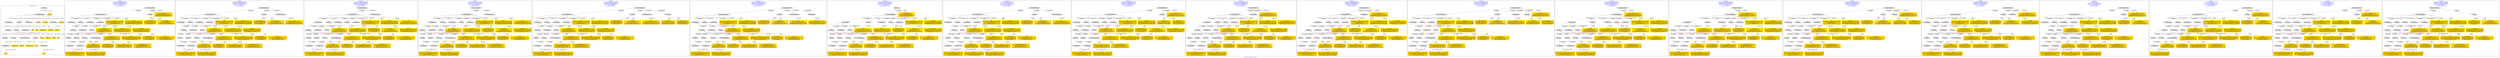 digraph n0 {
fontcolor="blue"
remincross="true"
label="s15-s-detroit-institute-of-art.json"
subgraph cluster_0 {
label="1-correct model"
n2[style="filled",color="white",fillcolor="lightgray",label="E12_Production1"];
n3[style="filled",color="white",fillcolor="lightgray",label="E21_Person1"];
n4[style="filled",color="white",fillcolor="lightgray",label="E55_Type1"];
n5[style="filled",color="white",fillcolor="lightgray",label="E52_Time-Span3"];
n6[style="filled",color="white",fillcolor="lightgray",label="E69_Death1"];
n7[style="filled",color="white",fillcolor="lightgray",label="E74_Group1"];
n8[style="filled",color="white",fillcolor="lightgray",label="E82_Actor_Appellation1"];
n9[style="filled",color="white",fillcolor="lightgray",label="E67_Birth1"];
n10[shape="plaintext",style="filled",fillcolor="gold",label="artist_uri"];
n11[style="filled",color="white",fillcolor="lightgray",label="E22_Man-Made_Object1"];
n12[style="filled",color="white",fillcolor="lightgray",label="E35_Title1"];
n13[style="filled",color="white",fillcolor="lightgray",label="E8_Acquisition1"];
n14[style="filled",color="white",fillcolor="lightgray",label="E55_Type2"];
n15[shape="plaintext",style="filled",fillcolor="gold",label="provenance"];
n16[style="filled",color="white",fillcolor="lightgray",label="E54_Dimension1"];
n17[shape="plaintext",style="filled",fillcolor="gold",label="object_uri"];
n18[shape="plaintext",style="filled",fillcolor="gold",label="title"];
n19[style="filled",color="white",fillcolor="lightgray",label="E38_Image1"];
n20[shape="plaintext",style="filled",fillcolor="gold",label="imageURL"];
n21[style="filled",color="white",fillcolor="lightgray",label="E52_Time-Span1"];
n22[shape="plaintext",style="filled",fillcolor="gold",label="birth"];
n23[style="filled",color="white",fillcolor="lightgray",label="E52_Time-Span2"];
n24[shape="plaintext",style="filled",fillcolor="gold",label="death"];
n25[shape="plaintext",style="filled",fillcolor="gold",label="date"];
n26[shape="plaintext",style="filled",fillcolor="gold",label="dimensions"];
n27[shape="plaintext",style="filled",fillcolor="gold",label="medium_URI"];
n28[shape="plaintext",style="filled",fillcolor="gold",label="medium"];
n29[shape="plaintext",style="filled",fillcolor="gold",label="classification_URI"];
n30[shape="plaintext",style="filled",fillcolor="gold",label="classification"];
n31[shape="plaintext",style="filled",fillcolor="gold",label="nationality_URI"];
n32[shape="plaintext",style="filled",fillcolor="gold",label="nationality"];
n33[shape="plaintext",style="filled",fillcolor="gold",label="artist_appellation_uri"];
n34[shape="plaintext",style="filled",fillcolor="gold",label="name"];
n35[shape="plaintext",style="filled",fillcolor="gold",label="credit"];
}
subgraph cluster_1 {
label="candidate 0\nlink coherence:0.9090909090909091\nnode coherence:0.9354838709677419\nconfidence:0.49264380106850747\nmapping score:0.5223388536417127\ncost:32.99935\n-precision:0.76-recall:0.76"
n37[style="filled",color="white",fillcolor="lightgray",label="E12_Production1"];
n38[style="filled",color="white",fillcolor="lightgray",label="E21_Person1"];
n39[style="filled",color="white",fillcolor="lightgray",label="E52_Time-Span2"];
n40[style="filled",color="white",fillcolor="lightgray",label="E55_Type1"];
n41[style="filled",color="white",fillcolor="lightgray",label="E67_Birth1"];
n42[style="filled",color="white",fillcolor="lightgray",label="E69_Death1"];
n43[style="filled",color="white",fillcolor="lightgray",label="E74_Group1"];
n44[style="filled",color="white",fillcolor="lightgray",label="E82_Actor_Appellation1"];
n45[style="filled",color="white",fillcolor="lightgray",label="E22_Man-Made_Object1"];
n46[style="filled",color="white",fillcolor="lightgray",label="E38_Image1"];
n47[style="filled",color="white",fillcolor="lightgray",label="E54_Dimension1"];
n48[style="filled",color="white",fillcolor="lightgray",label="E8_Acquisition1"];
n49[style="filled",color="white",fillcolor="lightgray",label="E33_Linguistic_Object2"];
n50[style="filled",color="white",fillcolor="lightgray",label="E55_Type2"];
n51[style="filled",color="white",fillcolor="lightgray",label="E52_Time-Span1"];
n52[style="filled",color="white",fillcolor="lightgray",label="E52_Time-Span3"];
n53[shape="plaintext",style="filled",fillcolor="gold",label="nationality\n[E74_Group,label,0.566]\n[E74_Group,classLink,0.323]\n[E8_Acquisition,P3_has_note,0.065]\n[E30_Right,P3_has_note,0.046]"];
n54[shape="plaintext",style="filled",fillcolor="gold",label="name\n[E82_Actor_Appellation,label,0.526]\n[E22_Man-Made_Object,classLink,0.189]\n[E30_Right,P3_has_note,0.143]\n[E33_Linguistic_Object,P3_has_note,0.141]"];
n55[shape="plaintext",style="filled",fillcolor="gold",label="dimensions\n[E54_Dimension,P3_has_note,0.609]\n[E73_Information_Object,P3_has_note,0.149]\n[E22_Man-Made_Object,P3_has_note,0.149]\n[E34_Inscription,P3_has_note,0.092]"];
n56[shape="plaintext",style="filled",fillcolor="gold",label="artist_appellation_uri\n[E82_Actor_Appellation,classLink,0.931]\n[E21_Person,classLink,0.054]\n[E30_Right,P3_has_note,0.011]\n[E73_Information_Object,P3_has_note,0.004]"];
n57[shape="plaintext",style="filled",fillcolor="gold",label="classification_URI\n[E55_Type,classLink,0.696]\n[E57_Material,classLink,0.152]\n[E74_Group,classLink,0.135]\n[E55_Type,label,0.017]"];
n58[shape="plaintext",style="filled",fillcolor="gold",label="title\n[E73_Information_Object,P3_has_note,0.299]\n[E22_Man-Made_Object,P3_has_note,0.285]\n[E35_Title,label,0.223]\n[E33_Linguistic_Object,P3_has_note,0.193]"];
n59[shape="plaintext",style="filled",fillcolor="gold",label="object_uri\n[E22_Man-Made_Object,classLink,0.886]\n[E33_Linguistic_Object,P3_has_note,0.042]\n[E73_Information_Object,P3_has_note,0.036]\n[E22_Man-Made_Object,P3_has_note,0.036]"];
n60[shape="plaintext",style="filled",fillcolor="gold",label="classification\n[E55_Type,label,0.375]\n[E55_Type,classLink,0.281]\n[E31_Document,classLink,0.236]\n[E33_Linguistic_Object,P3_has_note,0.108]"];
n61[shape="plaintext",style="filled",fillcolor="gold",label="birth\n[E52_Time-Span,P82a_begin_of_the_begin,0.531]\n[E52_Time-Span,P82_at_some_time_within,0.378]\n[E52_Time-Span,label,0.057]\n[E52_Time-Span,P82b_end_of_the_end,0.034]"];
n62[shape="plaintext",style="filled",fillcolor="gold",label="provenance\n[E33_Linguistic_Object,P3_has_note,0.302]\n[E73_Information_Object,P3_has_note,0.242]\n[E22_Man-Made_Object,P3_has_note,0.228]\n[E8_Acquisition,P3_has_note,0.227]"];
n63[shape="plaintext",style="filled",fillcolor="gold",label="artist_uri\n[E21_Person,classLink,0.529]\n[E82_Actor_Appellation,classLink,0.326]\n[E30_Right,P3_has_note,0.107]\n[E33_Linguistic_Object,P3_has_note,0.038]"];
n64[shape="plaintext",style="filled",fillcolor="gold",label="medium_URI\n[E55_Type,classLink,0.457]\n[E57_Material,classLink,0.401]\n[E74_Group,classLink,0.142]\n[E55_Type,label,0.0]"];
n65[shape="plaintext",style="filled",fillcolor="gold",label="death\n[E52_Time-Span,P82b_end_of_the_end,0.362]\n[E52_Time-Span,P82_at_some_time_within,0.334]\n[E52_Time-Span,P82a_begin_of_the_begin,0.258]\n[E52_Time-Span,label,0.046]"];
n66[shape="plaintext",style="filled",fillcolor="gold",label="nationality_URI\n[E74_Group,classLink,0.63]\n[E55_Type,classLink,0.215]\n[E57_Material,classLink,0.111]\n[E74_Group,label,0.045]"];
n67[shape="plaintext",style="filled",fillcolor="gold",label="date\n[E52_Time-Span,P82_at_some_time_within,0.498]\n[E52_Time-Span,P82a_begin_of_the_begin,0.319]\n[E52_Time-Span,P82b_end_of_the_end,0.124]\n[E33_Linguistic_Object,P3_has_note,0.059]"];
n68[shape="plaintext",style="filled",fillcolor="gold",label="imageURL\n[E38_Image,classLink,0.475]\n[E39_Actor,classLink,0.216]\n[E22_Man-Made_Object,classLink,0.156]\n[E78_Collection,classLink,0.153]"];
n69[shape="plaintext",style="filled",fillcolor="gold",label="credit\n[E30_Right,P3_has_note,0.447]\n[E8_Acquisition,P3_has_note,0.312]\n[E33_Linguistic_Object,P3_has_note,0.135]\n[E73_Information_Object,P3_has_note,0.106]"];
n70[shape="plaintext",style="filled",fillcolor="gold",label="medium\n[E55_Type,label,0.329]\n[E29_Design_or_Procedure,P3_has_note,0.286]\n[E57_Material,label,0.238]\n[E57_Material,classLink,0.148]"];
}
subgraph cluster_2 {
label="candidate 1\nlink coherence:0.8823529411764706\nnode coherence:0.9354838709677419\nconfidence:0.49264380106850747\nmapping score:0.5223388536417127\ncost:132.99935\n-precision:0.74-recall:0.76"
n72[style="filled",color="white",fillcolor="lightgray",label="E12_Production1"];
n73[style="filled",color="white",fillcolor="lightgray",label="E21_Person1"];
n74[style="filled",color="white",fillcolor="lightgray",label="E52_Time-Span2"];
n75[style="filled",color="white",fillcolor="lightgray",label="E55_Type1"];
n76[style="filled",color="white",fillcolor="lightgray",label="E67_Birth1"];
n77[style="filled",color="white",fillcolor="lightgray",label="E69_Death1"];
n78[style="filled",color="white",fillcolor="lightgray",label="E74_Group1"];
n79[style="filled",color="white",fillcolor="lightgray",label="E82_Actor_Appellation1"];
n80[style="filled",color="white",fillcolor="lightgray",label="E22_Man-Made_Object1"];
n81[style="filled",color="white",fillcolor="lightgray",label="E38_Image1"];
n82[style="filled",color="white",fillcolor="lightgray",label="E54_Dimension1"];
n83[style="filled",color="white",fillcolor="lightgray",label="E8_Acquisition1"];
n84[style="filled",color="white",fillcolor="lightgray",label="E33_Linguistic_Object2"];
n85[style="filled",color="white",fillcolor="lightgray",label="E55_Type2"];
n86[style="filled",color="white",fillcolor="lightgray",label="E52_Time-Span1"];
n87[style="filled",color="white",fillcolor="lightgray",label="E52_Time-Span3"];
n88[style="filled",color="white",fillcolor="lightgray",label="E33_Linguistic_Object1"];
n89[shape="plaintext",style="filled",fillcolor="gold",label="nationality\n[E74_Group,label,0.566]\n[E74_Group,classLink,0.323]\n[E8_Acquisition,P3_has_note,0.065]\n[E30_Right,P3_has_note,0.046]"];
n90[shape="plaintext",style="filled",fillcolor="gold",label="name\n[E82_Actor_Appellation,label,0.526]\n[E22_Man-Made_Object,classLink,0.189]\n[E30_Right,P3_has_note,0.143]\n[E33_Linguistic_Object,P3_has_note,0.141]"];
n91[shape="plaintext",style="filled",fillcolor="gold",label="dimensions\n[E54_Dimension,P3_has_note,0.609]\n[E73_Information_Object,P3_has_note,0.149]\n[E22_Man-Made_Object,P3_has_note,0.149]\n[E34_Inscription,P3_has_note,0.092]"];
n92[shape="plaintext",style="filled",fillcolor="gold",label="artist_appellation_uri\n[E82_Actor_Appellation,classLink,0.931]\n[E21_Person,classLink,0.054]\n[E30_Right,P3_has_note,0.011]\n[E73_Information_Object,P3_has_note,0.004]"];
n93[shape="plaintext",style="filled",fillcolor="gold",label="classification_URI\n[E55_Type,classLink,0.696]\n[E57_Material,classLink,0.152]\n[E74_Group,classLink,0.135]\n[E55_Type,label,0.017]"];
n94[shape="plaintext",style="filled",fillcolor="gold",label="credit\n[E30_Right,P3_has_note,0.447]\n[E8_Acquisition,P3_has_note,0.312]\n[E33_Linguistic_Object,P3_has_note,0.135]\n[E73_Information_Object,P3_has_note,0.106]"];
n95[shape="plaintext",style="filled",fillcolor="gold",label="title\n[E73_Information_Object,P3_has_note,0.299]\n[E22_Man-Made_Object,P3_has_note,0.285]\n[E35_Title,label,0.223]\n[E33_Linguistic_Object,P3_has_note,0.193]"];
n96[shape="plaintext",style="filled",fillcolor="gold",label="object_uri\n[E22_Man-Made_Object,classLink,0.886]\n[E33_Linguistic_Object,P3_has_note,0.042]\n[E73_Information_Object,P3_has_note,0.036]\n[E22_Man-Made_Object,P3_has_note,0.036]"];
n97[shape="plaintext",style="filled",fillcolor="gold",label="classification\n[E55_Type,label,0.375]\n[E55_Type,classLink,0.281]\n[E31_Document,classLink,0.236]\n[E33_Linguistic_Object,P3_has_note,0.108]"];
n98[shape="plaintext",style="filled",fillcolor="gold",label="birth\n[E52_Time-Span,P82a_begin_of_the_begin,0.531]\n[E52_Time-Span,P82_at_some_time_within,0.378]\n[E52_Time-Span,label,0.057]\n[E52_Time-Span,P82b_end_of_the_end,0.034]"];
n99[shape="plaintext",style="filled",fillcolor="gold",label="provenance\n[E33_Linguistic_Object,P3_has_note,0.302]\n[E73_Information_Object,P3_has_note,0.242]\n[E22_Man-Made_Object,P3_has_note,0.228]\n[E8_Acquisition,P3_has_note,0.227]"];
n100[shape="plaintext",style="filled",fillcolor="gold",label="artist_uri\n[E21_Person,classLink,0.529]\n[E82_Actor_Appellation,classLink,0.326]\n[E30_Right,P3_has_note,0.107]\n[E33_Linguistic_Object,P3_has_note,0.038]"];
n101[shape="plaintext",style="filled",fillcolor="gold",label="medium_URI\n[E55_Type,classLink,0.457]\n[E57_Material,classLink,0.401]\n[E74_Group,classLink,0.142]\n[E55_Type,label,0.0]"];
n102[shape="plaintext",style="filled",fillcolor="gold",label="death\n[E52_Time-Span,P82b_end_of_the_end,0.362]\n[E52_Time-Span,P82_at_some_time_within,0.334]\n[E52_Time-Span,P82a_begin_of_the_begin,0.258]\n[E52_Time-Span,label,0.046]"];
n103[shape="plaintext",style="filled",fillcolor="gold",label="nationality_URI\n[E74_Group,classLink,0.63]\n[E55_Type,classLink,0.215]\n[E57_Material,classLink,0.111]\n[E74_Group,label,0.045]"];
n104[shape="plaintext",style="filled",fillcolor="gold",label="date\n[E52_Time-Span,P82_at_some_time_within,0.498]\n[E52_Time-Span,P82a_begin_of_the_begin,0.319]\n[E52_Time-Span,P82b_end_of_the_end,0.124]\n[E33_Linguistic_Object,P3_has_note,0.059]"];
n105[shape="plaintext",style="filled",fillcolor="gold",label="imageURL\n[E38_Image,classLink,0.475]\n[E39_Actor,classLink,0.216]\n[E22_Man-Made_Object,classLink,0.156]\n[E78_Collection,classLink,0.153]"];
n106[shape="plaintext",style="filled",fillcolor="gold",label="medium\n[E55_Type,label,0.329]\n[E29_Design_or_Procedure,P3_has_note,0.286]\n[E57_Material,label,0.238]\n[E57_Material,classLink,0.148]"];
}
subgraph cluster_3 {
label="candidate 10\nlink coherence:0.8529411764705882\nnode coherence:0.9354838709677419\nconfidence:0.49264380106850747\nmapping score:0.5223388536417127\ncost:132.99934\n-precision:0.76-recall:0.79"
n108[style="filled",color="white",fillcolor="lightgray",label="E12_Production1"];
n109[style="filled",color="white",fillcolor="lightgray",label="E21_Person1"];
n110[style="filled",color="white",fillcolor="lightgray",label="E52_Time-Span2"];
n111[style="filled",color="white",fillcolor="lightgray",label="E55_Type1"];
n112[style="filled",color="white",fillcolor="lightgray",label="E67_Birth1"];
n113[style="filled",color="white",fillcolor="lightgray",label="E69_Death1"];
n114[style="filled",color="white",fillcolor="lightgray",label="E74_Group1"];
n115[style="filled",color="white",fillcolor="lightgray",label="E82_Actor_Appellation1"];
n116[style="filled",color="white",fillcolor="lightgray",label="E22_Man-Made_Object1"];
n117[style="filled",color="white",fillcolor="lightgray",label="E38_Image1"];
n118[style="filled",color="white",fillcolor="lightgray",label="E54_Dimension1"];
n119[style="filled",color="white",fillcolor="lightgray",label="E55_Type2"];
n120[style="filled",color="white",fillcolor="lightgray",label="E8_Acquisition1"];
n121[style="filled",color="white",fillcolor="lightgray",label="E33_Linguistic_Object2"];
n122[style="filled",color="white",fillcolor="lightgray",label="E52_Time-Span1"];
n123[style="filled",color="white",fillcolor="lightgray",label="E52_Time-Span3"];
n124[style="filled",color="white",fillcolor="lightgray",label="E33_Linguistic_Object1"];
n125[shape="plaintext",style="filled",fillcolor="gold",label="nationality\n[E74_Group,label,0.566]\n[E74_Group,classLink,0.323]\n[E8_Acquisition,P3_has_note,0.065]\n[E30_Right,P3_has_note,0.046]"];
n126[shape="plaintext",style="filled",fillcolor="gold",label="name\n[E82_Actor_Appellation,label,0.526]\n[E22_Man-Made_Object,classLink,0.189]\n[E30_Right,P3_has_note,0.143]\n[E33_Linguistic_Object,P3_has_note,0.141]"];
n127[shape="plaintext",style="filled",fillcolor="gold",label="dimensions\n[E54_Dimension,P3_has_note,0.609]\n[E73_Information_Object,P3_has_note,0.149]\n[E22_Man-Made_Object,P3_has_note,0.149]\n[E34_Inscription,P3_has_note,0.092]"];
n128[shape="plaintext",style="filled",fillcolor="gold",label="artist_appellation_uri\n[E82_Actor_Appellation,classLink,0.931]\n[E21_Person,classLink,0.054]\n[E30_Right,P3_has_note,0.011]\n[E73_Information_Object,P3_has_note,0.004]"];
n129[shape="plaintext",style="filled",fillcolor="gold",label="classification_URI\n[E55_Type,classLink,0.696]\n[E57_Material,classLink,0.152]\n[E74_Group,classLink,0.135]\n[E55_Type,label,0.017]"];
n130[shape="plaintext",style="filled",fillcolor="gold",label="credit\n[E30_Right,P3_has_note,0.447]\n[E8_Acquisition,P3_has_note,0.312]\n[E33_Linguistic_Object,P3_has_note,0.135]\n[E73_Information_Object,P3_has_note,0.106]"];
n131[shape="plaintext",style="filled",fillcolor="gold",label="title\n[E73_Information_Object,P3_has_note,0.299]\n[E22_Man-Made_Object,P3_has_note,0.285]\n[E35_Title,label,0.223]\n[E33_Linguistic_Object,P3_has_note,0.193]"];
n132[shape="plaintext",style="filled",fillcolor="gold",label="object_uri\n[E22_Man-Made_Object,classLink,0.886]\n[E33_Linguistic_Object,P3_has_note,0.042]\n[E73_Information_Object,P3_has_note,0.036]\n[E22_Man-Made_Object,P3_has_note,0.036]"];
n133[shape="plaintext",style="filled",fillcolor="gold",label="classification\n[E55_Type,label,0.375]\n[E55_Type,classLink,0.281]\n[E31_Document,classLink,0.236]\n[E33_Linguistic_Object,P3_has_note,0.108]"];
n134[shape="plaintext",style="filled",fillcolor="gold",label="birth\n[E52_Time-Span,P82a_begin_of_the_begin,0.531]\n[E52_Time-Span,P82_at_some_time_within,0.378]\n[E52_Time-Span,label,0.057]\n[E52_Time-Span,P82b_end_of_the_end,0.034]"];
n135[shape="plaintext",style="filled",fillcolor="gold",label="provenance\n[E33_Linguistic_Object,P3_has_note,0.302]\n[E73_Information_Object,P3_has_note,0.242]\n[E22_Man-Made_Object,P3_has_note,0.228]\n[E8_Acquisition,P3_has_note,0.227]"];
n136[shape="plaintext",style="filled",fillcolor="gold",label="artist_uri\n[E21_Person,classLink,0.529]\n[E82_Actor_Appellation,classLink,0.326]\n[E30_Right,P3_has_note,0.107]\n[E33_Linguistic_Object,P3_has_note,0.038]"];
n137[shape="plaintext",style="filled",fillcolor="gold",label="medium_URI\n[E55_Type,classLink,0.457]\n[E57_Material,classLink,0.401]\n[E74_Group,classLink,0.142]\n[E55_Type,label,0.0]"];
n138[shape="plaintext",style="filled",fillcolor="gold",label="death\n[E52_Time-Span,P82b_end_of_the_end,0.362]\n[E52_Time-Span,P82_at_some_time_within,0.334]\n[E52_Time-Span,P82a_begin_of_the_begin,0.258]\n[E52_Time-Span,label,0.046]"];
n139[shape="plaintext",style="filled",fillcolor="gold",label="nationality_URI\n[E74_Group,classLink,0.63]\n[E55_Type,classLink,0.215]\n[E57_Material,classLink,0.111]\n[E74_Group,label,0.045]"];
n140[shape="plaintext",style="filled",fillcolor="gold",label="date\n[E52_Time-Span,P82_at_some_time_within,0.498]\n[E52_Time-Span,P82a_begin_of_the_begin,0.319]\n[E52_Time-Span,P82b_end_of_the_end,0.124]\n[E33_Linguistic_Object,P3_has_note,0.059]"];
n141[shape="plaintext",style="filled",fillcolor="gold",label="imageURL\n[E38_Image,classLink,0.475]\n[E39_Actor,classLink,0.216]\n[E22_Man-Made_Object,classLink,0.156]\n[E78_Collection,classLink,0.153]"];
n142[shape="plaintext",style="filled",fillcolor="gold",label="medium\n[E55_Type,label,0.329]\n[E29_Design_or_Procedure,P3_has_note,0.286]\n[E57_Material,label,0.238]\n[E57_Material,classLink,0.148]"];
}
subgraph cluster_4 {
label="candidate 11\nlink coherence:0.8529411764705882\nnode coherence:0.9354838709677419\nconfidence:0.49264380106850747\nmapping score:0.5223388536417127\ncost:132.99935\n-precision:0.76-recall:0.79"
n144[style="filled",color="white",fillcolor="lightgray",label="E12_Production1"];
n145[style="filled",color="white",fillcolor="lightgray",label="E21_Person1"];
n146[style="filled",color="white",fillcolor="lightgray",label="E52_Time-Span2"];
n147[style="filled",color="white",fillcolor="lightgray",label="E55_Type1"];
n148[style="filled",color="white",fillcolor="lightgray",label="E67_Birth1"];
n149[style="filled",color="white",fillcolor="lightgray",label="E69_Death1"];
n150[style="filled",color="white",fillcolor="lightgray",label="E74_Group1"];
n151[style="filled",color="white",fillcolor="lightgray",label="E82_Actor_Appellation1"];
n152[style="filled",color="white",fillcolor="lightgray",label="E22_Man-Made_Object1"];
n153[style="filled",color="white",fillcolor="lightgray",label="E38_Image1"];
n154[style="filled",color="white",fillcolor="lightgray",label="E54_Dimension1"];
n155[style="filled",color="white",fillcolor="lightgray",label="E55_Type2"];
n156[style="filled",color="white",fillcolor="lightgray",label="E8_Acquisition1"];
n157[style="filled",color="white",fillcolor="lightgray",label="E33_Linguistic_Object1"];
n158[style="filled",color="white",fillcolor="lightgray",label="E52_Time-Span1"];
n159[style="filled",color="white",fillcolor="lightgray",label="E52_Time-Span3"];
n160[style="filled",color="white",fillcolor="lightgray",label="E33_Linguistic_Object2"];
n161[shape="plaintext",style="filled",fillcolor="gold",label="nationality\n[E74_Group,label,0.566]\n[E74_Group,classLink,0.323]\n[E8_Acquisition,P3_has_note,0.065]\n[E30_Right,P3_has_note,0.046]"];
n162[shape="plaintext",style="filled",fillcolor="gold",label="name\n[E82_Actor_Appellation,label,0.526]\n[E22_Man-Made_Object,classLink,0.189]\n[E30_Right,P3_has_note,0.143]\n[E33_Linguistic_Object,P3_has_note,0.141]"];
n163[shape="plaintext",style="filled",fillcolor="gold",label="dimensions\n[E54_Dimension,P3_has_note,0.609]\n[E73_Information_Object,P3_has_note,0.149]\n[E22_Man-Made_Object,P3_has_note,0.149]\n[E34_Inscription,P3_has_note,0.092]"];
n164[shape="plaintext",style="filled",fillcolor="gold",label="artist_appellation_uri\n[E82_Actor_Appellation,classLink,0.931]\n[E21_Person,classLink,0.054]\n[E30_Right,P3_has_note,0.011]\n[E73_Information_Object,P3_has_note,0.004]"];
n165[shape="plaintext",style="filled",fillcolor="gold",label="classification_URI\n[E55_Type,classLink,0.696]\n[E57_Material,classLink,0.152]\n[E74_Group,classLink,0.135]\n[E55_Type,label,0.017]"];
n166[shape="plaintext",style="filled",fillcolor="gold",label="title\n[E73_Information_Object,P3_has_note,0.299]\n[E22_Man-Made_Object,P3_has_note,0.285]\n[E35_Title,label,0.223]\n[E33_Linguistic_Object,P3_has_note,0.193]"];
n167[shape="plaintext",style="filled",fillcolor="gold",label="object_uri\n[E22_Man-Made_Object,classLink,0.886]\n[E33_Linguistic_Object,P3_has_note,0.042]\n[E73_Information_Object,P3_has_note,0.036]\n[E22_Man-Made_Object,P3_has_note,0.036]"];
n168[shape="plaintext",style="filled",fillcolor="gold",label="classification\n[E55_Type,label,0.375]\n[E55_Type,classLink,0.281]\n[E31_Document,classLink,0.236]\n[E33_Linguistic_Object,P3_has_note,0.108]"];
n169[shape="plaintext",style="filled",fillcolor="gold",label="birth\n[E52_Time-Span,P82a_begin_of_the_begin,0.531]\n[E52_Time-Span,P82_at_some_time_within,0.378]\n[E52_Time-Span,label,0.057]\n[E52_Time-Span,P82b_end_of_the_end,0.034]"];
n170[shape="plaintext",style="filled",fillcolor="gold",label="provenance\n[E33_Linguistic_Object,P3_has_note,0.302]\n[E73_Information_Object,P3_has_note,0.242]\n[E22_Man-Made_Object,P3_has_note,0.228]\n[E8_Acquisition,P3_has_note,0.227]"];
n171[shape="plaintext",style="filled",fillcolor="gold",label="artist_uri\n[E21_Person,classLink,0.529]\n[E82_Actor_Appellation,classLink,0.326]\n[E30_Right,P3_has_note,0.107]\n[E33_Linguistic_Object,P3_has_note,0.038]"];
n172[shape="plaintext",style="filled",fillcolor="gold",label="medium_URI\n[E55_Type,classLink,0.457]\n[E57_Material,classLink,0.401]\n[E74_Group,classLink,0.142]\n[E55_Type,label,0.0]"];
n173[shape="plaintext",style="filled",fillcolor="gold",label="death\n[E52_Time-Span,P82b_end_of_the_end,0.362]\n[E52_Time-Span,P82_at_some_time_within,0.334]\n[E52_Time-Span,P82a_begin_of_the_begin,0.258]\n[E52_Time-Span,label,0.046]"];
n174[shape="plaintext",style="filled",fillcolor="gold",label="nationality_URI\n[E74_Group,classLink,0.63]\n[E55_Type,classLink,0.215]\n[E57_Material,classLink,0.111]\n[E74_Group,label,0.045]"];
n175[shape="plaintext",style="filled",fillcolor="gold",label="date\n[E52_Time-Span,P82_at_some_time_within,0.498]\n[E52_Time-Span,P82a_begin_of_the_begin,0.319]\n[E52_Time-Span,P82b_end_of_the_end,0.124]\n[E33_Linguistic_Object,P3_has_note,0.059]"];
n176[shape="plaintext",style="filled",fillcolor="gold",label="imageURL\n[E38_Image,classLink,0.475]\n[E39_Actor,classLink,0.216]\n[E22_Man-Made_Object,classLink,0.156]\n[E78_Collection,classLink,0.153]"];
n177[shape="plaintext",style="filled",fillcolor="gold",label="credit\n[E30_Right,P3_has_note,0.447]\n[E8_Acquisition,P3_has_note,0.312]\n[E33_Linguistic_Object,P3_has_note,0.135]\n[E73_Information_Object,P3_has_note,0.106]"];
n178[shape="plaintext",style="filled",fillcolor="gold",label="medium\n[E55_Type,label,0.329]\n[E29_Design_or_Procedure,P3_has_note,0.286]\n[E57_Material,label,0.238]\n[E57_Material,classLink,0.148]"];
}
subgraph cluster_5 {
label="candidate 12\nlink coherence:0.8529411764705882\nnode coherence:0.9354838709677419\nconfidence:0.49264380106850747\nmapping score:0.5223388536417127\ncost:232.009382\n-precision:0.71-recall:0.73"
n180[style="filled",color="white",fillcolor="lightgray",label="E12_Production1"];
n181[style="filled",color="white",fillcolor="lightgray",label="E21_Person1"];
n182[style="filled",color="white",fillcolor="lightgray",label="E52_Time-Span2"];
n183[style="filled",color="white",fillcolor="lightgray",label="E55_Type1"];
n184[style="filled",color="white",fillcolor="lightgray",label="E67_Birth1"];
n185[style="filled",color="white",fillcolor="lightgray",label="E69_Death1"];
n186[style="filled",color="white",fillcolor="lightgray",label="E82_Actor_Appellation1"];
n187[style="filled",color="white",fillcolor="lightgray",label="E22_Man-Made_Object1"];
n188[style="filled",color="white",fillcolor="lightgray",label="E38_Image1"];
n189[style="filled",color="white",fillcolor="lightgray",label="E54_Dimension1"];
n190[style="filled",color="white",fillcolor="lightgray",label="E8_Acquisition1"];
n191[style="filled",color="white",fillcolor="lightgray",label="E33_Linguistic_Object2"];
n192[style="filled",color="white",fillcolor="lightgray",label="E55_Type2"];
n193[style="filled",color="white",fillcolor="lightgray",label="E52_Time-Span1"];
n194[style="filled",color="white",fillcolor="lightgray",label="E52_Time-Span3"];
n195[style="filled",color="white",fillcolor="lightgray",label="E33_Linguistic_Object1"];
n196[style="filled",color="white",fillcolor="lightgray",label="E74_Group1"];
n197[shape="plaintext",style="filled",fillcolor="gold",label="nationality\n[E74_Group,label,0.566]\n[E74_Group,classLink,0.323]\n[E8_Acquisition,P3_has_note,0.065]\n[E30_Right,P3_has_note,0.046]"];
n198[shape="plaintext",style="filled",fillcolor="gold",label="name\n[E82_Actor_Appellation,label,0.526]\n[E22_Man-Made_Object,classLink,0.189]\n[E30_Right,P3_has_note,0.143]\n[E33_Linguistic_Object,P3_has_note,0.141]"];
n199[shape="plaintext",style="filled",fillcolor="gold",label="dimensions\n[E54_Dimension,P3_has_note,0.609]\n[E73_Information_Object,P3_has_note,0.149]\n[E22_Man-Made_Object,P3_has_note,0.149]\n[E34_Inscription,P3_has_note,0.092]"];
n200[shape="plaintext",style="filled",fillcolor="gold",label="artist_appellation_uri\n[E82_Actor_Appellation,classLink,0.931]\n[E21_Person,classLink,0.054]\n[E30_Right,P3_has_note,0.011]\n[E73_Information_Object,P3_has_note,0.004]"];
n201[shape="plaintext",style="filled",fillcolor="gold",label="classification_URI\n[E55_Type,classLink,0.696]\n[E57_Material,classLink,0.152]\n[E74_Group,classLink,0.135]\n[E55_Type,label,0.017]"];
n202[shape="plaintext",style="filled",fillcolor="gold",label="credit\n[E30_Right,P3_has_note,0.447]\n[E8_Acquisition,P3_has_note,0.312]\n[E33_Linguistic_Object,P3_has_note,0.135]\n[E73_Information_Object,P3_has_note,0.106]"];
n203[shape="plaintext",style="filled",fillcolor="gold",label="title\n[E73_Information_Object,P3_has_note,0.299]\n[E22_Man-Made_Object,P3_has_note,0.285]\n[E35_Title,label,0.223]\n[E33_Linguistic_Object,P3_has_note,0.193]"];
n204[shape="plaintext",style="filled",fillcolor="gold",label="object_uri\n[E22_Man-Made_Object,classLink,0.886]\n[E33_Linguistic_Object,P3_has_note,0.042]\n[E73_Information_Object,P3_has_note,0.036]\n[E22_Man-Made_Object,P3_has_note,0.036]"];
n205[shape="plaintext",style="filled",fillcolor="gold",label="classification\n[E55_Type,label,0.375]\n[E55_Type,classLink,0.281]\n[E31_Document,classLink,0.236]\n[E33_Linguistic_Object,P3_has_note,0.108]"];
n206[shape="plaintext",style="filled",fillcolor="gold",label="birth\n[E52_Time-Span,P82a_begin_of_the_begin,0.531]\n[E52_Time-Span,P82_at_some_time_within,0.378]\n[E52_Time-Span,label,0.057]\n[E52_Time-Span,P82b_end_of_the_end,0.034]"];
n207[shape="plaintext",style="filled",fillcolor="gold",label="provenance\n[E33_Linguistic_Object,P3_has_note,0.302]\n[E73_Information_Object,P3_has_note,0.242]\n[E22_Man-Made_Object,P3_has_note,0.228]\n[E8_Acquisition,P3_has_note,0.227]"];
n208[shape="plaintext",style="filled",fillcolor="gold",label="artist_uri\n[E21_Person,classLink,0.529]\n[E82_Actor_Appellation,classLink,0.326]\n[E30_Right,P3_has_note,0.107]\n[E33_Linguistic_Object,P3_has_note,0.038]"];
n209[shape="plaintext",style="filled",fillcolor="gold",label="medium_URI\n[E55_Type,classLink,0.457]\n[E57_Material,classLink,0.401]\n[E74_Group,classLink,0.142]\n[E55_Type,label,0.0]"];
n210[shape="plaintext",style="filled",fillcolor="gold",label="death\n[E52_Time-Span,P82b_end_of_the_end,0.362]\n[E52_Time-Span,P82_at_some_time_within,0.334]\n[E52_Time-Span,P82a_begin_of_the_begin,0.258]\n[E52_Time-Span,label,0.046]"];
n211[shape="plaintext",style="filled",fillcolor="gold",label="nationality_URI\n[E74_Group,classLink,0.63]\n[E55_Type,classLink,0.215]\n[E57_Material,classLink,0.111]\n[E74_Group,label,0.045]"];
n212[shape="plaintext",style="filled",fillcolor="gold",label="date\n[E52_Time-Span,P82_at_some_time_within,0.498]\n[E52_Time-Span,P82a_begin_of_the_begin,0.319]\n[E52_Time-Span,P82b_end_of_the_end,0.124]\n[E33_Linguistic_Object,P3_has_note,0.059]"];
n213[shape="plaintext",style="filled",fillcolor="gold",label="imageURL\n[E38_Image,classLink,0.475]\n[E39_Actor,classLink,0.216]\n[E22_Man-Made_Object,classLink,0.156]\n[E78_Collection,classLink,0.153]"];
n214[shape="plaintext",style="filled",fillcolor="gold",label="medium\n[E55_Type,label,0.329]\n[E29_Design_or_Procedure,P3_has_note,0.286]\n[E57_Material,label,0.238]\n[E57_Material,classLink,0.148]"];
}
subgraph cluster_6 {
label="candidate 13\nlink coherence:0.8529411764705882\nnode coherence:0.9354838709677419\nconfidence:0.49264380106850747\nmapping score:0.5223388536417127\ncost:232.009412\n-precision:0.71-recall:0.73"
n216[style="filled",color="white",fillcolor="lightgray",label="E12_Production1"];
n217[style="filled",color="white",fillcolor="lightgray",label="E21_Person1"];
n218[style="filled",color="white",fillcolor="lightgray",label="E52_Time-Span2"];
n219[style="filled",color="white",fillcolor="lightgray",label="E55_Type1"];
n220[style="filled",color="white",fillcolor="lightgray",label="E67_Birth1"];
n221[style="filled",color="white",fillcolor="lightgray",label="E69_Death1"];
n222[style="filled",color="white",fillcolor="lightgray",label="E74_Group1"];
n223[style="filled",color="white",fillcolor="lightgray",label="E82_Actor_Appellation1"];
n224[style="filled",color="white",fillcolor="lightgray",label="E22_Man-Made_Object1"];
n225[style="filled",color="white",fillcolor="lightgray",label="E38_Image1"];
n226[style="filled",color="white",fillcolor="lightgray",label="E8_Acquisition1"];
n227[style="filled",color="white",fillcolor="lightgray",label="E33_Linguistic_Object2"];
n228[style="filled",color="white",fillcolor="lightgray",label="E55_Type2"];
n229[style="filled",color="white",fillcolor="lightgray",label="E52_Time-Span1"];
n230[style="filled",color="white",fillcolor="lightgray",label="E52_Time-Span3"];
n231[style="filled",color="white",fillcolor="lightgray",label="E33_Linguistic_Object1"];
n232[style="filled",color="white",fillcolor="lightgray",label="E54_Dimension1"];
n233[shape="plaintext",style="filled",fillcolor="gold",label="nationality\n[E74_Group,label,0.566]\n[E74_Group,classLink,0.323]\n[E8_Acquisition,P3_has_note,0.065]\n[E30_Right,P3_has_note,0.046]"];
n234[shape="plaintext",style="filled",fillcolor="gold",label="name\n[E82_Actor_Appellation,label,0.526]\n[E22_Man-Made_Object,classLink,0.189]\n[E30_Right,P3_has_note,0.143]\n[E33_Linguistic_Object,P3_has_note,0.141]"];
n235[shape="plaintext",style="filled",fillcolor="gold",label="dimensions\n[E54_Dimension,P3_has_note,0.609]\n[E73_Information_Object,P3_has_note,0.149]\n[E22_Man-Made_Object,P3_has_note,0.149]\n[E34_Inscription,P3_has_note,0.092]"];
n236[shape="plaintext",style="filled",fillcolor="gold",label="artist_appellation_uri\n[E82_Actor_Appellation,classLink,0.931]\n[E21_Person,classLink,0.054]\n[E30_Right,P3_has_note,0.011]\n[E73_Information_Object,P3_has_note,0.004]"];
n237[shape="plaintext",style="filled",fillcolor="gold",label="classification_URI\n[E55_Type,classLink,0.696]\n[E57_Material,classLink,0.152]\n[E74_Group,classLink,0.135]\n[E55_Type,label,0.017]"];
n238[shape="plaintext",style="filled",fillcolor="gold",label="credit\n[E30_Right,P3_has_note,0.447]\n[E8_Acquisition,P3_has_note,0.312]\n[E33_Linguistic_Object,P3_has_note,0.135]\n[E73_Information_Object,P3_has_note,0.106]"];
n239[shape="plaintext",style="filled",fillcolor="gold",label="title\n[E73_Information_Object,P3_has_note,0.299]\n[E22_Man-Made_Object,P3_has_note,0.285]\n[E35_Title,label,0.223]\n[E33_Linguistic_Object,P3_has_note,0.193]"];
n240[shape="plaintext",style="filled",fillcolor="gold",label="object_uri\n[E22_Man-Made_Object,classLink,0.886]\n[E33_Linguistic_Object,P3_has_note,0.042]\n[E73_Information_Object,P3_has_note,0.036]\n[E22_Man-Made_Object,P3_has_note,0.036]"];
n241[shape="plaintext",style="filled",fillcolor="gold",label="classification\n[E55_Type,label,0.375]\n[E55_Type,classLink,0.281]\n[E31_Document,classLink,0.236]\n[E33_Linguistic_Object,P3_has_note,0.108]"];
n242[shape="plaintext",style="filled",fillcolor="gold",label="birth\n[E52_Time-Span,P82a_begin_of_the_begin,0.531]\n[E52_Time-Span,P82_at_some_time_within,0.378]\n[E52_Time-Span,label,0.057]\n[E52_Time-Span,P82b_end_of_the_end,0.034]"];
n243[shape="plaintext",style="filled",fillcolor="gold",label="provenance\n[E33_Linguistic_Object,P3_has_note,0.302]\n[E73_Information_Object,P3_has_note,0.242]\n[E22_Man-Made_Object,P3_has_note,0.228]\n[E8_Acquisition,P3_has_note,0.227]"];
n244[shape="plaintext",style="filled",fillcolor="gold",label="artist_uri\n[E21_Person,classLink,0.529]\n[E82_Actor_Appellation,classLink,0.326]\n[E30_Right,P3_has_note,0.107]\n[E33_Linguistic_Object,P3_has_note,0.038]"];
n245[shape="plaintext",style="filled",fillcolor="gold",label="medium_URI\n[E55_Type,classLink,0.457]\n[E57_Material,classLink,0.401]\n[E74_Group,classLink,0.142]\n[E55_Type,label,0.0]"];
n246[shape="plaintext",style="filled",fillcolor="gold",label="death\n[E52_Time-Span,P82b_end_of_the_end,0.362]\n[E52_Time-Span,P82_at_some_time_within,0.334]\n[E52_Time-Span,P82a_begin_of_the_begin,0.258]\n[E52_Time-Span,label,0.046]"];
n247[shape="plaintext",style="filled",fillcolor="gold",label="nationality_URI\n[E74_Group,classLink,0.63]\n[E55_Type,classLink,0.215]\n[E57_Material,classLink,0.111]\n[E74_Group,label,0.045]"];
n248[shape="plaintext",style="filled",fillcolor="gold",label="date\n[E52_Time-Span,P82_at_some_time_within,0.498]\n[E52_Time-Span,P82a_begin_of_the_begin,0.319]\n[E52_Time-Span,P82b_end_of_the_end,0.124]\n[E33_Linguistic_Object,P3_has_note,0.059]"];
n249[shape="plaintext",style="filled",fillcolor="gold",label="imageURL\n[E38_Image,classLink,0.475]\n[E39_Actor,classLink,0.216]\n[E22_Man-Made_Object,classLink,0.156]\n[E78_Collection,classLink,0.153]"];
n250[shape="plaintext",style="filled",fillcolor="gold",label="medium\n[E55_Type,label,0.329]\n[E29_Design_or_Procedure,P3_has_note,0.286]\n[E57_Material,label,0.238]\n[E57_Material,classLink,0.148]"];
}
subgraph cluster_7 {
label="candidate 14\nlink coherence:0.8484848484848485\nnode coherence:0.8709677419354839\nconfidence:0.5099371299465533\nmapping score:0.5065979202569754\ncost:32.99932\n-precision:0.82-recall:0.82"
n252[style="filled",color="white",fillcolor="lightgray",label="E12_Production1"];
n253[style="filled",color="white",fillcolor="lightgray",label="E21_Person1"];
n254[style="filled",color="white",fillcolor="lightgray",label="E52_Time-Span2"];
n255[style="filled",color="white",fillcolor="lightgray",label="E55_Type1"];
n256[style="filled",color="white",fillcolor="lightgray",label="E67_Birth1"];
n257[style="filled",color="white",fillcolor="lightgray",label="E69_Death1"];
n258[style="filled",color="white",fillcolor="lightgray",label="E74_Group1"];
n259[style="filled",color="white",fillcolor="lightgray",label="E82_Actor_Appellation1"];
n260[style="filled",color="white",fillcolor="lightgray",label="E22_Man-Made_Object1"];
n261[style="filled",color="white",fillcolor="lightgray",label="E30_Right1"];
n262[style="filled",color="white",fillcolor="lightgray",label="E54_Dimension1"];
n263[style="filled",color="white",fillcolor="lightgray",label="E55_Type2"];
n264[style="filled",color="white",fillcolor="lightgray",label="E8_Acquisition1"];
n265[style="filled",color="white",fillcolor="lightgray",label="E38_Image1"];
n266[style="filled",color="white",fillcolor="lightgray",label="E52_Time-Span1"];
n267[style="filled",color="white",fillcolor="lightgray",label="E52_Time-Span3"];
n268[shape="plaintext",style="filled",fillcolor="gold",label="nationality\n[E74_Group,label,0.566]\n[E74_Group,classLink,0.323]\n[E8_Acquisition,P3_has_note,0.065]\n[E30_Right,P3_has_note,0.046]"];
n269[shape="plaintext",style="filled",fillcolor="gold",label="name\n[E82_Actor_Appellation,label,0.526]\n[E22_Man-Made_Object,classLink,0.189]\n[E30_Right,P3_has_note,0.143]\n[E33_Linguistic_Object,P3_has_note,0.141]"];
n270[shape="plaintext",style="filled",fillcolor="gold",label="dimensions\n[E54_Dimension,P3_has_note,0.609]\n[E73_Information_Object,P3_has_note,0.149]\n[E22_Man-Made_Object,P3_has_note,0.149]\n[E34_Inscription,P3_has_note,0.092]"];
n271[shape="plaintext",style="filled",fillcolor="gold",label="artist_appellation_uri\n[E82_Actor_Appellation,classLink,0.931]\n[E21_Person,classLink,0.054]\n[E30_Right,P3_has_note,0.011]\n[E73_Information_Object,P3_has_note,0.004]"];
n272[shape="plaintext",style="filled",fillcolor="gold",label="credit\n[E30_Right,P3_has_note,0.447]\n[E8_Acquisition,P3_has_note,0.312]\n[E33_Linguistic_Object,P3_has_note,0.135]\n[E73_Information_Object,P3_has_note,0.106]"];
n273[shape="plaintext",style="filled",fillcolor="gold",label="classification_URI\n[E55_Type,classLink,0.696]\n[E57_Material,classLink,0.152]\n[E74_Group,classLink,0.135]\n[E55_Type,label,0.017]"];
n274[shape="plaintext",style="filled",fillcolor="gold",label="title\n[E73_Information_Object,P3_has_note,0.299]\n[E22_Man-Made_Object,P3_has_note,0.285]\n[E35_Title,label,0.223]\n[E33_Linguistic_Object,P3_has_note,0.193]"];
n275[shape="plaintext",style="filled",fillcolor="gold",label="object_uri\n[E22_Man-Made_Object,classLink,0.886]\n[E33_Linguistic_Object,P3_has_note,0.042]\n[E73_Information_Object,P3_has_note,0.036]\n[E22_Man-Made_Object,P3_has_note,0.036]"];
n276[shape="plaintext",style="filled",fillcolor="gold",label="classification\n[E55_Type,label,0.375]\n[E55_Type,classLink,0.281]\n[E31_Document,classLink,0.236]\n[E33_Linguistic_Object,P3_has_note,0.108]"];
n277[shape="plaintext",style="filled",fillcolor="gold",label="birth\n[E52_Time-Span,P82a_begin_of_the_begin,0.531]\n[E52_Time-Span,P82_at_some_time_within,0.378]\n[E52_Time-Span,label,0.057]\n[E52_Time-Span,P82b_end_of_the_end,0.034]"];
n278[shape="plaintext",style="filled",fillcolor="gold",label="provenance\n[E33_Linguistic_Object,P3_has_note,0.302]\n[E73_Information_Object,P3_has_note,0.242]\n[E22_Man-Made_Object,P3_has_note,0.228]\n[E8_Acquisition,P3_has_note,0.227]"];
n279[shape="plaintext",style="filled",fillcolor="gold",label="artist_uri\n[E21_Person,classLink,0.529]\n[E82_Actor_Appellation,classLink,0.326]\n[E30_Right,P3_has_note,0.107]\n[E33_Linguistic_Object,P3_has_note,0.038]"];
n280[shape="plaintext",style="filled",fillcolor="gold",label="medium_URI\n[E55_Type,classLink,0.457]\n[E57_Material,classLink,0.401]\n[E74_Group,classLink,0.142]\n[E55_Type,label,0.0]"];
n281[shape="plaintext",style="filled",fillcolor="gold",label="death\n[E52_Time-Span,P82b_end_of_the_end,0.362]\n[E52_Time-Span,P82_at_some_time_within,0.334]\n[E52_Time-Span,P82a_begin_of_the_begin,0.258]\n[E52_Time-Span,label,0.046]"];
n282[shape="plaintext",style="filled",fillcolor="gold",label="nationality_URI\n[E74_Group,classLink,0.63]\n[E55_Type,classLink,0.215]\n[E57_Material,classLink,0.111]\n[E74_Group,label,0.045]"];
n283[shape="plaintext",style="filled",fillcolor="gold",label="date\n[E52_Time-Span,P82_at_some_time_within,0.498]\n[E52_Time-Span,P82a_begin_of_the_begin,0.319]\n[E52_Time-Span,P82b_end_of_the_end,0.124]\n[E33_Linguistic_Object,P3_has_note,0.059]"];
n284[shape="plaintext",style="filled",fillcolor="gold",label="imageURL\n[E38_Image,classLink,0.475]\n[E39_Actor,classLink,0.216]\n[E22_Man-Made_Object,classLink,0.156]\n[E78_Collection,classLink,0.153]"];
n285[shape="plaintext",style="filled",fillcolor="gold",label="medium\n[E55_Type,label,0.329]\n[E29_Design_or_Procedure,P3_has_note,0.286]\n[E57_Material,label,0.238]\n[E57_Material,classLink,0.148]"];
}
subgraph cluster_8 {
label="candidate 15\nlink coherence:0.8484848484848485\nnode coherence:0.9\nconfidence:0.5011360638010964\nmapping score:0.5226009101559211\ncost:230.9994\n-precision:0.7-recall:0.7"
n287[style="filled",color="white",fillcolor="lightgray",label="E12_Production1"];
n288[style="filled",color="white",fillcolor="lightgray",label="E21_Person1"];
n289[style="filled",color="white",fillcolor="lightgray",label="E55_Type1"];
n290[style="filled",color="white",fillcolor="lightgray",label="E67_Birth1"];
n291[style="filled",color="white",fillcolor="lightgray",label="E69_Death1"];
n292[style="filled",color="white",fillcolor="lightgray",label="E74_Group1"];
n293[style="filled",color="white",fillcolor="lightgray",label="E82_Actor_Appellation1"];
n294[style="filled",color="white",fillcolor="lightgray",label="E22_Man-Made_Object1"];
n295[style="filled",color="white",fillcolor="lightgray",label="E38_Image1"];
n296[style="filled",color="white",fillcolor="lightgray",label="E54_Dimension1"];
n297[style="filled",color="white",fillcolor="lightgray",label="E8_Acquisition1"];
n298[style="filled",color="white",fillcolor="lightgray",label="E33_Linguistic_Object2"];
n299[style="filled",color="white",fillcolor="lightgray",label="E55_Type2"];
n300[style="filled",color="white",fillcolor="lightgray",label="E52_Time-Span1"];
n301[style="filled",color="white",fillcolor="lightgray",label="E52_Time-Span3"];
n302[style="filled",color="white",fillcolor="lightgray",label="E33_Linguistic_Object1"];
n303[shape="plaintext",style="filled",fillcolor="gold",label="nationality\n[E74_Group,label,0.566]\n[E74_Group,classLink,0.323]\n[E8_Acquisition,P3_has_note,0.065]\n[E30_Right,P3_has_note,0.046]"];
n304[shape="plaintext",style="filled",fillcolor="gold",label="name\n[E82_Actor_Appellation,label,0.526]\n[E22_Man-Made_Object,classLink,0.189]\n[E30_Right,P3_has_note,0.143]\n[E33_Linguistic_Object,P3_has_note,0.141]"];
n305[shape="plaintext",style="filled",fillcolor="gold",label="dimensions\n[E54_Dimension,P3_has_note,0.609]\n[E73_Information_Object,P3_has_note,0.149]\n[E22_Man-Made_Object,P3_has_note,0.149]\n[E34_Inscription,P3_has_note,0.092]"];
n306[shape="plaintext",style="filled",fillcolor="gold",label="artist_appellation_uri\n[E82_Actor_Appellation,classLink,0.931]\n[E21_Person,classLink,0.054]\n[E30_Right,P3_has_note,0.011]\n[E73_Information_Object,P3_has_note,0.004]"];
n307[shape="plaintext",style="filled",fillcolor="gold",label="classification_URI\n[E55_Type,classLink,0.696]\n[E57_Material,classLink,0.152]\n[E74_Group,classLink,0.135]\n[E55_Type,label,0.017]"];
n308[shape="plaintext",style="filled",fillcolor="gold",label="credit\n[E30_Right,P3_has_note,0.447]\n[E8_Acquisition,P3_has_note,0.312]\n[E33_Linguistic_Object,P3_has_note,0.135]\n[E73_Information_Object,P3_has_note,0.106]"];
n309[shape="plaintext",style="filled",fillcolor="gold",label="birth\n[E52_Time-Span,P82a_begin_of_the_begin,0.531]\n[E52_Time-Span,P82_at_some_time_within,0.378]\n[E52_Time-Span,label,0.057]\n[E52_Time-Span,P82b_end_of_the_end,0.034]"];
n310[shape="plaintext",style="filled",fillcolor="gold",label="title\n[E73_Information_Object,P3_has_note,0.299]\n[E22_Man-Made_Object,P3_has_note,0.285]\n[E35_Title,label,0.223]\n[E33_Linguistic_Object,P3_has_note,0.193]"];
n311[shape="plaintext",style="filled",fillcolor="gold",label="object_uri\n[E22_Man-Made_Object,classLink,0.886]\n[E33_Linguistic_Object,P3_has_note,0.042]\n[E73_Information_Object,P3_has_note,0.036]\n[E22_Man-Made_Object,P3_has_note,0.036]"];
n312[shape="plaintext",style="filled",fillcolor="gold",label="classification\n[E55_Type,label,0.375]\n[E55_Type,classLink,0.281]\n[E31_Document,classLink,0.236]\n[E33_Linguistic_Object,P3_has_note,0.108]"];
n313[shape="plaintext",style="filled",fillcolor="gold",label="provenance\n[E33_Linguistic_Object,P3_has_note,0.302]\n[E73_Information_Object,P3_has_note,0.242]\n[E22_Man-Made_Object,P3_has_note,0.228]\n[E8_Acquisition,P3_has_note,0.227]"];
n314[shape="plaintext",style="filled",fillcolor="gold",label="death\n[E52_Time-Span,P82b_end_of_the_end,0.362]\n[E52_Time-Span,P82_at_some_time_within,0.334]\n[E52_Time-Span,P82a_begin_of_the_begin,0.258]\n[E52_Time-Span,label,0.046]"];
n315[shape="plaintext",style="filled",fillcolor="gold",label="artist_uri\n[E21_Person,classLink,0.529]\n[E82_Actor_Appellation,classLink,0.326]\n[E30_Right,P3_has_note,0.107]\n[E33_Linguistic_Object,P3_has_note,0.038]"];
n316[shape="plaintext",style="filled",fillcolor="gold",label="medium_URI\n[E55_Type,classLink,0.457]\n[E57_Material,classLink,0.401]\n[E74_Group,classLink,0.142]\n[E55_Type,label,0.0]"];
n317[shape="plaintext",style="filled",fillcolor="gold",label="nationality_URI\n[E74_Group,classLink,0.63]\n[E55_Type,classLink,0.215]\n[E57_Material,classLink,0.111]\n[E74_Group,label,0.045]"];
n318[shape="plaintext",style="filled",fillcolor="gold",label="date\n[E52_Time-Span,P82_at_some_time_within,0.498]\n[E52_Time-Span,P82a_begin_of_the_begin,0.319]\n[E52_Time-Span,P82b_end_of_the_end,0.124]\n[E33_Linguistic_Object,P3_has_note,0.059]"];
n319[shape="plaintext",style="filled",fillcolor="gold",label="imageURL\n[E38_Image,classLink,0.475]\n[E39_Actor,classLink,0.216]\n[E22_Man-Made_Object,classLink,0.156]\n[E78_Collection,classLink,0.153]"];
n320[shape="plaintext",style="filled",fillcolor="gold",label="medium\n[E55_Type,label,0.329]\n[E29_Design_or_Procedure,P3_has_note,0.286]\n[E57_Material,label,0.238]\n[E57_Material,classLink,0.148]"];
}
subgraph cluster_9 {
label="candidate 16\nlink coherence:0.8484848484848485\nnode coherence:0.9354838709677419\nconfidence:0.49264380106850747\nmapping score:0.5223388536417127\ncost:132.009372\n-precision:0.76-recall:0.76"
n322[style="filled",color="white",fillcolor="lightgray",label="E12_Production1"];
n323[style="filled",color="white",fillcolor="lightgray",label="E21_Person1"];
n324[style="filled",color="white",fillcolor="lightgray",label="E52_Time-Span2"];
n325[style="filled",color="white",fillcolor="lightgray",label="E55_Type1"];
n326[style="filled",color="white",fillcolor="lightgray",label="E67_Birth1"];
n327[style="filled",color="white",fillcolor="lightgray",label="E69_Death1"];
n328[style="filled",color="white",fillcolor="lightgray",label="E82_Actor_Appellation1"];
n329[style="filled",color="white",fillcolor="lightgray",label="E22_Man-Made_Object1"];
n330[style="filled",color="white",fillcolor="lightgray",label="E38_Image1"];
n331[style="filled",color="white",fillcolor="lightgray",label="E54_Dimension1"];
n332[style="filled",color="white",fillcolor="lightgray",label="E55_Type2"];
n333[style="filled",color="white",fillcolor="lightgray",label="E8_Acquisition1"];
n334[style="filled",color="white",fillcolor="lightgray",label="E33_Linguistic_Object2"];
n335[style="filled",color="white",fillcolor="lightgray",label="E52_Time-Span1"];
n336[style="filled",color="white",fillcolor="lightgray",label="E52_Time-Span3"];
n337[style="filled",color="white",fillcolor="lightgray",label="E74_Group1"];
n338[shape="plaintext",style="filled",fillcolor="gold",label="nationality\n[E74_Group,label,0.566]\n[E74_Group,classLink,0.323]\n[E8_Acquisition,P3_has_note,0.065]\n[E30_Right,P3_has_note,0.046]"];
n339[shape="plaintext",style="filled",fillcolor="gold",label="name\n[E82_Actor_Appellation,label,0.526]\n[E22_Man-Made_Object,classLink,0.189]\n[E30_Right,P3_has_note,0.143]\n[E33_Linguistic_Object,P3_has_note,0.141]"];
n340[shape="plaintext",style="filled",fillcolor="gold",label="dimensions\n[E54_Dimension,P3_has_note,0.609]\n[E73_Information_Object,P3_has_note,0.149]\n[E22_Man-Made_Object,P3_has_note,0.149]\n[E34_Inscription,P3_has_note,0.092]"];
n341[shape="plaintext",style="filled",fillcolor="gold",label="artist_appellation_uri\n[E82_Actor_Appellation,classLink,0.931]\n[E21_Person,classLink,0.054]\n[E30_Right,P3_has_note,0.011]\n[E73_Information_Object,P3_has_note,0.004]"];
n342[shape="plaintext",style="filled",fillcolor="gold",label="classification_URI\n[E55_Type,classLink,0.696]\n[E57_Material,classLink,0.152]\n[E74_Group,classLink,0.135]\n[E55_Type,label,0.017]"];
n343[shape="plaintext",style="filled",fillcolor="gold",label="title\n[E73_Information_Object,P3_has_note,0.299]\n[E22_Man-Made_Object,P3_has_note,0.285]\n[E35_Title,label,0.223]\n[E33_Linguistic_Object,P3_has_note,0.193]"];
n344[shape="plaintext",style="filled",fillcolor="gold",label="object_uri\n[E22_Man-Made_Object,classLink,0.886]\n[E33_Linguistic_Object,P3_has_note,0.042]\n[E73_Information_Object,P3_has_note,0.036]\n[E22_Man-Made_Object,P3_has_note,0.036]"];
n345[shape="plaintext",style="filled",fillcolor="gold",label="classification\n[E55_Type,label,0.375]\n[E55_Type,classLink,0.281]\n[E31_Document,classLink,0.236]\n[E33_Linguistic_Object,P3_has_note,0.108]"];
n346[shape="plaintext",style="filled",fillcolor="gold",label="birth\n[E52_Time-Span,P82a_begin_of_the_begin,0.531]\n[E52_Time-Span,P82_at_some_time_within,0.378]\n[E52_Time-Span,label,0.057]\n[E52_Time-Span,P82b_end_of_the_end,0.034]"];
n347[shape="plaintext",style="filled",fillcolor="gold",label="provenance\n[E33_Linguistic_Object,P3_has_note,0.302]\n[E73_Information_Object,P3_has_note,0.242]\n[E22_Man-Made_Object,P3_has_note,0.228]\n[E8_Acquisition,P3_has_note,0.227]"];
n348[shape="plaintext",style="filled",fillcolor="gold",label="artist_uri\n[E21_Person,classLink,0.529]\n[E82_Actor_Appellation,classLink,0.326]\n[E30_Right,P3_has_note,0.107]\n[E33_Linguistic_Object,P3_has_note,0.038]"];
n349[shape="plaintext",style="filled",fillcolor="gold",label="medium_URI\n[E55_Type,classLink,0.457]\n[E57_Material,classLink,0.401]\n[E74_Group,classLink,0.142]\n[E55_Type,label,0.0]"];
n350[shape="plaintext",style="filled",fillcolor="gold",label="death\n[E52_Time-Span,P82b_end_of_the_end,0.362]\n[E52_Time-Span,P82_at_some_time_within,0.334]\n[E52_Time-Span,P82a_begin_of_the_begin,0.258]\n[E52_Time-Span,label,0.046]"];
n351[shape="plaintext",style="filled",fillcolor="gold",label="nationality_URI\n[E74_Group,classLink,0.63]\n[E55_Type,classLink,0.215]\n[E57_Material,classLink,0.111]\n[E74_Group,label,0.045]"];
n352[shape="plaintext",style="filled",fillcolor="gold",label="date\n[E52_Time-Span,P82_at_some_time_within,0.498]\n[E52_Time-Span,P82a_begin_of_the_begin,0.319]\n[E52_Time-Span,P82b_end_of_the_end,0.124]\n[E33_Linguistic_Object,P3_has_note,0.059]"];
n353[shape="plaintext",style="filled",fillcolor="gold",label="imageURL\n[E38_Image,classLink,0.475]\n[E39_Actor,classLink,0.216]\n[E22_Man-Made_Object,classLink,0.156]\n[E78_Collection,classLink,0.153]"];
n354[shape="plaintext",style="filled",fillcolor="gold",label="credit\n[E30_Right,P3_has_note,0.447]\n[E8_Acquisition,P3_has_note,0.312]\n[E33_Linguistic_Object,P3_has_note,0.135]\n[E73_Information_Object,P3_has_note,0.106]"];
n355[shape="plaintext",style="filled",fillcolor="gold",label="medium\n[E55_Type,label,0.329]\n[E29_Design_or_Procedure,P3_has_note,0.286]\n[E57_Material,label,0.238]\n[E57_Material,classLink,0.148]"];
}
subgraph cluster_10 {
label="candidate 17\nlink coherence:0.8484848484848485\nnode coherence:0.9354838709677419\nconfidence:0.49264380106850747\nmapping score:0.5223388536417127\ncost:132.009402\n-precision:0.76-recall:0.76"
n357[style="filled",color="white",fillcolor="lightgray",label="E12_Production1"];
n358[style="filled",color="white",fillcolor="lightgray",label="E21_Person1"];
n359[style="filled",color="white",fillcolor="lightgray",label="E52_Time-Span2"];
n360[style="filled",color="white",fillcolor="lightgray",label="E55_Type1"];
n361[style="filled",color="white",fillcolor="lightgray",label="E67_Birth1"];
n362[style="filled",color="white",fillcolor="lightgray",label="E69_Death1"];
n363[style="filled",color="white",fillcolor="lightgray",label="E74_Group1"];
n364[style="filled",color="white",fillcolor="lightgray",label="E82_Actor_Appellation1"];
n365[style="filled",color="white",fillcolor="lightgray",label="E22_Man-Made_Object1"];
n366[style="filled",color="white",fillcolor="lightgray",label="E38_Image1"];
n367[style="filled",color="white",fillcolor="lightgray",label="E55_Type2"];
n368[style="filled",color="white",fillcolor="lightgray",label="E8_Acquisition1"];
n369[style="filled",color="white",fillcolor="lightgray",label="E33_Linguistic_Object2"];
n370[style="filled",color="white",fillcolor="lightgray",label="E52_Time-Span1"];
n371[style="filled",color="white",fillcolor="lightgray",label="E52_Time-Span3"];
n372[style="filled",color="white",fillcolor="lightgray",label="E54_Dimension1"];
n373[shape="plaintext",style="filled",fillcolor="gold",label="nationality\n[E74_Group,label,0.566]\n[E74_Group,classLink,0.323]\n[E8_Acquisition,P3_has_note,0.065]\n[E30_Right,P3_has_note,0.046]"];
n374[shape="plaintext",style="filled",fillcolor="gold",label="name\n[E82_Actor_Appellation,label,0.526]\n[E22_Man-Made_Object,classLink,0.189]\n[E30_Right,P3_has_note,0.143]\n[E33_Linguistic_Object,P3_has_note,0.141]"];
n375[shape="plaintext",style="filled",fillcolor="gold",label="dimensions\n[E54_Dimension,P3_has_note,0.609]\n[E73_Information_Object,P3_has_note,0.149]\n[E22_Man-Made_Object,P3_has_note,0.149]\n[E34_Inscription,P3_has_note,0.092]"];
n376[shape="plaintext",style="filled",fillcolor="gold",label="artist_appellation_uri\n[E82_Actor_Appellation,classLink,0.931]\n[E21_Person,classLink,0.054]\n[E30_Right,P3_has_note,0.011]\n[E73_Information_Object,P3_has_note,0.004]"];
n377[shape="plaintext",style="filled",fillcolor="gold",label="classification_URI\n[E55_Type,classLink,0.696]\n[E57_Material,classLink,0.152]\n[E74_Group,classLink,0.135]\n[E55_Type,label,0.017]"];
n378[shape="plaintext",style="filled",fillcolor="gold",label="title\n[E73_Information_Object,P3_has_note,0.299]\n[E22_Man-Made_Object,P3_has_note,0.285]\n[E35_Title,label,0.223]\n[E33_Linguistic_Object,P3_has_note,0.193]"];
n379[shape="plaintext",style="filled",fillcolor="gold",label="object_uri\n[E22_Man-Made_Object,classLink,0.886]\n[E33_Linguistic_Object,P3_has_note,0.042]\n[E73_Information_Object,P3_has_note,0.036]\n[E22_Man-Made_Object,P3_has_note,0.036]"];
n380[shape="plaintext",style="filled",fillcolor="gold",label="classification\n[E55_Type,label,0.375]\n[E55_Type,classLink,0.281]\n[E31_Document,classLink,0.236]\n[E33_Linguistic_Object,P3_has_note,0.108]"];
n381[shape="plaintext",style="filled",fillcolor="gold",label="birth\n[E52_Time-Span,P82a_begin_of_the_begin,0.531]\n[E52_Time-Span,P82_at_some_time_within,0.378]\n[E52_Time-Span,label,0.057]\n[E52_Time-Span,P82b_end_of_the_end,0.034]"];
n382[shape="plaintext",style="filled",fillcolor="gold",label="provenance\n[E33_Linguistic_Object,P3_has_note,0.302]\n[E73_Information_Object,P3_has_note,0.242]\n[E22_Man-Made_Object,P3_has_note,0.228]\n[E8_Acquisition,P3_has_note,0.227]"];
n383[shape="plaintext",style="filled",fillcolor="gold",label="artist_uri\n[E21_Person,classLink,0.529]\n[E82_Actor_Appellation,classLink,0.326]\n[E30_Right,P3_has_note,0.107]\n[E33_Linguistic_Object,P3_has_note,0.038]"];
n384[shape="plaintext",style="filled",fillcolor="gold",label="medium_URI\n[E55_Type,classLink,0.457]\n[E57_Material,classLink,0.401]\n[E74_Group,classLink,0.142]\n[E55_Type,label,0.0]"];
n385[shape="plaintext",style="filled",fillcolor="gold",label="death\n[E52_Time-Span,P82b_end_of_the_end,0.362]\n[E52_Time-Span,P82_at_some_time_within,0.334]\n[E52_Time-Span,P82a_begin_of_the_begin,0.258]\n[E52_Time-Span,label,0.046]"];
n386[shape="plaintext",style="filled",fillcolor="gold",label="nationality_URI\n[E74_Group,classLink,0.63]\n[E55_Type,classLink,0.215]\n[E57_Material,classLink,0.111]\n[E74_Group,label,0.045]"];
n387[shape="plaintext",style="filled",fillcolor="gold",label="date\n[E52_Time-Span,P82_at_some_time_within,0.498]\n[E52_Time-Span,P82a_begin_of_the_begin,0.319]\n[E52_Time-Span,P82b_end_of_the_end,0.124]\n[E33_Linguistic_Object,P3_has_note,0.059]"];
n388[shape="plaintext",style="filled",fillcolor="gold",label="imageURL\n[E38_Image,classLink,0.475]\n[E39_Actor,classLink,0.216]\n[E22_Man-Made_Object,classLink,0.156]\n[E78_Collection,classLink,0.153]"];
n389[shape="plaintext",style="filled",fillcolor="gold",label="credit\n[E30_Right,P3_has_note,0.447]\n[E8_Acquisition,P3_has_note,0.312]\n[E33_Linguistic_Object,P3_has_note,0.135]\n[E73_Information_Object,P3_has_note,0.106]"];
n390[shape="plaintext",style="filled",fillcolor="gold",label="medium\n[E55_Type,label,0.329]\n[E29_Design_or_Procedure,P3_has_note,0.286]\n[E57_Material,label,0.238]\n[E57_Material,classLink,0.148]"];
}
subgraph cluster_11 {
label="candidate 18\nlink coherence:0.8484848484848485\nnode coherence:0.9354838709677419\nconfidence:0.49264380106850747\nmapping score:0.5223388536417127\ncost:132.009412\n-precision:0.76-recall:0.76"
n392[style="filled",color="white",fillcolor="lightgray",label="E12_Production1"];
n393[style="filled",color="white",fillcolor="lightgray",label="E21_Person1"];
n394[style="filled",color="white",fillcolor="lightgray",label="E52_Time-Span2"];
n395[style="filled",color="white",fillcolor="lightgray",label="E55_Type1"];
n396[style="filled",color="white",fillcolor="lightgray",label="E67_Birth1"];
n397[style="filled",color="white",fillcolor="lightgray",label="E69_Death1"];
n398[style="filled",color="white",fillcolor="lightgray",label="E74_Group1"];
n399[style="filled",color="white",fillcolor="lightgray",label="E82_Actor_Appellation1"];
n400[style="filled",color="white",fillcolor="lightgray",label="E22_Man-Made_Object1"];
n401[style="filled",color="white",fillcolor="lightgray",label="E38_Image1"];
n402[style="filled",color="white",fillcolor="lightgray",label="E55_Type2"];
n403[style="filled",color="white",fillcolor="lightgray",label="E8_Acquisition1"];
n404[style="filled",color="white",fillcolor="lightgray",label="E33_Linguistic_Object1"];
n405[style="filled",color="white",fillcolor="lightgray",label="E52_Time-Span1"];
n406[style="filled",color="white",fillcolor="lightgray",label="E52_Time-Span3"];
n407[style="filled",color="white",fillcolor="lightgray",label="E54_Dimension1"];
n408[shape="plaintext",style="filled",fillcolor="gold",label="nationality\n[E74_Group,label,0.566]\n[E74_Group,classLink,0.323]\n[E8_Acquisition,P3_has_note,0.065]\n[E30_Right,P3_has_note,0.046]"];
n409[shape="plaintext",style="filled",fillcolor="gold",label="name\n[E82_Actor_Appellation,label,0.526]\n[E22_Man-Made_Object,classLink,0.189]\n[E30_Right,P3_has_note,0.143]\n[E33_Linguistic_Object,P3_has_note,0.141]"];
n410[shape="plaintext",style="filled",fillcolor="gold",label="dimensions\n[E54_Dimension,P3_has_note,0.609]\n[E73_Information_Object,P3_has_note,0.149]\n[E22_Man-Made_Object,P3_has_note,0.149]\n[E34_Inscription,P3_has_note,0.092]"];
n411[shape="plaintext",style="filled",fillcolor="gold",label="artist_appellation_uri\n[E82_Actor_Appellation,classLink,0.931]\n[E21_Person,classLink,0.054]\n[E30_Right,P3_has_note,0.011]\n[E73_Information_Object,P3_has_note,0.004]"];
n412[shape="plaintext",style="filled",fillcolor="gold",label="classification_URI\n[E55_Type,classLink,0.696]\n[E57_Material,classLink,0.152]\n[E74_Group,classLink,0.135]\n[E55_Type,label,0.017]"];
n413[shape="plaintext",style="filled",fillcolor="gold",label="credit\n[E30_Right,P3_has_note,0.447]\n[E8_Acquisition,P3_has_note,0.312]\n[E33_Linguistic_Object,P3_has_note,0.135]\n[E73_Information_Object,P3_has_note,0.106]"];
n414[shape="plaintext",style="filled",fillcolor="gold",label="title\n[E73_Information_Object,P3_has_note,0.299]\n[E22_Man-Made_Object,P3_has_note,0.285]\n[E35_Title,label,0.223]\n[E33_Linguistic_Object,P3_has_note,0.193]"];
n415[shape="plaintext",style="filled",fillcolor="gold",label="object_uri\n[E22_Man-Made_Object,classLink,0.886]\n[E33_Linguistic_Object,P3_has_note,0.042]\n[E73_Information_Object,P3_has_note,0.036]\n[E22_Man-Made_Object,P3_has_note,0.036]"];
n416[shape="plaintext",style="filled",fillcolor="gold",label="classification\n[E55_Type,label,0.375]\n[E55_Type,classLink,0.281]\n[E31_Document,classLink,0.236]\n[E33_Linguistic_Object,P3_has_note,0.108]"];
n417[shape="plaintext",style="filled",fillcolor="gold",label="birth\n[E52_Time-Span,P82a_begin_of_the_begin,0.531]\n[E52_Time-Span,P82_at_some_time_within,0.378]\n[E52_Time-Span,label,0.057]\n[E52_Time-Span,P82b_end_of_the_end,0.034]"];
n418[shape="plaintext",style="filled",fillcolor="gold",label="provenance\n[E33_Linguistic_Object,P3_has_note,0.302]\n[E73_Information_Object,P3_has_note,0.242]\n[E22_Man-Made_Object,P3_has_note,0.228]\n[E8_Acquisition,P3_has_note,0.227]"];
n419[shape="plaintext",style="filled",fillcolor="gold",label="artist_uri\n[E21_Person,classLink,0.529]\n[E82_Actor_Appellation,classLink,0.326]\n[E30_Right,P3_has_note,0.107]\n[E33_Linguistic_Object,P3_has_note,0.038]"];
n420[shape="plaintext",style="filled",fillcolor="gold",label="medium_URI\n[E55_Type,classLink,0.457]\n[E57_Material,classLink,0.401]\n[E74_Group,classLink,0.142]\n[E55_Type,label,0.0]"];
n421[shape="plaintext",style="filled",fillcolor="gold",label="death\n[E52_Time-Span,P82b_end_of_the_end,0.362]\n[E52_Time-Span,P82_at_some_time_within,0.334]\n[E52_Time-Span,P82a_begin_of_the_begin,0.258]\n[E52_Time-Span,label,0.046]"];
n422[shape="plaintext",style="filled",fillcolor="gold",label="nationality_URI\n[E74_Group,classLink,0.63]\n[E55_Type,classLink,0.215]\n[E57_Material,classLink,0.111]\n[E74_Group,label,0.045]"];
n423[shape="plaintext",style="filled",fillcolor="gold",label="date\n[E52_Time-Span,P82_at_some_time_within,0.498]\n[E52_Time-Span,P82a_begin_of_the_begin,0.319]\n[E52_Time-Span,P82b_end_of_the_end,0.124]\n[E33_Linguistic_Object,P3_has_note,0.059]"];
n424[shape="plaintext",style="filled",fillcolor="gold",label="imageURL\n[E38_Image,classLink,0.475]\n[E39_Actor,classLink,0.216]\n[E22_Man-Made_Object,classLink,0.156]\n[E78_Collection,classLink,0.153]"];
n425[shape="plaintext",style="filled",fillcolor="gold",label="medium\n[E55_Type,label,0.329]\n[E29_Design_or_Procedure,P3_has_note,0.286]\n[E57_Material,label,0.238]\n[E57_Material,classLink,0.148]"];
}
subgraph cluster_12 {
label="candidate 19\nlink coherence:0.8484848484848485\nnode coherence:0.9354838709677419\nconfidence:0.49264380106850747\nmapping score:0.5223388536417127\ncost:231.019444\n-precision:0.7-recall:0.7"
n427[style="filled",color="white",fillcolor="lightgray",label="E12_Production1"];
n428[style="filled",color="white",fillcolor="lightgray",label="E21_Person1"];
n429[style="filled",color="white",fillcolor="lightgray",label="E52_Time-Span2"];
n430[style="filled",color="white",fillcolor="lightgray",label="E55_Type1"];
n431[style="filled",color="white",fillcolor="lightgray",label="E67_Birth1"];
n432[style="filled",color="white",fillcolor="lightgray",label="E69_Death1"];
n433[style="filled",color="white",fillcolor="lightgray",label="E82_Actor_Appellation1"];
n434[style="filled",color="white",fillcolor="lightgray",label="E22_Man-Made_Object1"];
n435[style="filled",color="white",fillcolor="lightgray",label="E38_Image1"];
n436[style="filled",color="white",fillcolor="lightgray",label="E8_Acquisition1"];
n437[style="filled",color="white",fillcolor="lightgray",label="E33_Linguistic_Object2"];
n438[style="filled",color="white",fillcolor="lightgray",label="E55_Type2"];
n439[style="filled",color="white",fillcolor="lightgray",label="E52_Time-Span1"];
n440[style="filled",color="white",fillcolor="lightgray",label="E52_Time-Span3"];
n441[style="filled",color="white",fillcolor="lightgray",label="E54_Dimension1"];
n442[style="filled",color="white",fillcolor="lightgray",label="E74_Group1"];
n443[shape="plaintext",style="filled",fillcolor="gold",label="nationality\n[E74_Group,label,0.566]\n[E74_Group,classLink,0.323]\n[E8_Acquisition,P3_has_note,0.065]\n[E30_Right,P3_has_note,0.046]"];
n444[shape="plaintext",style="filled",fillcolor="gold",label="name\n[E82_Actor_Appellation,label,0.526]\n[E22_Man-Made_Object,classLink,0.189]\n[E30_Right,P3_has_note,0.143]\n[E33_Linguistic_Object,P3_has_note,0.141]"];
n445[shape="plaintext",style="filled",fillcolor="gold",label="dimensions\n[E54_Dimension,P3_has_note,0.609]\n[E73_Information_Object,P3_has_note,0.149]\n[E22_Man-Made_Object,P3_has_note,0.149]\n[E34_Inscription,P3_has_note,0.092]"];
n446[shape="plaintext",style="filled",fillcolor="gold",label="artist_appellation_uri\n[E82_Actor_Appellation,classLink,0.931]\n[E21_Person,classLink,0.054]\n[E30_Right,P3_has_note,0.011]\n[E73_Information_Object,P3_has_note,0.004]"];
n447[shape="plaintext",style="filled",fillcolor="gold",label="classification_URI\n[E55_Type,classLink,0.696]\n[E57_Material,classLink,0.152]\n[E74_Group,classLink,0.135]\n[E55_Type,label,0.017]"];
n448[shape="plaintext",style="filled",fillcolor="gold",label="title\n[E73_Information_Object,P3_has_note,0.299]\n[E22_Man-Made_Object,P3_has_note,0.285]\n[E35_Title,label,0.223]\n[E33_Linguistic_Object,P3_has_note,0.193]"];
n449[shape="plaintext",style="filled",fillcolor="gold",label="object_uri\n[E22_Man-Made_Object,classLink,0.886]\n[E33_Linguistic_Object,P3_has_note,0.042]\n[E73_Information_Object,P3_has_note,0.036]\n[E22_Man-Made_Object,P3_has_note,0.036]"];
n450[shape="plaintext",style="filled",fillcolor="gold",label="classification\n[E55_Type,label,0.375]\n[E55_Type,classLink,0.281]\n[E31_Document,classLink,0.236]\n[E33_Linguistic_Object,P3_has_note,0.108]"];
n451[shape="plaintext",style="filled",fillcolor="gold",label="birth\n[E52_Time-Span,P82a_begin_of_the_begin,0.531]\n[E52_Time-Span,P82_at_some_time_within,0.378]\n[E52_Time-Span,label,0.057]\n[E52_Time-Span,P82b_end_of_the_end,0.034]"];
n452[shape="plaintext",style="filled",fillcolor="gold",label="provenance\n[E33_Linguistic_Object,P3_has_note,0.302]\n[E73_Information_Object,P3_has_note,0.242]\n[E22_Man-Made_Object,P3_has_note,0.228]\n[E8_Acquisition,P3_has_note,0.227]"];
n453[shape="plaintext",style="filled",fillcolor="gold",label="artist_uri\n[E21_Person,classLink,0.529]\n[E82_Actor_Appellation,classLink,0.326]\n[E30_Right,P3_has_note,0.107]\n[E33_Linguistic_Object,P3_has_note,0.038]"];
n454[shape="plaintext",style="filled",fillcolor="gold",label="medium_URI\n[E55_Type,classLink,0.457]\n[E57_Material,classLink,0.401]\n[E74_Group,classLink,0.142]\n[E55_Type,label,0.0]"];
n455[shape="plaintext",style="filled",fillcolor="gold",label="death\n[E52_Time-Span,P82b_end_of_the_end,0.362]\n[E52_Time-Span,P82_at_some_time_within,0.334]\n[E52_Time-Span,P82a_begin_of_the_begin,0.258]\n[E52_Time-Span,label,0.046]"];
n456[shape="plaintext",style="filled",fillcolor="gold",label="nationality_URI\n[E74_Group,classLink,0.63]\n[E55_Type,classLink,0.215]\n[E57_Material,classLink,0.111]\n[E74_Group,label,0.045]"];
n457[shape="plaintext",style="filled",fillcolor="gold",label="date\n[E52_Time-Span,P82_at_some_time_within,0.498]\n[E52_Time-Span,P82a_begin_of_the_begin,0.319]\n[E52_Time-Span,P82b_end_of_the_end,0.124]\n[E33_Linguistic_Object,P3_has_note,0.059]"];
n458[shape="plaintext",style="filled",fillcolor="gold",label="imageURL\n[E38_Image,classLink,0.475]\n[E39_Actor,classLink,0.216]\n[E22_Man-Made_Object,classLink,0.156]\n[E78_Collection,classLink,0.153]"];
n459[shape="plaintext",style="filled",fillcolor="gold",label="credit\n[E30_Right,P3_has_note,0.447]\n[E8_Acquisition,P3_has_note,0.312]\n[E33_Linguistic_Object,P3_has_note,0.135]\n[E73_Information_Object,P3_has_note,0.106]"];
n460[shape="plaintext",style="filled",fillcolor="gold",label="medium\n[E55_Type,label,0.329]\n[E29_Design_or_Procedure,P3_has_note,0.286]\n[E57_Material,label,0.238]\n[E57_Material,classLink,0.148]"];
}
subgraph cluster_13 {
label="candidate 2\nlink coherence:0.8787878787878788\nnode coherence:0.9354838709677419\nconfidence:0.49264380106850747\nmapping score:0.5223388536417127\ncost:32.99934\n-precision:0.79-recall:0.79"
n462[style="filled",color="white",fillcolor="lightgray",label="E12_Production1"];
n463[style="filled",color="white",fillcolor="lightgray",label="E21_Person1"];
n464[style="filled",color="white",fillcolor="lightgray",label="E52_Time-Span2"];
n465[style="filled",color="white",fillcolor="lightgray",label="E55_Type1"];
n466[style="filled",color="white",fillcolor="lightgray",label="E67_Birth1"];
n467[style="filled",color="white",fillcolor="lightgray",label="E69_Death1"];
n468[style="filled",color="white",fillcolor="lightgray",label="E74_Group1"];
n469[style="filled",color="white",fillcolor="lightgray",label="E82_Actor_Appellation1"];
n470[style="filled",color="white",fillcolor="lightgray",label="E22_Man-Made_Object1"];
n471[style="filled",color="white",fillcolor="lightgray",label="E38_Image1"];
n472[style="filled",color="white",fillcolor="lightgray",label="E54_Dimension1"];
n473[style="filled",color="white",fillcolor="lightgray",label="E55_Type2"];
n474[style="filled",color="white",fillcolor="lightgray",label="E8_Acquisition1"];
n475[style="filled",color="white",fillcolor="lightgray",label="E33_Linguistic_Object2"];
n476[style="filled",color="white",fillcolor="lightgray",label="E52_Time-Span1"];
n477[style="filled",color="white",fillcolor="lightgray",label="E52_Time-Span3"];
n478[shape="plaintext",style="filled",fillcolor="gold",label="nationality\n[E74_Group,label,0.566]\n[E74_Group,classLink,0.323]\n[E8_Acquisition,P3_has_note,0.065]\n[E30_Right,P3_has_note,0.046]"];
n479[shape="plaintext",style="filled",fillcolor="gold",label="name\n[E82_Actor_Appellation,label,0.526]\n[E22_Man-Made_Object,classLink,0.189]\n[E30_Right,P3_has_note,0.143]\n[E33_Linguistic_Object,P3_has_note,0.141]"];
n480[shape="plaintext",style="filled",fillcolor="gold",label="dimensions\n[E54_Dimension,P3_has_note,0.609]\n[E73_Information_Object,P3_has_note,0.149]\n[E22_Man-Made_Object,P3_has_note,0.149]\n[E34_Inscription,P3_has_note,0.092]"];
n481[shape="plaintext",style="filled",fillcolor="gold",label="artist_appellation_uri\n[E82_Actor_Appellation,classLink,0.931]\n[E21_Person,classLink,0.054]\n[E30_Right,P3_has_note,0.011]\n[E73_Information_Object,P3_has_note,0.004]"];
n482[shape="plaintext",style="filled",fillcolor="gold",label="classification_URI\n[E55_Type,classLink,0.696]\n[E57_Material,classLink,0.152]\n[E74_Group,classLink,0.135]\n[E55_Type,label,0.017]"];
n483[shape="plaintext",style="filled",fillcolor="gold",label="title\n[E73_Information_Object,P3_has_note,0.299]\n[E22_Man-Made_Object,P3_has_note,0.285]\n[E35_Title,label,0.223]\n[E33_Linguistic_Object,P3_has_note,0.193]"];
n484[shape="plaintext",style="filled",fillcolor="gold",label="object_uri\n[E22_Man-Made_Object,classLink,0.886]\n[E33_Linguistic_Object,P3_has_note,0.042]\n[E73_Information_Object,P3_has_note,0.036]\n[E22_Man-Made_Object,P3_has_note,0.036]"];
n485[shape="plaintext",style="filled",fillcolor="gold",label="classification\n[E55_Type,label,0.375]\n[E55_Type,classLink,0.281]\n[E31_Document,classLink,0.236]\n[E33_Linguistic_Object,P3_has_note,0.108]"];
n486[shape="plaintext",style="filled",fillcolor="gold",label="birth\n[E52_Time-Span,P82a_begin_of_the_begin,0.531]\n[E52_Time-Span,P82_at_some_time_within,0.378]\n[E52_Time-Span,label,0.057]\n[E52_Time-Span,P82b_end_of_the_end,0.034]"];
n487[shape="plaintext",style="filled",fillcolor="gold",label="provenance\n[E33_Linguistic_Object,P3_has_note,0.302]\n[E73_Information_Object,P3_has_note,0.242]\n[E22_Man-Made_Object,P3_has_note,0.228]\n[E8_Acquisition,P3_has_note,0.227]"];
n488[shape="plaintext",style="filled",fillcolor="gold",label="artist_uri\n[E21_Person,classLink,0.529]\n[E82_Actor_Appellation,classLink,0.326]\n[E30_Right,P3_has_note,0.107]\n[E33_Linguistic_Object,P3_has_note,0.038]"];
n489[shape="plaintext",style="filled",fillcolor="gold",label="medium_URI\n[E55_Type,classLink,0.457]\n[E57_Material,classLink,0.401]\n[E74_Group,classLink,0.142]\n[E55_Type,label,0.0]"];
n490[shape="plaintext",style="filled",fillcolor="gold",label="death\n[E52_Time-Span,P82b_end_of_the_end,0.362]\n[E52_Time-Span,P82_at_some_time_within,0.334]\n[E52_Time-Span,P82a_begin_of_the_begin,0.258]\n[E52_Time-Span,label,0.046]"];
n491[shape="plaintext",style="filled",fillcolor="gold",label="nationality_URI\n[E74_Group,classLink,0.63]\n[E55_Type,classLink,0.215]\n[E57_Material,classLink,0.111]\n[E74_Group,label,0.045]"];
n492[shape="plaintext",style="filled",fillcolor="gold",label="date\n[E52_Time-Span,P82_at_some_time_within,0.498]\n[E52_Time-Span,P82a_begin_of_the_begin,0.319]\n[E52_Time-Span,P82b_end_of_the_end,0.124]\n[E33_Linguistic_Object,P3_has_note,0.059]"];
n493[shape="plaintext",style="filled",fillcolor="gold",label="imageURL\n[E38_Image,classLink,0.475]\n[E39_Actor,classLink,0.216]\n[E22_Man-Made_Object,classLink,0.156]\n[E78_Collection,classLink,0.153]"];
n494[shape="plaintext",style="filled",fillcolor="gold",label="credit\n[E30_Right,P3_has_note,0.447]\n[E8_Acquisition,P3_has_note,0.312]\n[E33_Linguistic_Object,P3_has_note,0.135]\n[E73_Information_Object,P3_has_note,0.106]"];
n495[shape="plaintext",style="filled",fillcolor="gold",label="medium\n[E55_Type,label,0.329]\n[E29_Design_or_Procedure,P3_has_note,0.286]\n[E57_Material,label,0.238]\n[E57_Material,classLink,0.148]"];
}
subgraph cluster_14 {
label="candidate 3\nlink coherence:0.8787878787878788\nnode coherence:0.9354838709677419\nconfidence:0.49264380106850747\nmapping score:0.5223388536417127\ncost:32.99935\n-precision:0.79-recall:0.79"
n497[style="filled",color="white",fillcolor="lightgray",label="E12_Production1"];
n498[style="filled",color="white",fillcolor="lightgray",label="E21_Person1"];
n499[style="filled",color="white",fillcolor="lightgray",label="E52_Time-Span2"];
n500[style="filled",color="white",fillcolor="lightgray",label="E55_Type1"];
n501[style="filled",color="white",fillcolor="lightgray",label="E67_Birth1"];
n502[style="filled",color="white",fillcolor="lightgray",label="E69_Death1"];
n503[style="filled",color="white",fillcolor="lightgray",label="E74_Group1"];
n504[style="filled",color="white",fillcolor="lightgray",label="E82_Actor_Appellation1"];
n505[style="filled",color="white",fillcolor="lightgray",label="E22_Man-Made_Object1"];
n506[style="filled",color="white",fillcolor="lightgray",label="E38_Image1"];
n507[style="filled",color="white",fillcolor="lightgray",label="E54_Dimension1"];
n508[style="filled",color="white",fillcolor="lightgray",label="E55_Type2"];
n509[style="filled",color="white",fillcolor="lightgray",label="E8_Acquisition1"];
n510[style="filled",color="white",fillcolor="lightgray",label="E33_Linguistic_Object1"];
n511[style="filled",color="white",fillcolor="lightgray",label="E52_Time-Span1"];
n512[style="filled",color="white",fillcolor="lightgray",label="E52_Time-Span3"];
n513[shape="plaintext",style="filled",fillcolor="gold",label="nationality\n[E74_Group,label,0.566]\n[E74_Group,classLink,0.323]\n[E8_Acquisition,P3_has_note,0.065]\n[E30_Right,P3_has_note,0.046]"];
n514[shape="plaintext",style="filled",fillcolor="gold",label="name\n[E82_Actor_Appellation,label,0.526]\n[E22_Man-Made_Object,classLink,0.189]\n[E30_Right,P3_has_note,0.143]\n[E33_Linguistic_Object,P3_has_note,0.141]"];
n515[shape="plaintext",style="filled",fillcolor="gold",label="dimensions\n[E54_Dimension,P3_has_note,0.609]\n[E73_Information_Object,P3_has_note,0.149]\n[E22_Man-Made_Object,P3_has_note,0.149]\n[E34_Inscription,P3_has_note,0.092]"];
n516[shape="plaintext",style="filled",fillcolor="gold",label="artist_appellation_uri\n[E82_Actor_Appellation,classLink,0.931]\n[E21_Person,classLink,0.054]\n[E30_Right,P3_has_note,0.011]\n[E73_Information_Object,P3_has_note,0.004]"];
n517[shape="plaintext",style="filled",fillcolor="gold",label="classification_URI\n[E55_Type,classLink,0.696]\n[E57_Material,classLink,0.152]\n[E74_Group,classLink,0.135]\n[E55_Type,label,0.017]"];
n518[shape="plaintext",style="filled",fillcolor="gold",label="credit\n[E30_Right,P3_has_note,0.447]\n[E8_Acquisition,P3_has_note,0.312]\n[E33_Linguistic_Object,P3_has_note,0.135]\n[E73_Information_Object,P3_has_note,0.106]"];
n519[shape="plaintext",style="filled",fillcolor="gold",label="title\n[E73_Information_Object,P3_has_note,0.299]\n[E22_Man-Made_Object,P3_has_note,0.285]\n[E35_Title,label,0.223]\n[E33_Linguistic_Object,P3_has_note,0.193]"];
n520[shape="plaintext",style="filled",fillcolor="gold",label="object_uri\n[E22_Man-Made_Object,classLink,0.886]\n[E33_Linguistic_Object,P3_has_note,0.042]\n[E73_Information_Object,P3_has_note,0.036]\n[E22_Man-Made_Object,P3_has_note,0.036]"];
n521[shape="plaintext",style="filled",fillcolor="gold",label="classification\n[E55_Type,label,0.375]\n[E55_Type,classLink,0.281]\n[E31_Document,classLink,0.236]\n[E33_Linguistic_Object,P3_has_note,0.108]"];
n522[shape="plaintext",style="filled",fillcolor="gold",label="birth\n[E52_Time-Span,P82a_begin_of_the_begin,0.531]\n[E52_Time-Span,P82_at_some_time_within,0.378]\n[E52_Time-Span,label,0.057]\n[E52_Time-Span,P82b_end_of_the_end,0.034]"];
n523[shape="plaintext",style="filled",fillcolor="gold",label="provenance\n[E33_Linguistic_Object,P3_has_note,0.302]\n[E73_Information_Object,P3_has_note,0.242]\n[E22_Man-Made_Object,P3_has_note,0.228]\n[E8_Acquisition,P3_has_note,0.227]"];
n524[shape="plaintext",style="filled",fillcolor="gold",label="artist_uri\n[E21_Person,classLink,0.529]\n[E82_Actor_Appellation,classLink,0.326]\n[E30_Right,P3_has_note,0.107]\n[E33_Linguistic_Object,P3_has_note,0.038]"];
n525[shape="plaintext",style="filled",fillcolor="gold",label="medium_URI\n[E55_Type,classLink,0.457]\n[E57_Material,classLink,0.401]\n[E74_Group,classLink,0.142]\n[E55_Type,label,0.0]"];
n526[shape="plaintext",style="filled",fillcolor="gold",label="death\n[E52_Time-Span,P82b_end_of_the_end,0.362]\n[E52_Time-Span,P82_at_some_time_within,0.334]\n[E52_Time-Span,P82a_begin_of_the_begin,0.258]\n[E52_Time-Span,label,0.046]"];
n527[shape="plaintext",style="filled",fillcolor="gold",label="nationality_URI\n[E74_Group,classLink,0.63]\n[E55_Type,classLink,0.215]\n[E57_Material,classLink,0.111]\n[E74_Group,label,0.045]"];
n528[shape="plaintext",style="filled",fillcolor="gold",label="date\n[E52_Time-Span,P82_at_some_time_within,0.498]\n[E52_Time-Span,P82a_begin_of_the_begin,0.319]\n[E52_Time-Span,P82b_end_of_the_end,0.124]\n[E33_Linguistic_Object,P3_has_note,0.059]"];
n529[shape="plaintext",style="filled",fillcolor="gold",label="imageURL\n[E38_Image,classLink,0.475]\n[E39_Actor,classLink,0.216]\n[E22_Man-Made_Object,classLink,0.156]\n[E78_Collection,classLink,0.153]"];
n530[shape="plaintext",style="filled",fillcolor="gold",label="medium\n[E55_Type,label,0.329]\n[E29_Design_or_Procedure,P3_has_note,0.286]\n[E57_Material,label,0.238]\n[E57_Material,classLink,0.148]"];
}
subgraph cluster_15 {
label="candidate 4\nlink coherence:0.8787878787878788\nnode coherence:0.9354838709677419\nconfidence:0.49264380106850747\nmapping score:0.5223388536417127\ncost:132.009382\n-precision:0.73-recall:0.73"
n532[style="filled",color="white",fillcolor="lightgray",label="E12_Production1"];
n533[style="filled",color="white",fillcolor="lightgray",label="E21_Person1"];
n534[style="filled",color="white",fillcolor="lightgray",label="E52_Time-Span2"];
n535[style="filled",color="white",fillcolor="lightgray",label="E55_Type1"];
n536[style="filled",color="white",fillcolor="lightgray",label="E67_Birth1"];
n537[style="filled",color="white",fillcolor="lightgray",label="E69_Death1"];
n538[style="filled",color="white",fillcolor="lightgray",label="E82_Actor_Appellation1"];
n539[style="filled",color="white",fillcolor="lightgray",label="E22_Man-Made_Object1"];
n540[style="filled",color="white",fillcolor="lightgray",label="E38_Image1"];
n541[style="filled",color="white",fillcolor="lightgray",label="E54_Dimension1"];
n542[style="filled",color="white",fillcolor="lightgray",label="E8_Acquisition1"];
n543[style="filled",color="white",fillcolor="lightgray",label="E33_Linguistic_Object2"];
n544[style="filled",color="white",fillcolor="lightgray",label="E55_Type2"];
n545[style="filled",color="white",fillcolor="lightgray",label="E52_Time-Span1"];
n546[style="filled",color="white",fillcolor="lightgray",label="E52_Time-Span3"];
n547[style="filled",color="white",fillcolor="lightgray",label="E74_Group1"];
n548[shape="plaintext",style="filled",fillcolor="gold",label="nationality\n[E74_Group,label,0.566]\n[E74_Group,classLink,0.323]\n[E8_Acquisition,P3_has_note,0.065]\n[E30_Right,P3_has_note,0.046]"];
n549[shape="plaintext",style="filled",fillcolor="gold",label="name\n[E82_Actor_Appellation,label,0.526]\n[E22_Man-Made_Object,classLink,0.189]\n[E30_Right,P3_has_note,0.143]\n[E33_Linguistic_Object,P3_has_note,0.141]"];
n550[shape="plaintext",style="filled",fillcolor="gold",label="dimensions\n[E54_Dimension,P3_has_note,0.609]\n[E73_Information_Object,P3_has_note,0.149]\n[E22_Man-Made_Object,P3_has_note,0.149]\n[E34_Inscription,P3_has_note,0.092]"];
n551[shape="plaintext",style="filled",fillcolor="gold",label="artist_appellation_uri\n[E82_Actor_Appellation,classLink,0.931]\n[E21_Person,classLink,0.054]\n[E30_Right,P3_has_note,0.011]\n[E73_Information_Object,P3_has_note,0.004]"];
n552[shape="plaintext",style="filled",fillcolor="gold",label="classification_URI\n[E55_Type,classLink,0.696]\n[E57_Material,classLink,0.152]\n[E74_Group,classLink,0.135]\n[E55_Type,label,0.017]"];
n553[shape="plaintext",style="filled",fillcolor="gold",label="title\n[E73_Information_Object,P3_has_note,0.299]\n[E22_Man-Made_Object,P3_has_note,0.285]\n[E35_Title,label,0.223]\n[E33_Linguistic_Object,P3_has_note,0.193]"];
n554[shape="plaintext",style="filled",fillcolor="gold",label="object_uri\n[E22_Man-Made_Object,classLink,0.886]\n[E33_Linguistic_Object,P3_has_note,0.042]\n[E73_Information_Object,P3_has_note,0.036]\n[E22_Man-Made_Object,P3_has_note,0.036]"];
n555[shape="plaintext",style="filled",fillcolor="gold",label="classification\n[E55_Type,label,0.375]\n[E55_Type,classLink,0.281]\n[E31_Document,classLink,0.236]\n[E33_Linguistic_Object,P3_has_note,0.108]"];
n556[shape="plaintext",style="filled",fillcolor="gold",label="birth\n[E52_Time-Span,P82a_begin_of_the_begin,0.531]\n[E52_Time-Span,P82_at_some_time_within,0.378]\n[E52_Time-Span,label,0.057]\n[E52_Time-Span,P82b_end_of_the_end,0.034]"];
n557[shape="plaintext",style="filled",fillcolor="gold",label="provenance\n[E33_Linguistic_Object,P3_has_note,0.302]\n[E73_Information_Object,P3_has_note,0.242]\n[E22_Man-Made_Object,P3_has_note,0.228]\n[E8_Acquisition,P3_has_note,0.227]"];
n558[shape="plaintext",style="filled",fillcolor="gold",label="artist_uri\n[E21_Person,classLink,0.529]\n[E82_Actor_Appellation,classLink,0.326]\n[E30_Right,P3_has_note,0.107]\n[E33_Linguistic_Object,P3_has_note,0.038]"];
n559[shape="plaintext",style="filled",fillcolor="gold",label="medium_URI\n[E55_Type,classLink,0.457]\n[E57_Material,classLink,0.401]\n[E74_Group,classLink,0.142]\n[E55_Type,label,0.0]"];
n560[shape="plaintext",style="filled",fillcolor="gold",label="death\n[E52_Time-Span,P82b_end_of_the_end,0.362]\n[E52_Time-Span,P82_at_some_time_within,0.334]\n[E52_Time-Span,P82a_begin_of_the_begin,0.258]\n[E52_Time-Span,label,0.046]"];
n561[shape="plaintext",style="filled",fillcolor="gold",label="nationality_URI\n[E74_Group,classLink,0.63]\n[E55_Type,classLink,0.215]\n[E57_Material,classLink,0.111]\n[E74_Group,label,0.045]"];
n562[shape="plaintext",style="filled",fillcolor="gold",label="date\n[E52_Time-Span,P82_at_some_time_within,0.498]\n[E52_Time-Span,P82a_begin_of_the_begin,0.319]\n[E52_Time-Span,P82b_end_of_the_end,0.124]\n[E33_Linguistic_Object,P3_has_note,0.059]"];
n563[shape="plaintext",style="filled",fillcolor="gold",label="imageURL\n[E38_Image,classLink,0.475]\n[E39_Actor,classLink,0.216]\n[E22_Man-Made_Object,classLink,0.156]\n[E78_Collection,classLink,0.153]"];
n564[shape="plaintext",style="filled",fillcolor="gold",label="credit\n[E30_Right,P3_has_note,0.447]\n[E8_Acquisition,P3_has_note,0.312]\n[E33_Linguistic_Object,P3_has_note,0.135]\n[E73_Information_Object,P3_has_note,0.106]"];
n565[shape="plaintext",style="filled",fillcolor="gold",label="medium\n[E55_Type,label,0.329]\n[E29_Design_or_Procedure,P3_has_note,0.286]\n[E57_Material,label,0.238]\n[E57_Material,classLink,0.148]"];
}
subgraph cluster_16 {
label="candidate 5\nlink coherence:0.8787878787878788\nnode coherence:0.9354838709677419\nconfidence:0.49264380106850747\nmapping score:0.5223388536417127\ncost:132.009412\n-precision:0.73-recall:0.73"
n567[style="filled",color="white",fillcolor="lightgray",label="E12_Production1"];
n568[style="filled",color="white",fillcolor="lightgray",label="E21_Person1"];
n569[style="filled",color="white",fillcolor="lightgray",label="E52_Time-Span2"];
n570[style="filled",color="white",fillcolor="lightgray",label="E55_Type1"];
n571[style="filled",color="white",fillcolor="lightgray",label="E67_Birth1"];
n572[style="filled",color="white",fillcolor="lightgray",label="E69_Death1"];
n573[style="filled",color="white",fillcolor="lightgray",label="E74_Group1"];
n574[style="filled",color="white",fillcolor="lightgray",label="E82_Actor_Appellation1"];
n575[style="filled",color="white",fillcolor="lightgray",label="E22_Man-Made_Object1"];
n576[style="filled",color="white",fillcolor="lightgray",label="E38_Image1"];
n577[style="filled",color="white",fillcolor="lightgray",label="E8_Acquisition1"];
n578[style="filled",color="white",fillcolor="lightgray",label="E33_Linguistic_Object2"];
n579[style="filled",color="white",fillcolor="lightgray",label="E55_Type2"];
n580[style="filled",color="white",fillcolor="lightgray",label="E52_Time-Span1"];
n581[style="filled",color="white",fillcolor="lightgray",label="E52_Time-Span3"];
n582[style="filled",color="white",fillcolor="lightgray",label="E54_Dimension1"];
n583[shape="plaintext",style="filled",fillcolor="gold",label="nationality\n[E74_Group,label,0.566]\n[E74_Group,classLink,0.323]\n[E8_Acquisition,P3_has_note,0.065]\n[E30_Right,P3_has_note,0.046]"];
n584[shape="plaintext",style="filled",fillcolor="gold",label="name\n[E82_Actor_Appellation,label,0.526]\n[E22_Man-Made_Object,classLink,0.189]\n[E30_Right,P3_has_note,0.143]\n[E33_Linguistic_Object,P3_has_note,0.141]"];
n585[shape="plaintext",style="filled",fillcolor="gold",label="dimensions\n[E54_Dimension,P3_has_note,0.609]\n[E73_Information_Object,P3_has_note,0.149]\n[E22_Man-Made_Object,P3_has_note,0.149]\n[E34_Inscription,P3_has_note,0.092]"];
n586[shape="plaintext",style="filled",fillcolor="gold",label="artist_appellation_uri\n[E82_Actor_Appellation,classLink,0.931]\n[E21_Person,classLink,0.054]\n[E30_Right,P3_has_note,0.011]\n[E73_Information_Object,P3_has_note,0.004]"];
n587[shape="plaintext",style="filled",fillcolor="gold",label="classification_URI\n[E55_Type,classLink,0.696]\n[E57_Material,classLink,0.152]\n[E74_Group,classLink,0.135]\n[E55_Type,label,0.017]"];
n588[shape="plaintext",style="filled",fillcolor="gold",label="title\n[E73_Information_Object,P3_has_note,0.299]\n[E22_Man-Made_Object,P3_has_note,0.285]\n[E35_Title,label,0.223]\n[E33_Linguistic_Object,P3_has_note,0.193]"];
n589[shape="plaintext",style="filled",fillcolor="gold",label="object_uri\n[E22_Man-Made_Object,classLink,0.886]\n[E33_Linguistic_Object,P3_has_note,0.042]\n[E73_Information_Object,P3_has_note,0.036]\n[E22_Man-Made_Object,P3_has_note,0.036]"];
n590[shape="plaintext",style="filled",fillcolor="gold",label="classification\n[E55_Type,label,0.375]\n[E55_Type,classLink,0.281]\n[E31_Document,classLink,0.236]\n[E33_Linguistic_Object,P3_has_note,0.108]"];
n591[shape="plaintext",style="filled",fillcolor="gold",label="birth\n[E52_Time-Span,P82a_begin_of_the_begin,0.531]\n[E52_Time-Span,P82_at_some_time_within,0.378]\n[E52_Time-Span,label,0.057]\n[E52_Time-Span,P82b_end_of_the_end,0.034]"];
n592[shape="plaintext",style="filled",fillcolor="gold",label="provenance\n[E33_Linguistic_Object,P3_has_note,0.302]\n[E73_Information_Object,P3_has_note,0.242]\n[E22_Man-Made_Object,P3_has_note,0.228]\n[E8_Acquisition,P3_has_note,0.227]"];
n593[shape="plaintext",style="filled",fillcolor="gold",label="artist_uri\n[E21_Person,classLink,0.529]\n[E82_Actor_Appellation,classLink,0.326]\n[E30_Right,P3_has_note,0.107]\n[E33_Linguistic_Object,P3_has_note,0.038]"];
n594[shape="plaintext",style="filled",fillcolor="gold",label="medium_URI\n[E55_Type,classLink,0.457]\n[E57_Material,classLink,0.401]\n[E74_Group,classLink,0.142]\n[E55_Type,label,0.0]"];
n595[shape="plaintext",style="filled",fillcolor="gold",label="death\n[E52_Time-Span,P82b_end_of_the_end,0.362]\n[E52_Time-Span,P82_at_some_time_within,0.334]\n[E52_Time-Span,P82a_begin_of_the_begin,0.258]\n[E52_Time-Span,label,0.046]"];
n596[shape="plaintext",style="filled",fillcolor="gold",label="nationality_URI\n[E74_Group,classLink,0.63]\n[E55_Type,classLink,0.215]\n[E57_Material,classLink,0.111]\n[E74_Group,label,0.045]"];
n597[shape="plaintext",style="filled",fillcolor="gold",label="date\n[E52_Time-Span,P82_at_some_time_within,0.498]\n[E52_Time-Span,P82a_begin_of_the_begin,0.319]\n[E52_Time-Span,P82b_end_of_the_end,0.124]\n[E33_Linguistic_Object,P3_has_note,0.059]"];
n598[shape="plaintext",style="filled",fillcolor="gold",label="imageURL\n[E38_Image,classLink,0.475]\n[E39_Actor,classLink,0.216]\n[E22_Man-Made_Object,classLink,0.156]\n[E78_Collection,classLink,0.153]"];
n599[shape="plaintext",style="filled",fillcolor="gold",label="credit\n[E30_Right,P3_has_note,0.447]\n[E8_Acquisition,P3_has_note,0.312]\n[E33_Linguistic_Object,P3_has_note,0.135]\n[E73_Information_Object,P3_has_note,0.106]"];
n600[shape="plaintext",style="filled",fillcolor="gold",label="medium\n[E55_Type,label,0.329]\n[E29_Design_or_Procedure,P3_has_note,0.286]\n[E57_Material,label,0.238]\n[E57_Material,classLink,0.148]"];
}
subgraph cluster_17 {
label="candidate 6\nlink coherence:0.875\nnode coherence:0.9\nconfidence:0.5011360638010964\nmapping score:0.5226009101559211\ncost:130.9994\n-precision:0.72-recall:0.7"
n602[style="filled",color="white",fillcolor="lightgray",label="E12_Production1"];
n603[style="filled",color="white",fillcolor="lightgray",label="E21_Person1"];
n604[style="filled",color="white",fillcolor="lightgray",label="E55_Type1"];
n605[style="filled",color="white",fillcolor="lightgray",label="E67_Birth1"];
n606[style="filled",color="white",fillcolor="lightgray",label="E69_Death1"];
n607[style="filled",color="white",fillcolor="lightgray",label="E74_Group1"];
n608[style="filled",color="white",fillcolor="lightgray",label="E82_Actor_Appellation1"];
n609[style="filled",color="white",fillcolor="lightgray",label="E22_Man-Made_Object1"];
n610[style="filled",color="white",fillcolor="lightgray",label="E38_Image1"];
n611[style="filled",color="white",fillcolor="lightgray",label="E54_Dimension1"];
n612[style="filled",color="white",fillcolor="lightgray",label="E8_Acquisition1"];
n613[style="filled",color="white",fillcolor="lightgray",label="E33_Linguistic_Object2"];
n614[style="filled",color="white",fillcolor="lightgray",label="E55_Type2"];
n615[style="filled",color="white",fillcolor="lightgray",label="E52_Time-Span1"];
n616[style="filled",color="white",fillcolor="lightgray",label="E52_Time-Span3"];
n617[shape="plaintext",style="filled",fillcolor="gold",label="nationality\n[E74_Group,label,0.566]\n[E74_Group,classLink,0.323]\n[E8_Acquisition,P3_has_note,0.065]\n[E30_Right,P3_has_note,0.046]"];
n618[shape="plaintext",style="filled",fillcolor="gold",label="name\n[E82_Actor_Appellation,label,0.526]\n[E22_Man-Made_Object,classLink,0.189]\n[E30_Right,P3_has_note,0.143]\n[E33_Linguistic_Object,P3_has_note,0.141]"];
n619[shape="plaintext",style="filled",fillcolor="gold",label="dimensions\n[E54_Dimension,P3_has_note,0.609]\n[E73_Information_Object,P3_has_note,0.149]\n[E22_Man-Made_Object,P3_has_note,0.149]\n[E34_Inscription,P3_has_note,0.092]"];
n620[shape="plaintext",style="filled",fillcolor="gold",label="artist_appellation_uri\n[E82_Actor_Appellation,classLink,0.931]\n[E21_Person,classLink,0.054]\n[E30_Right,P3_has_note,0.011]\n[E73_Information_Object,P3_has_note,0.004]"];
n621[shape="plaintext",style="filled",fillcolor="gold",label="classification_URI\n[E55_Type,classLink,0.696]\n[E57_Material,classLink,0.152]\n[E74_Group,classLink,0.135]\n[E55_Type,label,0.017]"];
n622[shape="plaintext",style="filled",fillcolor="gold",label="birth\n[E52_Time-Span,P82a_begin_of_the_begin,0.531]\n[E52_Time-Span,P82_at_some_time_within,0.378]\n[E52_Time-Span,label,0.057]\n[E52_Time-Span,P82b_end_of_the_end,0.034]"];
n623[shape="plaintext",style="filled",fillcolor="gold",label="title\n[E73_Information_Object,P3_has_note,0.299]\n[E22_Man-Made_Object,P3_has_note,0.285]\n[E35_Title,label,0.223]\n[E33_Linguistic_Object,P3_has_note,0.193]"];
n624[shape="plaintext",style="filled",fillcolor="gold",label="object_uri\n[E22_Man-Made_Object,classLink,0.886]\n[E33_Linguistic_Object,P3_has_note,0.042]\n[E73_Information_Object,P3_has_note,0.036]\n[E22_Man-Made_Object,P3_has_note,0.036]"];
n625[shape="plaintext",style="filled",fillcolor="gold",label="classification\n[E55_Type,label,0.375]\n[E55_Type,classLink,0.281]\n[E31_Document,classLink,0.236]\n[E33_Linguistic_Object,P3_has_note,0.108]"];
n626[shape="plaintext",style="filled",fillcolor="gold",label="provenance\n[E33_Linguistic_Object,P3_has_note,0.302]\n[E73_Information_Object,P3_has_note,0.242]\n[E22_Man-Made_Object,P3_has_note,0.228]\n[E8_Acquisition,P3_has_note,0.227]"];
n627[shape="plaintext",style="filled",fillcolor="gold",label="death\n[E52_Time-Span,P82b_end_of_the_end,0.362]\n[E52_Time-Span,P82_at_some_time_within,0.334]\n[E52_Time-Span,P82a_begin_of_the_begin,0.258]\n[E52_Time-Span,label,0.046]"];
n628[shape="plaintext",style="filled",fillcolor="gold",label="artist_uri\n[E21_Person,classLink,0.529]\n[E82_Actor_Appellation,classLink,0.326]\n[E30_Right,P3_has_note,0.107]\n[E33_Linguistic_Object,P3_has_note,0.038]"];
n629[shape="plaintext",style="filled",fillcolor="gold",label="medium_URI\n[E55_Type,classLink,0.457]\n[E57_Material,classLink,0.401]\n[E74_Group,classLink,0.142]\n[E55_Type,label,0.0]"];
n630[shape="plaintext",style="filled",fillcolor="gold",label="nationality_URI\n[E74_Group,classLink,0.63]\n[E55_Type,classLink,0.215]\n[E57_Material,classLink,0.111]\n[E74_Group,label,0.045]"];
n631[shape="plaintext",style="filled",fillcolor="gold",label="date\n[E52_Time-Span,P82_at_some_time_within,0.498]\n[E52_Time-Span,P82a_begin_of_the_begin,0.319]\n[E52_Time-Span,P82b_end_of_the_end,0.124]\n[E33_Linguistic_Object,P3_has_note,0.059]"];
n632[shape="plaintext",style="filled",fillcolor="gold",label="imageURL\n[E38_Image,classLink,0.475]\n[E39_Actor,classLink,0.216]\n[E22_Man-Made_Object,classLink,0.156]\n[E78_Collection,classLink,0.153]"];
n633[shape="plaintext",style="filled",fillcolor="gold",label="credit\n[E30_Right,P3_has_note,0.447]\n[E8_Acquisition,P3_has_note,0.312]\n[E33_Linguistic_Object,P3_has_note,0.135]\n[E73_Information_Object,P3_has_note,0.106]"];
n634[shape="plaintext",style="filled",fillcolor="gold",label="medium\n[E55_Type,label,0.329]\n[E29_Design_or_Procedure,P3_has_note,0.286]\n[E57_Material,label,0.238]\n[E57_Material,classLink,0.148]"];
}
subgraph cluster_18 {
label="candidate 7\nlink coherence:0.8709677419354839\nnode coherence:0.9\nconfidence:0.5011360638010964\nmapping score:0.5226009101559211\ncost:30.99943\n-precision:0.71-recall:0.67"
n636[style="filled",color="white",fillcolor="lightgray",label="E12_Production1"];
n637[style="filled",color="white",fillcolor="lightgray",label="E21_Person1"];
n638[style="filled",color="white",fillcolor="lightgray",label="E52_Time-Span2"];
n639[style="filled",color="white",fillcolor="lightgray",label="E55_Type1"];
n640[style="filled",color="white",fillcolor="lightgray",label="E67_Birth1"];
n641[style="filled",color="white",fillcolor="lightgray",label="E74_Group1"];
n642[style="filled",color="white",fillcolor="lightgray",label="E82_Actor_Appellation1"];
n643[style="filled",color="white",fillcolor="lightgray",label="E22_Man-Made_Object1"];
n644[style="filled",color="white",fillcolor="lightgray",label="E38_Image1"];
n645[style="filled",color="white",fillcolor="lightgray",label="E54_Dimension1"];
n646[style="filled",color="white",fillcolor="lightgray",label="E8_Acquisition1"];
n647[style="filled",color="white",fillcolor="lightgray",label="E33_Linguistic_Object2"];
n648[style="filled",color="white",fillcolor="lightgray",label="E55_Type2"];
n649[style="filled",color="white",fillcolor="lightgray",label="E52_Time-Span1"];
n650[shape="plaintext",style="filled",fillcolor="gold",label="nationality\n[E74_Group,label,0.566]\n[E74_Group,classLink,0.323]\n[E8_Acquisition,P3_has_note,0.065]\n[E30_Right,P3_has_note,0.046]"];
n651[shape="plaintext",style="filled",fillcolor="gold",label="name\n[E82_Actor_Appellation,label,0.526]\n[E22_Man-Made_Object,classLink,0.189]\n[E30_Right,P3_has_note,0.143]\n[E33_Linguistic_Object,P3_has_note,0.141]"];
n652[shape="plaintext",style="filled",fillcolor="gold",label="dimensions\n[E54_Dimension,P3_has_note,0.609]\n[E73_Information_Object,P3_has_note,0.149]\n[E22_Man-Made_Object,P3_has_note,0.149]\n[E34_Inscription,P3_has_note,0.092]"];
n653[shape="plaintext",style="filled",fillcolor="gold",label="artist_appellation_uri\n[E82_Actor_Appellation,classLink,0.931]\n[E21_Person,classLink,0.054]\n[E30_Right,P3_has_note,0.011]\n[E73_Information_Object,P3_has_note,0.004]"];
n654[shape="plaintext",style="filled",fillcolor="gold",label="classification_URI\n[E55_Type,classLink,0.696]\n[E57_Material,classLink,0.152]\n[E74_Group,classLink,0.135]\n[E55_Type,label,0.017]"];
n655[shape="plaintext",style="filled",fillcolor="gold",label="title\n[E73_Information_Object,P3_has_note,0.299]\n[E22_Man-Made_Object,P3_has_note,0.285]\n[E35_Title,label,0.223]\n[E33_Linguistic_Object,P3_has_note,0.193]"];
n656[shape="plaintext",style="filled",fillcolor="gold",label="object_uri\n[E22_Man-Made_Object,classLink,0.886]\n[E33_Linguistic_Object,P3_has_note,0.042]\n[E73_Information_Object,P3_has_note,0.036]\n[E22_Man-Made_Object,P3_has_note,0.036]"];
n657[shape="plaintext",style="filled",fillcolor="gold",label="classification\n[E55_Type,label,0.375]\n[E55_Type,classLink,0.281]\n[E31_Document,classLink,0.236]\n[E33_Linguistic_Object,P3_has_note,0.108]"];
n658[shape="plaintext",style="filled",fillcolor="gold",label="date\n[E52_Time-Span,P82_at_some_time_within,0.498]\n[E52_Time-Span,P82a_begin_of_the_begin,0.319]\n[E52_Time-Span,P82b_end_of_the_end,0.124]\n[E33_Linguistic_Object,P3_has_note,0.059]"];
n659[shape="plaintext",style="filled",fillcolor="gold",label="provenance\n[E33_Linguistic_Object,P3_has_note,0.302]\n[E73_Information_Object,P3_has_note,0.242]\n[E22_Man-Made_Object,P3_has_note,0.228]\n[E8_Acquisition,P3_has_note,0.227]"];
n660[shape="plaintext",style="filled",fillcolor="gold",label="birth\n[E52_Time-Span,P82a_begin_of_the_begin,0.531]\n[E52_Time-Span,P82_at_some_time_within,0.378]\n[E52_Time-Span,label,0.057]\n[E52_Time-Span,P82b_end_of_the_end,0.034]"];
n661[shape="plaintext",style="filled",fillcolor="gold",label="artist_uri\n[E21_Person,classLink,0.529]\n[E82_Actor_Appellation,classLink,0.326]\n[E30_Right,P3_has_note,0.107]\n[E33_Linguistic_Object,P3_has_note,0.038]"];
n662[shape="plaintext",style="filled",fillcolor="gold",label="medium_URI\n[E55_Type,classLink,0.457]\n[E57_Material,classLink,0.401]\n[E74_Group,classLink,0.142]\n[E55_Type,label,0.0]"];
n663[shape="plaintext",style="filled",fillcolor="gold",label="death\n[E52_Time-Span,P82b_end_of_the_end,0.362]\n[E52_Time-Span,P82_at_some_time_within,0.334]\n[E52_Time-Span,P82a_begin_of_the_begin,0.258]\n[E52_Time-Span,label,0.046]"];
n664[shape="plaintext",style="filled",fillcolor="gold",label="nationality_URI\n[E74_Group,classLink,0.63]\n[E55_Type,classLink,0.215]\n[E57_Material,classLink,0.111]\n[E74_Group,label,0.045]"];
n665[shape="plaintext",style="filled",fillcolor="gold",label="imageURL\n[E38_Image,classLink,0.475]\n[E39_Actor,classLink,0.216]\n[E22_Man-Made_Object,classLink,0.156]\n[E78_Collection,classLink,0.153]"];
n666[shape="plaintext",style="filled",fillcolor="gold",label="credit\n[E30_Right,P3_has_note,0.447]\n[E8_Acquisition,P3_has_note,0.312]\n[E33_Linguistic_Object,P3_has_note,0.135]\n[E73_Information_Object,P3_has_note,0.106]"];
n667[shape="plaintext",style="filled",fillcolor="gold",label="medium\n[E55_Type,label,0.329]\n[E29_Design_or_Procedure,P3_has_note,0.286]\n[E57_Material,label,0.238]\n[E57_Material,classLink,0.148]"];
}
subgraph cluster_19 {
label="candidate 8\nlink coherence:0.8709677419354839\nnode coherence:0.9\nconfidence:0.5011360638010964\nmapping score:0.5226009101559211\ncost:129.99943\n-precision:0.74-recall:0.7"
n669[style="filled",color="white",fillcolor="lightgray",label="E12_Production1"];
n670[style="filled",color="white",fillcolor="lightgray",label="E21_Person1"];
n671[style="filled",color="white",fillcolor="lightgray",label="E52_Time-Span2"];
n672[style="filled",color="white",fillcolor="lightgray",label="E55_Type1"];
n673[style="filled",color="white",fillcolor="lightgray",label="E67_Birth1"];
n674[style="filled",color="white",fillcolor="lightgray",label="E74_Group1"];
n675[style="filled",color="white",fillcolor="lightgray",label="E82_Actor_Appellation1"];
n676[style="filled",color="white",fillcolor="lightgray",label="E22_Man-Made_Object1"];
n677[style="filled",color="white",fillcolor="lightgray",label="E38_Image1"];
n678[style="filled",color="white",fillcolor="lightgray",label="E54_Dimension1"];
n679[style="filled",color="white",fillcolor="lightgray",label="E8_Acquisition1"];
n680[style="filled",color="white",fillcolor="lightgray",label="E33_Linguistic_Object2"];
n681[style="filled",color="white",fillcolor="lightgray",label="E55_Type2"];
n682[style="filled",color="white",fillcolor="lightgray",label="E52_Time-Span1"];
n683[shape="plaintext",style="filled",fillcolor="gold",label="nationality\n[E74_Group,label,0.566]\n[E74_Group,classLink,0.323]\n[E8_Acquisition,P3_has_note,0.065]\n[E30_Right,P3_has_note,0.046]"];
n684[shape="plaintext",style="filled",fillcolor="gold",label="name\n[E82_Actor_Appellation,label,0.526]\n[E22_Man-Made_Object,classLink,0.189]\n[E30_Right,P3_has_note,0.143]\n[E33_Linguistic_Object,P3_has_note,0.141]"];
n685[shape="plaintext",style="filled",fillcolor="gold",label="dimensions\n[E54_Dimension,P3_has_note,0.609]\n[E73_Information_Object,P3_has_note,0.149]\n[E22_Man-Made_Object,P3_has_note,0.149]\n[E34_Inscription,P3_has_note,0.092]"];
n686[shape="plaintext",style="filled",fillcolor="gold",label="artist_appellation_uri\n[E82_Actor_Appellation,classLink,0.931]\n[E21_Person,classLink,0.054]\n[E30_Right,P3_has_note,0.011]\n[E73_Information_Object,P3_has_note,0.004]"];
n687[shape="plaintext",style="filled",fillcolor="gold",label="classification_URI\n[E55_Type,classLink,0.696]\n[E57_Material,classLink,0.152]\n[E74_Group,classLink,0.135]\n[E55_Type,label,0.017]"];
n688[shape="plaintext",style="filled",fillcolor="gold",label="birth\n[E52_Time-Span,P82a_begin_of_the_begin,0.531]\n[E52_Time-Span,P82_at_some_time_within,0.378]\n[E52_Time-Span,label,0.057]\n[E52_Time-Span,P82b_end_of_the_end,0.034]"];
n689[shape="plaintext",style="filled",fillcolor="gold",label="title\n[E73_Information_Object,P3_has_note,0.299]\n[E22_Man-Made_Object,P3_has_note,0.285]\n[E35_Title,label,0.223]\n[E33_Linguistic_Object,P3_has_note,0.193]"];
n690[shape="plaintext",style="filled",fillcolor="gold",label="object_uri\n[E22_Man-Made_Object,classLink,0.886]\n[E33_Linguistic_Object,P3_has_note,0.042]\n[E73_Information_Object,P3_has_note,0.036]\n[E22_Man-Made_Object,P3_has_note,0.036]"];
n691[shape="plaintext",style="filled",fillcolor="gold",label="classification\n[E55_Type,label,0.375]\n[E55_Type,classLink,0.281]\n[E31_Document,classLink,0.236]\n[E33_Linguistic_Object,P3_has_note,0.108]"];
n692[shape="plaintext",style="filled",fillcolor="gold",label="provenance\n[E33_Linguistic_Object,P3_has_note,0.302]\n[E73_Information_Object,P3_has_note,0.242]\n[E22_Man-Made_Object,P3_has_note,0.228]\n[E8_Acquisition,P3_has_note,0.227]"];
n693[shape="plaintext",style="filled",fillcolor="gold",label="death\n[E52_Time-Span,P82b_end_of_the_end,0.362]\n[E52_Time-Span,P82_at_some_time_within,0.334]\n[E52_Time-Span,P82a_begin_of_the_begin,0.258]\n[E52_Time-Span,label,0.046]"];
n694[shape="plaintext",style="filled",fillcolor="gold",label="artist_uri\n[E21_Person,classLink,0.529]\n[E82_Actor_Appellation,classLink,0.326]\n[E30_Right,P3_has_note,0.107]\n[E33_Linguistic_Object,P3_has_note,0.038]"];
n695[shape="plaintext",style="filled",fillcolor="gold",label="medium_URI\n[E55_Type,classLink,0.457]\n[E57_Material,classLink,0.401]\n[E74_Group,classLink,0.142]\n[E55_Type,label,0.0]"];
n696[shape="plaintext",style="filled",fillcolor="gold",label="date\n[E52_Time-Span,P82_at_some_time_within,0.498]\n[E52_Time-Span,P82a_begin_of_the_begin,0.319]\n[E52_Time-Span,P82b_end_of_the_end,0.124]\n[E33_Linguistic_Object,P3_has_note,0.059]"];
n697[shape="plaintext",style="filled",fillcolor="gold",label="nationality_URI\n[E74_Group,classLink,0.63]\n[E55_Type,classLink,0.215]\n[E57_Material,classLink,0.111]\n[E74_Group,label,0.045]"];
n698[shape="plaintext",style="filled",fillcolor="gold",label="imageURL\n[E38_Image,classLink,0.475]\n[E39_Actor,classLink,0.216]\n[E22_Man-Made_Object,classLink,0.156]\n[E78_Collection,classLink,0.153]"];
n699[shape="plaintext",style="filled",fillcolor="gold",label="credit\n[E30_Right,P3_has_note,0.447]\n[E8_Acquisition,P3_has_note,0.312]\n[E33_Linguistic_Object,P3_has_note,0.135]\n[E73_Information_Object,P3_has_note,0.106]"];
n700[shape="plaintext",style="filled",fillcolor="gold",label="medium\n[E55_Type,label,0.329]\n[E29_Design_or_Procedure,P3_has_note,0.286]\n[E57_Material,label,0.238]\n[E57_Material,classLink,0.148]"];
}
subgraph cluster_20 {
label="candidate 9\nlink coherence:0.8529411764705882\nnode coherence:0.8709677419354839\nconfidence:0.5099371299465533\nmapping score:0.5065979202569754\ncost:33.99935\n-precision:0.74-recall:0.76"
n702[style="filled",color="white",fillcolor="lightgray",label="E12_Production1"];
n703[style="filled",color="white",fillcolor="lightgray",label="E21_Person1"];
n704[style="filled",color="white",fillcolor="lightgray",label="E52_Time-Span2"];
n705[style="filled",color="white",fillcolor="lightgray",label="E55_Type1"];
n706[style="filled",color="white",fillcolor="lightgray",label="E67_Birth1"];
n707[style="filled",color="white",fillcolor="lightgray",label="E69_Death1"];
n708[style="filled",color="white",fillcolor="lightgray",label="E74_Group1"];
n709[style="filled",color="white",fillcolor="lightgray",label="E82_Actor_Appellation1"];
n710[style="filled",color="white",fillcolor="lightgray",label="E22_Man-Made_Object1"];
n711[style="filled",color="white",fillcolor="lightgray",label="E30_Right1"];
n712[style="filled",color="white",fillcolor="lightgray",label="E38_Image1"];
n713[style="filled",color="white",fillcolor="lightgray",label="E54_Dimension1"];
n714[style="filled",color="white",fillcolor="lightgray",label="E8_Acquisition1"];
n715[style="filled",color="white",fillcolor="lightgray",label="E33_Linguistic_Object2"];
n716[style="filled",color="white",fillcolor="lightgray",label="E55_Type2"];
n717[style="filled",color="white",fillcolor="lightgray",label="E52_Time-Span1"];
n718[style="filled",color="white",fillcolor="lightgray",label="E52_Time-Span3"];
n719[shape="plaintext",style="filled",fillcolor="gold",label="nationality\n[E74_Group,label,0.566]\n[E74_Group,classLink,0.323]\n[E8_Acquisition,P3_has_note,0.065]\n[E30_Right,P3_has_note,0.046]"];
n720[shape="plaintext",style="filled",fillcolor="gold",label="name\n[E82_Actor_Appellation,label,0.526]\n[E22_Man-Made_Object,classLink,0.189]\n[E30_Right,P3_has_note,0.143]\n[E33_Linguistic_Object,P3_has_note,0.141]"];
n721[shape="plaintext",style="filled",fillcolor="gold",label="dimensions\n[E54_Dimension,P3_has_note,0.609]\n[E73_Information_Object,P3_has_note,0.149]\n[E22_Man-Made_Object,P3_has_note,0.149]\n[E34_Inscription,P3_has_note,0.092]"];
n722[shape="plaintext",style="filled",fillcolor="gold",label="artist_appellation_uri\n[E82_Actor_Appellation,classLink,0.931]\n[E21_Person,classLink,0.054]\n[E30_Right,P3_has_note,0.011]\n[E73_Information_Object,P3_has_note,0.004]"];
n723[shape="plaintext",style="filled",fillcolor="gold",label="credit\n[E30_Right,P3_has_note,0.447]\n[E8_Acquisition,P3_has_note,0.312]\n[E33_Linguistic_Object,P3_has_note,0.135]\n[E73_Information_Object,P3_has_note,0.106]"];
n724[shape="plaintext",style="filled",fillcolor="gold",label="classification_URI\n[E55_Type,classLink,0.696]\n[E57_Material,classLink,0.152]\n[E74_Group,classLink,0.135]\n[E55_Type,label,0.017]"];
n725[shape="plaintext",style="filled",fillcolor="gold",label="title\n[E73_Information_Object,P3_has_note,0.299]\n[E22_Man-Made_Object,P3_has_note,0.285]\n[E35_Title,label,0.223]\n[E33_Linguistic_Object,P3_has_note,0.193]"];
n726[shape="plaintext",style="filled",fillcolor="gold",label="object_uri\n[E22_Man-Made_Object,classLink,0.886]\n[E33_Linguistic_Object,P3_has_note,0.042]\n[E73_Information_Object,P3_has_note,0.036]\n[E22_Man-Made_Object,P3_has_note,0.036]"];
n727[shape="plaintext",style="filled",fillcolor="gold",label="classification\n[E55_Type,label,0.375]\n[E55_Type,classLink,0.281]\n[E31_Document,classLink,0.236]\n[E33_Linguistic_Object,P3_has_note,0.108]"];
n728[shape="plaintext",style="filled",fillcolor="gold",label="birth\n[E52_Time-Span,P82a_begin_of_the_begin,0.531]\n[E52_Time-Span,P82_at_some_time_within,0.378]\n[E52_Time-Span,label,0.057]\n[E52_Time-Span,P82b_end_of_the_end,0.034]"];
n729[shape="plaintext",style="filled",fillcolor="gold",label="provenance\n[E33_Linguistic_Object,P3_has_note,0.302]\n[E73_Information_Object,P3_has_note,0.242]\n[E22_Man-Made_Object,P3_has_note,0.228]\n[E8_Acquisition,P3_has_note,0.227]"];
n730[shape="plaintext",style="filled",fillcolor="gold",label="artist_uri\n[E21_Person,classLink,0.529]\n[E82_Actor_Appellation,classLink,0.326]\n[E30_Right,P3_has_note,0.107]\n[E33_Linguistic_Object,P3_has_note,0.038]"];
n731[shape="plaintext",style="filled",fillcolor="gold",label="medium_URI\n[E55_Type,classLink,0.457]\n[E57_Material,classLink,0.401]\n[E74_Group,classLink,0.142]\n[E55_Type,label,0.0]"];
n732[shape="plaintext",style="filled",fillcolor="gold",label="death\n[E52_Time-Span,P82b_end_of_the_end,0.362]\n[E52_Time-Span,P82_at_some_time_within,0.334]\n[E52_Time-Span,P82a_begin_of_the_begin,0.258]\n[E52_Time-Span,label,0.046]"];
n733[shape="plaintext",style="filled",fillcolor="gold",label="nationality_URI\n[E74_Group,classLink,0.63]\n[E55_Type,classLink,0.215]\n[E57_Material,classLink,0.111]\n[E74_Group,label,0.045]"];
n734[shape="plaintext",style="filled",fillcolor="gold",label="date\n[E52_Time-Span,P82_at_some_time_within,0.498]\n[E52_Time-Span,P82a_begin_of_the_begin,0.319]\n[E52_Time-Span,P82b_end_of_the_end,0.124]\n[E33_Linguistic_Object,P3_has_note,0.059]"];
n735[shape="plaintext",style="filled",fillcolor="gold",label="imageURL\n[E38_Image,classLink,0.475]\n[E39_Actor,classLink,0.216]\n[E22_Man-Made_Object,classLink,0.156]\n[E78_Collection,classLink,0.153]"];
n736[shape="plaintext",style="filled",fillcolor="gold",label="medium\n[E55_Type,label,0.329]\n[E29_Design_or_Procedure,P3_has_note,0.286]\n[E57_Material,label,0.238]\n[E57_Material,classLink,0.148]"];
}
n2 -> n3[color="brown",fontcolor="black",label="P14_carried_out_by"]
n2 -> n4[color="brown",fontcolor="black",label="P32_used_general_technique"]
n2 -> n5[color="brown",fontcolor="black",label="P4_has_time-span"]
n3 -> n6[color="brown",fontcolor="black",label="P100i_died_in"]
n3 -> n7[color="brown",fontcolor="black",label="P107i_is_current_or_former_member_of"]
n3 -> n8[color="brown",fontcolor="black",label="P131_is_identified_by"]
n3 -> n9[color="brown",fontcolor="black",label="P98i_was_born"]
n3 -> n10[color="brown",fontcolor="black",label="classLink"]
n11 -> n12[color="brown",fontcolor="black",label="P102_has_title"]
n11 -> n2[color="brown",fontcolor="black",label="P108i_was_produced_by"]
n11 -> n13[color="brown",fontcolor="black",label="P24i_changed_ownership_through"]
n11 -> n14[color="brown",fontcolor="black",label="P2_has_type"]
n11 -> n15[color="brown",fontcolor="black",label="P3_has_note"]
n11 -> n16[color="brown",fontcolor="black",label="P43_has_dimension"]
n11 -> n17[color="brown",fontcolor="black",label="classLink"]
n12 -> n18[color="brown",fontcolor="black",label="label"]
n19 -> n11[color="brown",fontcolor="black",label="P138_represents"]
n19 -> n20[color="brown",fontcolor="black",label="classLink"]
n21 -> n22[color="brown",fontcolor="black",label="P82_at_some_time_within"]
n23 -> n24[color="brown",fontcolor="black",label="P82_at_some_time_within"]
n5 -> n25[color="brown",fontcolor="black",label="P82_at_some_time_within"]
n16 -> n26[color="brown",fontcolor="black",label="P3_has_note"]
n4 -> n27[color="brown",fontcolor="black",label="classLink"]
n4 -> n28[color="brown",fontcolor="black",label="label"]
n14 -> n29[color="brown",fontcolor="black",label="classLink"]
n14 -> n30[color="brown",fontcolor="black",label="label"]
n9 -> n21[color="brown",fontcolor="black",label="P4_has_time-span"]
n6 -> n23[color="brown",fontcolor="black",label="P4_has_time-span"]
n7 -> n31[color="brown",fontcolor="black",label="classLink"]
n7 -> n32[color="brown",fontcolor="black",label="label"]
n8 -> n33[color="brown",fontcolor="black",label="classLink"]
n8 -> n34[color="brown",fontcolor="black",label="label"]
n13 -> n35[color="brown",fontcolor="black",label="P3_has_note"]
n37 -> n38[color="brown",fontcolor="black",label="P14_carried_out_by\nw=0.99992"]
n37 -> n39[color="brown",fontcolor="black",label="P4_has_time-span\nw=0.99995"]
n37 -> n40[color="brown",fontcolor="black",label="P32_used_general_technique\nw=0.99995"]
n38 -> n41[color="brown",fontcolor="black",label="P98i_was_born\nw=0.99995"]
n38 -> n42[color="brown",fontcolor="black",label="P100i_died_in\nw=0.99995"]
n38 -> n43[color="brown",fontcolor="black",label="P107i_is_current_or_former_member_of\nw=0.99997"]
n38 -> n44[color="brown",fontcolor="black",label="P131_is_identified_by\nw=0.99993"]
n45 -> n37[color="brown",fontcolor="black",label="P108i_was_produced_by\nw=0.99992"]
n45 -> n46[color="brown",fontcolor="black",label="P138i_has_representation\nw=1.0"]
n45 -> n47[color="brown",fontcolor="black",label="P43_has_dimension\nw=0.99994"]
n45 -> n48[color="brown",fontcolor="black",label="P24i_changed_ownership_through\nw=0.99996"]
n49 -> n45[color="brown",fontcolor="black",label="P129_is_about\nw=0.99998"]
n49 -> n50[color="brown",fontcolor="black",label="P2_has_type\nw=0.99999"]
n41 -> n51[color="brown",fontcolor="black",label="P4_has_time-span\nw=0.99997"]
n42 -> n52[color="brown",fontcolor="black",label="P4_has_time-span\nw=0.99997"]
n43 -> n53[color="brown",fontcolor="black",label="label\nw=1.0"]
n44 -> n54[color="brown",fontcolor="black",label="label\nw=1.0"]
n47 -> n55[color="brown",fontcolor="black",label="P3_has_note\nw=1.0"]
n44 -> n56[color="brown",fontcolor="black",label="classLink\nw=1.0"]
n50 -> n57[color="brown",fontcolor="black",label="classLink\nw=1.0"]
n45 -> n58[color="brown",fontcolor="black",label="P3_has_note\nw=1.0"]
n45 -> n59[color="brown",fontcolor="black",label="classLink\nw=1.0"]
n50 -> n60[color="brown",fontcolor="black",label="label\nw=1.0"]
n51 -> n61[color="brown",fontcolor="black",label="P82_at_some_time_within\nw=1.0"]
n48 -> n62[color="brown",fontcolor="black",label="P3_has_note\nw=1.0"]
n38 -> n63[color="brown",fontcolor="black",label="classLink\nw=1.0"]
n40 -> n64[color="brown",fontcolor="black",label="classLink\nw=1.0"]
n39 -> n65[color="brown",fontcolor="black",label="P82_at_some_time_within\nw=1.0"]
n43 -> n66[color="brown",fontcolor="black",label="classLink\nw=1.0"]
n52 -> n67[color="brown",fontcolor="black",label="P82_at_some_time_within\nw=1.0"]
n46 -> n68[color="brown",fontcolor="black",label="classLink\nw=1.0"]
n49 -> n69[color="brown",fontcolor="black",label="P3_has_note\nw=1.0"]
n40 -> n70[color="brown",fontcolor="black",label="label\nw=1.0"]
n72 -> n73[color="brown",fontcolor="black",label="P14_carried_out_by\nw=0.99992"]
n72 -> n74[color="brown",fontcolor="black",label="P4_has_time-span\nw=0.99995"]
n72 -> n75[color="brown",fontcolor="black",label="P32_used_general_technique\nw=0.99995"]
n73 -> n76[color="brown",fontcolor="black",label="P98i_was_born\nw=0.99995"]
n73 -> n77[color="brown",fontcolor="black",label="P100i_died_in\nw=0.99995"]
n73 -> n78[color="brown",fontcolor="black",label="P107i_is_current_or_former_member_of\nw=0.99997"]
n73 -> n79[color="brown",fontcolor="black",label="P131_is_identified_by\nw=0.99993"]
n80 -> n72[color="brown",fontcolor="black",label="P108i_was_produced_by\nw=0.99992"]
n80 -> n81[color="brown",fontcolor="black",label="P138i_has_representation\nw=1.0"]
n80 -> n82[color="brown",fontcolor="black",label="P43_has_dimension\nw=0.99994"]
n80 -> n83[color="brown",fontcolor="black",label="P24i_changed_ownership_through\nw=0.99996"]
n84 -> n80[color="brown",fontcolor="black",label="P129_is_about\nw=0.99998"]
n84 -> n85[color="brown",fontcolor="black",label="P2_has_type\nw=0.99999"]
n76 -> n86[color="brown",fontcolor="black",label="P4_has_time-span\nw=0.99997"]
n77 -> n87[color="brown",fontcolor="black",label="P4_has_time-span\nw=0.99997"]
n84 -> n88[color="brown",fontcolor="black",label="P73_has_translation\nw=100.0"]
n78 -> n89[color="brown",fontcolor="black",label="label\nw=1.0"]
n79 -> n90[color="brown",fontcolor="black",label="label\nw=1.0"]
n82 -> n91[color="brown",fontcolor="black",label="P3_has_note\nw=1.0"]
n79 -> n92[color="brown",fontcolor="black",label="classLink\nw=1.0"]
n85 -> n93[color="brown",fontcolor="black",label="classLink\nw=1.0"]
n88 -> n94[color="brown",fontcolor="black",label="P3_has_note\nw=1.0"]
n80 -> n95[color="brown",fontcolor="black",label="P3_has_note\nw=1.0"]
n80 -> n96[color="brown",fontcolor="black",label="classLink\nw=1.0"]
n85 -> n97[color="brown",fontcolor="black",label="label\nw=1.0"]
n86 -> n98[color="brown",fontcolor="black",label="P82_at_some_time_within\nw=1.0"]
n83 -> n99[color="brown",fontcolor="black",label="P3_has_note\nw=1.0"]
n73 -> n100[color="brown",fontcolor="black",label="classLink\nw=1.0"]
n75 -> n101[color="brown",fontcolor="black",label="classLink\nw=1.0"]
n74 -> n102[color="brown",fontcolor="black",label="P82_at_some_time_within\nw=1.0"]
n78 -> n103[color="brown",fontcolor="black",label="classLink\nw=1.0"]
n87 -> n104[color="brown",fontcolor="black",label="P82_at_some_time_within\nw=1.0"]
n81 -> n105[color="brown",fontcolor="black",label="classLink\nw=1.0"]
n75 -> n106[color="brown",fontcolor="black",label="label\nw=1.0"]
n108 -> n109[color="brown",fontcolor="black",label="P14_carried_out_by\nw=0.99992"]
n108 -> n110[color="brown",fontcolor="black",label="P4_has_time-span\nw=0.99995"]
n108 -> n111[color="brown",fontcolor="black",label="P32_used_general_technique\nw=0.99995"]
n109 -> n112[color="brown",fontcolor="black",label="P98i_was_born\nw=0.99995"]
n109 -> n113[color="brown",fontcolor="black",label="P100i_died_in\nw=0.99995"]
n109 -> n114[color="brown",fontcolor="black",label="P107i_is_current_or_former_member_of\nw=0.99997"]
n109 -> n115[color="brown",fontcolor="black",label="P131_is_identified_by\nw=0.99993"]
n116 -> n108[color="brown",fontcolor="black",label="P108i_was_produced_by\nw=0.99992"]
n116 -> n117[color="brown",fontcolor="black",label="P138i_has_representation\nw=1.0"]
n116 -> n118[color="brown",fontcolor="black",label="P43_has_dimension\nw=0.99994"]
n116 -> n119[color="brown",fontcolor="black",label="P2_has_type\nw=0.99998"]
n116 -> n120[color="brown",fontcolor="black",label="P24i_changed_ownership_through\nw=0.99996"]
n121 -> n116[color="brown",fontcolor="black",label="P129_is_about\nw=0.99998"]
n112 -> n122[color="brown",fontcolor="black",label="P4_has_time-span\nw=0.99997"]
n113 -> n123[color="brown",fontcolor="black",label="P4_has_time-span\nw=0.99997"]
n121 -> n124[color="brown",fontcolor="black",label="P73_has_translation\nw=100.0"]
n114 -> n125[color="brown",fontcolor="black",label="label\nw=1.0"]
n115 -> n126[color="brown",fontcolor="black",label="label\nw=1.0"]
n118 -> n127[color="brown",fontcolor="black",label="P3_has_note\nw=1.0"]
n115 -> n128[color="brown",fontcolor="black",label="classLink\nw=1.0"]
n119 -> n129[color="brown",fontcolor="black",label="classLink\nw=1.0"]
n124 -> n130[color="brown",fontcolor="black",label="P3_has_note\nw=1.0"]
n116 -> n131[color="brown",fontcolor="black",label="P3_has_note\nw=1.0"]
n116 -> n132[color="brown",fontcolor="black",label="classLink\nw=1.0"]
n119 -> n133[color="brown",fontcolor="black",label="label\nw=1.0"]
n122 -> n134[color="brown",fontcolor="black",label="P82_at_some_time_within\nw=1.0"]
n120 -> n135[color="brown",fontcolor="black",label="P3_has_note\nw=1.0"]
n109 -> n136[color="brown",fontcolor="black",label="classLink\nw=1.0"]
n111 -> n137[color="brown",fontcolor="black",label="classLink\nw=1.0"]
n110 -> n138[color="brown",fontcolor="black",label="P82_at_some_time_within\nw=1.0"]
n114 -> n139[color="brown",fontcolor="black",label="classLink\nw=1.0"]
n123 -> n140[color="brown",fontcolor="black",label="P82_at_some_time_within\nw=1.0"]
n117 -> n141[color="brown",fontcolor="black",label="classLink\nw=1.0"]
n111 -> n142[color="brown",fontcolor="black",label="label\nw=1.0"]
n144 -> n145[color="brown",fontcolor="black",label="P14_carried_out_by\nw=0.99992"]
n144 -> n146[color="brown",fontcolor="black",label="P4_has_time-span\nw=0.99995"]
n144 -> n147[color="brown",fontcolor="black",label="P32_used_general_technique\nw=0.99995"]
n145 -> n148[color="brown",fontcolor="black",label="P98i_was_born\nw=0.99995"]
n145 -> n149[color="brown",fontcolor="black",label="P100i_died_in\nw=0.99995"]
n145 -> n150[color="brown",fontcolor="black",label="P107i_is_current_or_former_member_of\nw=0.99997"]
n145 -> n151[color="brown",fontcolor="black",label="P131_is_identified_by\nw=0.99993"]
n152 -> n144[color="brown",fontcolor="black",label="P108i_was_produced_by\nw=0.99992"]
n152 -> n153[color="brown",fontcolor="black",label="P138i_has_representation\nw=1.0"]
n152 -> n154[color="brown",fontcolor="black",label="P43_has_dimension\nw=0.99994"]
n152 -> n155[color="brown",fontcolor="black",label="P2_has_type\nw=0.99998"]
n152 -> n156[color="brown",fontcolor="black",label="P24i_changed_ownership_through\nw=0.99996"]
n157 -> n152[color="brown",fontcolor="black",label="P129_is_about\nw=0.99999"]
n148 -> n158[color="brown",fontcolor="black",label="P4_has_time-span\nw=0.99997"]
n149 -> n159[color="brown",fontcolor="black",label="P4_has_time-span\nw=0.99997"]
n157 -> n160[color="brown",fontcolor="black",label="P73_has_translation\nw=100.0"]
n150 -> n161[color="brown",fontcolor="black",label="label\nw=1.0"]
n151 -> n162[color="brown",fontcolor="black",label="label\nw=1.0"]
n154 -> n163[color="brown",fontcolor="black",label="P3_has_note\nw=1.0"]
n151 -> n164[color="brown",fontcolor="black",label="classLink\nw=1.0"]
n155 -> n165[color="brown",fontcolor="black",label="classLink\nw=1.0"]
n152 -> n166[color="brown",fontcolor="black",label="P3_has_note\nw=1.0"]
n152 -> n167[color="brown",fontcolor="black",label="classLink\nw=1.0"]
n155 -> n168[color="brown",fontcolor="black",label="label\nw=1.0"]
n158 -> n169[color="brown",fontcolor="black",label="P82_at_some_time_within\nw=1.0"]
n156 -> n170[color="brown",fontcolor="black",label="P3_has_note\nw=1.0"]
n145 -> n171[color="brown",fontcolor="black",label="classLink\nw=1.0"]
n147 -> n172[color="brown",fontcolor="black",label="classLink\nw=1.0"]
n146 -> n173[color="brown",fontcolor="black",label="P82_at_some_time_within\nw=1.0"]
n150 -> n174[color="brown",fontcolor="black",label="classLink\nw=1.0"]
n159 -> n175[color="brown",fontcolor="black",label="P82_at_some_time_within\nw=1.0"]
n153 -> n176[color="brown",fontcolor="black",label="classLink\nw=1.0"]
n160 -> n177[color="brown",fontcolor="black",label="P3_has_note\nw=1.0"]
n147 -> n178[color="brown",fontcolor="black",label="label\nw=1.0"]
n180 -> n181[color="brown",fontcolor="black",label="P14_carried_out_by\nw=0.99992"]
n180 -> n182[color="brown",fontcolor="black",label="P4_has_time-span\nw=0.99995"]
n180 -> n183[color="brown",fontcolor="black",label="P32_used_general_technique\nw=0.99995"]
n181 -> n184[color="brown",fontcolor="black",label="P98i_was_born\nw=0.99995"]
n181 -> n185[color="brown",fontcolor="black",label="P100i_died_in\nw=0.99995"]
n181 -> n186[color="brown",fontcolor="black",label="P131_is_identified_by\nw=0.99993"]
n187 -> n180[color="brown",fontcolor="black",label="P108i_was_produced_by\nw=0.99992"]
n187 -> n188[color="brown",fontcolor="black",label="P138i_has_representation\nw=1.0"]
n187 -> n189[color="brown",fontcolor="black",label="P43_has_dimension\nw=0.99994"]
n187 -> n190[color="brown",fontcolor="black",label="P24i_changed_ownership_through\nw=0.99996"]
n191 -> n187[color="brown",fontcolor="black",label="P129_is_about\nw=0.99998"]
n191 -> n192[color="brown",fontcolor="black",label="P2_has_type\nw=0.99999"]
n184 -> n193[color="brown",fontcolor="black",label="P4_has_time-span\nw=0.99997"]
n185 -> n194[color="brown",fontcolor="black",label="P4_has_time-span\nw=0.99997"]
n191 -> n195[color="brown",fontcolor="black",label="P73_has_translation\nw=100.0"]
n191 -> n196[color="brown",fontcolor="black",label="P105_right_held_by\nw=100.010002"]
n196 -> n197[color="brown",fontcolor="black",label="label\nw=1.0"]
n186 -> n198[color="brown",fontcolor="black",label="label\nw=1.0"]
n189 -> n199[color="brown",fontcolor="black",label="P3_has_note\nw=1.0"]
n186 -> n200[color="brown",fontcolor="black",label="classLink\nw=1.0"]
n192 -> n201[color="brown",fontcolor="black",label="classLink\nw=1.0"]
n195 -> n202[color="brown",fontcolor="black",label="P3_has_note\nw=1.0"]
n187 -> n203[color="brown",fontcolor="black",label="P3_has_note\nw=1.0"]
n187 -> n204[color="brown",fontcolor="black",label="classLink\nw=1.0"]
n192 -> n205[color="brown",fontcolor="black",label="label\nw=1.0"]
n193 -> n206[color="brown",fontcolor="black",label="P82_at_some_time_within\nw=1.0"]
n190 -> n207[color="brown",fontcolor="black",label="P3_has_note\nw=1.0"]
n181 -> n208[color="brown",fontcolor="black",label="classLink\nw=1.0"]
n183 -> n209[color="brown",fontcolor="black",label="classLink\nw=1.0"]
n182 -> n210[color="brown",fontcolor="black",label="P82_at_some_time_within\nw=1.0"]
n196 -> n211[color="brown",fontcolor="black",label="classLink\nw=1.0"]
n194 -> n212[color="brown",fontcolor="black",label="P82_at_some_time_within\nw=1.0"]
n188 -> n213[color="brown",fontcolor="black",label="classLink\nw=1.0"]
n183 -> n214[color="brown",fontcolor="black",label="label\nw=1.0"]
n216 -> n217[color="brown",fontcolor="black",label="P14_carried_out_by\nw=0.99992"]
n216 -> n218[color="brown",fontcolor="black",label="P4_has_time-span\nw=0.99995"]
n216 -> n219[color="brown",fontcolor="black",label="P32_used_general_technique\nw=0.99995"]
n217 -> n220[color="brown",fontcolor="black",label="P98i_was_born\nw=0.99995"]
n217 -> n221[color="brown",fontcolor="black",label="P100i_died_in\nw=0.99995"]
n217 -> n222[color="brown",fontcolor="black",label="P107i_is_current_or_former_member_of\nw=0.99997"]
n217 -> n223[color="brown",fontcolor="black",label="P131_is_identified_by\nw=0.99993"]
n224 -> n216[color="brown",fontcolor="black",label="P108i_was_produced_by\nw=0.99992"]
n224 -> n225[color="brown",fontcolor="black",label="P138i_has_representation\nw=1.0"]
n224 -> n226[color="brown",fontcolor="black",label="P24i_changed_ownership_through\nw=0.99996"]
n227 -> n224[color="brown",fontcolor="black",label="P129_is_about\nw=0.99998"]
n227 -> n228[color="brown",fontcolor="black",label="P2_has_type\nw=0.99999"]
n220 -> n229[color="brown",fontcolor="black",label="P4_has_time-span\nw=0.99997"]
n221 -> n230[color="brown",fontcolor="black",label="P4_has_time-span\nw=0.99997"]
n227 -> n231[color="brown",fontcolor="black",label="P73_has_translation\nw=100.0"]
n227 -> n232[color="brown",fontcolor="black",label="P43_has_dimension\nw=100.010002"]
n222 -> n233[color="brown",fontcolor="black",label="label\nw=1.0"]
n223 -> n234[color="brown",fontcolor="black",label="label\nw=1.0"]
n232 -> n235[color="brown",fontcolor="black",label="P3_has_note\nw=1.0"]
n223 -> n236[color="brown",fontcolor="black",label="classLink\nw=1.0"]
n228 -> n237[color="brown",fontcolor="black",label="classLink\nw=1.0"]
n231 -> n238[color="brown",fontcolor="black",label="P3_has_note\nw=1.0"]
n224 -> n239[color="brown",fontcolor="black",label="P3_has_note\nw=1.0"]
n224 -> n240[color="brown",fontcolor="black",label="classLink\nw=1.0"]
n228 -> n241[color="brown",fontcolor="black",label="label\nw=1.0"]
n229 -> n242[color="brown",fontcolor="black",label="P82_at_some_time_within\nw=1.0"]
n226 -> n243[color="brown",fontcolor="black",label="P3_has_note\nw=1.0"]
n217 -> n244[color="brown",fontcolor="black",label="classLink\nw=1.0"]
n219 -> n245[color="brown",fontcolor="black",label="classLink\nw=1.0"]
n218 -> n246[color="brown",fontcolor="black",label="P82_at_some_time_within\nw=1.0"]
n222 -> n247[color="brown",fontcolor="black",label="classLink\nw=1.0"]
n230 -> n248[color="brown",fontcolor="black",label="P82_at_some_time_within\nw=1.0"]
n225 -> n249[color="brown",fontcolor="black",label="classLink\nw=1.0"]
n219 -> n250[color="brown",fontcolor="black",label="label\nw=1.0"]
n252 -> n253[color="brown",fontcolor="black",label="P14_carried_out_by\nw=0.99992"]
n252 -> n254[color="brown",fontcolor="black",label="P4_has_time-span\nw=0.99995"]
n252 -> n255[color="brown",fontcolor="black",label="P32_used_general_technique\nw=0.99995"]
n253 -> n256[color="brown",fontcolor="black",label="P98i_was_born\nw=0.99995"]
n253 -> n257[color="brown",fontcolor="black",label="P100i_died_in\nw=0.99995"]
n253 -> n258[color="brown",fontcolor="black",label="P107i_is_current_or_former_member_of\nw=0.99997"]
n253 -> n259[color="brown",fontcolor="black",label="P131_is_identified_by\nw=0.99993"]
n260 -> n252[color="brown",fontcolor="black",label="P108i_was_produced_by\nw=0.99992"]
n260 -> n261[color="brown",fontcolor="black",label="P104_is_subject_to\nw=1.0"]
n260 -> n262[color="brown",fontcolor="black",label="P43_has_dimension\nw=0.99994"]
n260 -> n263[color="brown",fontcolor="black",label="P2_has_type\nw=0.99998"]
n260 -> n264[color="brown",fontcolor="black",label="P24i_changed_ownership_through\nw=0.99996"]
n265 -> n260[color="brown",fontcolor="black",label="P138_represents\nw=0.99996"]
n256 -> n266[color="brown",fontcolor="black",label="P4_has_time-span\nw=0.99997"]
n257 -> n267[color="brown",fontcolor="black",label="P4_has_time-span\nw=0.99997"]
n258 -> n268[color="brown",fontcolor="black",label="label\nw=1.0"]
n259 -> n269[color="brown",fontcolor="black",label="label\nw=1.0"]
n262 -> n270[color="brown",fontcolor="black",label="P3_has_note\nw=1.0"]
n259 -> n271[color="brown",fontcolor="black",label="classLink\nw=1.0"]
n261 -> n272[color="brown",fontcolor="black",label="P3_has_note\nw=1.0"]
n263 -> n273[color="brown",fontcolor="black",label="classLink\nw=1.0"]
n260 -> n274[color="brown",fontcolor="black",label="P3_has_note\nw=1.0"]
n260 -> n275[color="brown",fontcolor="black",label="classLink\nw=1.0"]
n263 -> n276[color="brown",fontcolor="black",label="label\nw=1.0"]
n266 -> n277[color="brown",fontcolor="black",label="P82_at_some_time_within\nw=1.0"]
n264 -> n278[color="brown",fontcolor="black",label="P3_has_note\nw=1.0"]
n253 -> n279[color="brown",fontcolor="black",label="classLink\nw=1.0"]
n255 -> n280[color="brown",fontcolor="black",label="classLink\nw=1.0"]
n254 -> n281[color="brown",fontcolor="black",label="P82_at_some_time_within\nw=1.0"]
n258 -> n282[color="brown",fontcolor="black",label="classLink\nw=1.0"]
n267 -> n283[color="brown",fontcolor="black",label="P82_at_some_time_within\nw=1.0"]
n265 -> n284[color="brown",fontcolor="black",label="classLink\nw=1.0"]
n255 -> n285[color="brown",fontcolor="black",label="label\nw=1.0"]
n287 -> n288[color="brown",fontcolor="black",label="P14_carried_out_by\nw=0.99992"]
n287 -> n289[color="brown",fontcolor="black",label="P32_used_general_technique\nw=0.99995"]
n288 -> n290[color="brown",fontcolor="black",label="P98i_was_born\nw=0.99995"]
n288 -> n291[color="brown",fontcolor="black",label="P100i_died_in\nw=0.99995"]
n288 -> n292[color="brown",fontcolor="black",label="P107i_is_current_or_former_member_of\nw=0.99997"]
n288 -> n293[color="brown",fontcolor="black",label="P131_is_identified_by\nw=0.99993"]
n294 -> n287[color="brown",fontcolor="black",label="P108i_was_produced_by\nw=0.99992"]
n294 -> n295[color="brown",fontcolor="black",label="P138i_has_representation\nw=1.0"]
n294 -> n296[color="brown",fontcolor="black",label="P43_has_dimension\nw=0.99994"]
n294 -> n297[color="brown",fontcolor="black",label="P24i_changed_ownership_through\nw=0.99996"]
n298 -> n294[color="brown",fontcolor="black",label="P129_is_about\nw=0.99998"]
n298 -> n299[color="brown",fontcolor="black",label="P2_has_type\nw=0.99999"]
n290 -> n300[color="brown",fontcolor="black",label="P4_has_time-span\nw=0.99997"]
n291 -> n301[color="brown",fontcolor="black",label="P4_has_time-span\nw=0.99997"]
n298 -> n302[color="brown",fontcolor="black",label="P73_has_translation\nw=100.0"]
n292 -> n303[color="brown",fontcolor="black",label="label\nw=1.0"]
n293 -> n304[color="brown",fontcolor="black",label="label\nw=1.0"]
n296 -> n305[color="brown",fontcolor="black",label="P3_has_note\nw=1.0"]
n293 -> n306[color="brown",fontcolor="black",label="classLink\nw=1.0"]
n299 -> n307[color="brown",fontcolor="black",label="classLink\nw=1.0"]
n302 -> n308[color="brown",fontcolor="black",label="P3_has_note\nw=1.0"]
n300 -> n309[color="brown",fontcolor="black",label="P82a_begin_of_the_begin\nw=100.0"]
n294 -> n310[color="brown",fontcolor="black",label="P3_has_note\nw=1.0"]
n294 -> n311[color="brown",fontcolor="black",label="classLink\nw=1.0"]
n299 -> n312[color="brown",fontcolor="black",label="label\nw=1.0"]
n297 -> n313[color="brown",fontcolor="black",label="P3_has_note\nw=1.0"]
n300 -> n314[color="brown",fontcolor="black",label="P82_at_some_time_within\nw=1.0"]
n288 -> n315[color="brown",fontcolor="black",label="classLink\nw=1.0"]
n289 -> n316[color="brown",fontcolor="black",label="classLink\nw=1.0"]
n292 -> n317[color="brown",fontcolor="black",label="classLink\nw=1.0"]
n301 -> n318[color="brown",fontcolor="black",label="P82_at_some_time_within\nw=1.0"]
n295 -> n319[color="brown",fontcolor="black",label="classLink\nw=1.0"]
n289 -> n320[color="brown",fontcolor="black",label="label\nw=1.0"]
n322 -> n323[color="brown",fontcolor="black",label="P14_carried_out_by\nw=0.99992"]
n322 -> n324[color="brown",fontcolor="black",label="P4_has_time-span\nw=0.99995"]
n322 -> n325[color="brown",fontcolor="black",label="P32_used_general_technique\nw=0.99995"]
n323 -> n326[color="brown",fontcolor="black",label="P98i_was_born\nw=0.99995"]
n323 -> n327[color="brown",fontcolor="black",label="P100i_died_in\nw=0.99995"]
n323 -> n328[color="brown",fontcolor="black",label="P131_is_identified_by\nw=0.99993"]
n329 -> n322[color="brown",fontcolor="black",label="P108i_was_produced_by\nw=0.99992"]
n329 -> n330[color="brown",fontcolor="black",label="P138i_has_representation\nw=1.0"]
n329 -> n331[color="brown",fontcolor="black",label="P43_has_dimension\nw=0.99994"]
n329 -> n332[color="brown",fontcolor="black",label="P2_has_type\nw=0.99998"]
n329 -> n333[color="brown",fontcolor="black",label="P24i_changed_ownership_through\nw=0.99996"]
n334 -> n329[color="brown",fontcolor="black",label="P129_is_about\nw=0.99998"]
n326 -> n335[color="brown",fontcolor="black",label="P4_has_time-span\nw=0.99997"]
n327 -> n336[color="brown",fontcolor="black",label="P4_has_time-span\nw=0.99997"]
n334 -> n337[color="brown",fontcolor="black",label="P105_right_held_by\nw=100.010002"]
n337 -> n338[color="brown",fontcolor="black",label="label\nw=1.0"]
n328 -> n339[color="brown",fontcolor="black",label="label\nw=1.0"]
n331 -> n340[color="brown",fontcolor="black",label="P3_has_note\nw=1.0"]
n328 -> n341[color="brown",fontcolor="black",label="classLink\nw=1.0"]
n332 -> n342[color="brown",fontcolor="black",label="classLink\nw=1.0"]
n329 -> n343[color="brown",fontcolor="black",label="P3_has_note\nw=1.0"]
n329 -> n344[color="brown",fontcolor="black",label="classLink\nw=1.0"]
n332 -> n345[color="brown",fontcolor="black",label="label\nw=1.0"]
n335 -> n346[color="brown",fontcolor="black",label="P82_at_some_time_within\nw=1.0"]
n333 -> n347[color="brown",fontcolor="black",label="P3_has_note\nw=1.0"]
n323 -> n348[color="brown",fontcolor="black",label="classLink\nw=1.0"]
n325 -> n349[color="brown",fontcolor="black",label="classLink\nw=1.0"]
n324 -> n350[color="brown",fontcolor="black",label="P82_at_some_time_within\nw=1.0"]
n337 -> n351[color="brown",fontcolor="black",label="classLink\nw=1.0"]
n336 -> n352[color="brown",fontcolor="black",label="P82_at_some_time_within\nw=1.0"]
n330 -> n353[color="brown",fontcolor="black",label="classLink\nw=1.0"]
n334 -> n354[color="brown",fontcolor="black",label="P3_has_note\nw=1.0"]
n325 -> n355[color="brown",fontcolor="black",label="label\nw=1.0"]
n357 -> n358[color="brown",fontcolor="black",label="P14_carried_out_by\nw=0.99992"]
n357 -> n359[color="brown",fontcolor="black",label="P4_has_time-span\nw=0.99995"]
n357 -> n360[color="brown",fontcolor="black",label="P32_used_general_technique\nw=0.99995"]
n358 -> n361[color="brown",fontcolor="black",label="P98i_was_born\nw=0.99995"]
n358 -> n362[color="brown",fontcolor="black",label="P100i_died_in\nw=0.99995"]
n358 -> n363[color="brown",fontcolor="black",label="P107i_is_current_or_former_member_of\nw=0.99997"]
n358 -> n364[color="brown",fontcolor="black",label="P131_is_identified_by\nw=0.99993"]
n365 -> n357[color="brown",fontcolor="black",label="P108i_was_produced_by\nw=0.99992"]
n365 -> n366[color="brown",fontcolor="black",label="P138i_has_representation\nw=1.0"]
n365 -> n367[color="brown",fontcolor="black",label="P2_has_type\nw=0.99998"]
n365 -> n368[color="brown",fontcolor="black",label="P24i_changed_ownership_through\nw=0.99996"]
n369 -> n365[color="brown",fontcolor="black",label="P129_is_about\nw=0.99998"]
n361 -> n370[color="brown",fontcolor="black",label="P4_has_time-span\nw=0.99997"]
n362 -> n371[color="brown",fontcolor="black",label="P4_has_time-span\nw=0.99997"]
n369 -> n372[color="brown",fontcolor="black",label="P43_has_dimension\nw=100.010002"]
n363 -> n373[color="brown",fontcolor="black",label="label\nw=1.0"]
n364 -> n374[color="brown",fontcolor="black",label="label\nw=1.0"]
n372 -> n375[color="brown",fontcolor="black",label="P3_has_note\nw=1.0"]
n364 -> n376[color="brown",fontcolor="black",label="classLink\nw=1.0"]
n367 -> n377[color="brown",fontcolor="black",label="classLink\nw=1.0"]
n365 -> n378[color="brown",fontcolor="black",label="P3_has_note\nw=1.0"]
n365 -> n379[color="brown",fontcolor="black",label="classLink\nw=1.0"]
n367 -> n380[color="brown",fontcolor="black",label="label\nw=1.0"]
n370 -> n381[color="brown",fontcolor="black",label="P82_at_some_time_within\nw=1.0"]
n368 -> n382[color="brown",fontcolor="black",label="P3_has_note\nw=1.0"]
n358 -> n383[color="brown",fontcolor="black",label="classLink\nw=1.0"]
n360 -> n384[color="brown",fontcolor="black",label="classLink\nw=1.0"]
n359 -> n385[color="brown",fontcolor="black",label="P82_at_some_time_within\nw=1.0"]
n363 -> n386[color="brown",fontcolor="black",label="classLink\nw=1.0"]
n371 -> n387[color="brown",fontcolor="black",label="P82_at_some_time_within\nw=1.0"]
n366 -> n388[color="brown",fontcolor="black",label="classLink\nw=1.0"]
n369 -> n389[color="brown",fontcolor="black",label="P3_has_note\nw=1.0"]
n360 -> n390[color="brown",fontcolor="black",label="label\nw=1.0"]
n392 -> n393[color="brown",fontcolor="black",label="P14_carried_out_by\nw=0.99992"]
n392 -> n394[color="brown",fontcolor="black",label="P4_has_time-span\nw=0.99995"]
n392 -> n395[color="brown",fontcolor="black",label="P32_used_general_technique\nw=0.99995"]
n393 -> n396[color="brown",fontcolor="black",label="P98i_was_born\nw=0.99995"]
n393 -> n397[color="brown",fontcolor="black",label="P100i_died_in\nw=0.99995"]
n393 -> n398[color="brown",fontcolor="black",label="P107i_is_current_or_former_member_of\nw=0.99997"]
n393 -> n399[color="brown",fontcolor="black",label="P131_is_identified_by\nw=0.99993"]
n400 -> n392[color="brown",fontcolor="black",label="P108i_was_produced_by\nw=0.99992"]
n400 -> n401[color="brown",fontcolor="black",label="P138i_has_representation\nw=1.0"]
n400 -> n402[color="brown",fontcolor="black",label="P2_has_type\nw=0.99998"]
n400 -> n403[color="brown",fontcolor="black",label="P24i_changed_ownership_through\nw=0.99996"]
n404 -> n400[color="brown",fontcolor="black",label="P129_is_about\nw=0.99999"]
n396 -> n405[color="brown",fontcolor="black",label="P4_has_time-span\nw=0.99997"]
n397 -> n406[color="brown",fontcolor="black",label="P4_has_time-span\nw=0.99997"]
n404 -> n407[color="brown",fontcolor="black",label="P43_has_dimension\nw=100.010002"]
n398 -> n408[color="brown",fontcolor="black",label="label\nw=1.0"]
n399 -> n409[color="brown",fontcolor="black",label="label\nw=1.0"]
n407 -> n410[color="brown",fontcolor="black",label="P3_has_note\nw=1.0"]
n399 -> n411[color="brown",fontcolor="black",label="classLink\nw=1.0"]
n402 -> n412[color="brown",fontcolor="black",label="classLink\nw=1.0"]
n404 -> n413[color="brown",fontcolor="black",label="P3_has_note\nw=1.0"]
n400 -> n414[color="brown",fontcolor="black",label="P3_has_note\nw=1.0"]
n400 -> n415[color="brown",fontcolor="black",label="classLink\nw=1.0"]
n402 -> n416[color="brown",fontcolor="black",label="label\nw=1.0"]
n405 -> n417[color="brown",fontcolor="black",label="P82_at_some_time_within\nw=1.0"]
n403 -> n418[color="brown",fontcolor="black",label="P3_has_note\nw=1.0"]
n393 -> n419[color="brown",fontcolor="black",label="classLink\nw=1.0"]
n395 -> n420[color="brown",fontcolor="black",label="classLink\nw=1.0"]
n394 -> n421[color="brown",fontcolor="black",label="P82_at_some_time_within\nw=1.0"]
n398 -> n422[color="brown",fontcolor="black",label="classLink\nw=1.0"]
n406 -> n423[color="brown",fontcolor="black",label="P82_at_some_time_within\nw=1.0"]
n401 -> n424[color="brown",fontcolor="black",label="classLink\nw=1.0"]
n395 -> n425[color="brown",fontcolor="black",label="label\nw=1.0"]
n427 -> n428[color="brown",fontcolor="black",label="P14_carried_out_by\nw=0.99992"]
n427 -> n429[color="brown",fontcolor="black",label="P4_has_time-span\nw=0.99995"]
n427 -> n430[color="brown",fontcolor="black",label="P32_used_general_technique\nw=0.99995"]
n428 -> n431[color="brown",fontcolor="black",label="P98i_was_born\nw=0.99995"]
n428 -> n432[color="brown",fontcolor="black",label="P100i_died_in\nw=0.99995"]
n428 -> n433[color="brown",fontcolor="black",label="P131_is_identified_by\nw=0.99993"]
n434 -> n427[color="brown",fontcolor="black",label="P108i_was_produced_by\nw=0.99992"]
n434 -> n435[color="brown",fontcolor="black",label="P138i_has_representation\nw=1.0"]
n434 -> n436[color="brown",fontcolor="black",label="P24i_changed_ownership_through\nw=0.99996"]
n437 -> n434[color="brown",fontcolor="black",label="P129_is_about\nw=0.99998"]
n437 -> n438[color="brown",fontcolor="black",label="P2_has_type\nw=0.99999"]
n431 -> n439[color="brown",fontcolor="black",label="P4_has_time-span\nw=0.99997"]
n432 -> n440[color="brown",fontcolor="black",label="P4_has_time-span\nw=0.99997"]
n437 -> n441[color="brown",fontcolor="black",label="P43_has_dimension\nw=100.010002"]
n437 -> n442[color="brown",fontcolor="black",label="P105_right_held_by\nw=100.010002"]
n442 -> n443[color="brown",fontcolor="black",label="label\nw=1.0"]
n433 -> n444[color="brown",fontcolor="black",label="label\nw=1.0"]
n441 -> n445[color="brown",fontcolor="black",label="P3_has_note\nw=1.0"]
n433 -> n446[color="brown",fontcolor="black",label="classLink\nw=1.0"]
n438 -> n447[color="brown",fontcolor="black",label="classLink\nw=1.0"]
n434 -> n448[color="brown",fontcolor="black",label="P3_has_note\nw=1.0"]
n434 -> n449[color="brown",fontcolor="black",label="classLink\nw=1.0"]
n438 -> n450[color="brown",fontcolor="black",label="label\nw=1.0"]
n439 -> n451[color="brown",fontcolor="black",label="P82_at_some_time_within\nw=1.0"]
n436 -> n452[color="brown",fontcolor="black",label="P3_has_note\nw=1.0"]
n428 -> n453[color="brown",fontcolor="black",label="classLink\nw=1.0"]
n430 -> n454[color="brown",fontcolor="black",label="classLink\nw=1.0"]
n429 -> n455[color="brown",fontcolor="black",label="P82_at_some_time_within\nw=1.0"]
n442 -> n456[color="brown",fontcolor="black",label="classLink\nw=1.0"]
n440 -> n457[color="brown",fontcolor="black",label="P82_at_some_time_within\nw=1.0"]
n435 -> n458[color="brown",fontcolor="black",label="classLink\nw=1.0"]
n437 -> n459[color="brown",fontcolor="black",label="P3_has_note\nw=1.0"]
n430 -> n460[color="brown",fontcolor="black",label="label\nw=1.0"]
n462 -> n463[color="brown",fontcolor="black",label="P14_carried_out_by\nw=0.99992"]
n462 -> n464[color="brown",fontcolor="black",label="P4_has_time-span\nw=0.99995"]
n462 -> n465[color="brown",fontcolor="black",label="P32_used_general_technique\nw=0.99995"]
n463 -> n466[color="brown",fontcolor="black",label="P98i_was_born\nw=0.99995"]
n463 -> n467[color="brown",fontcolor="black",label="P100i_died_in\nw=0.99995"]
n463 -> n468[color="brown",fontcolor="black",label="P107i_is_current_or_former_member_of\nw=0.99997"]
n463 -> n469[color="brown",fontcolor="black",label="P131_is_identified_by\nw=0.99993"]
n470 -> n462[color="brown",fontcolor="black",label="P108i_was_produced_by\nw=0.99992"]
n470 -> n471[color="brown",fontcolor="black",label="P138i_has_representation\nw=1.0"]
n470 -> n472[color="brown",fontcolor="black",label="P43_has_dimension\nw=0.99994"]
n470 -> n473[color="brown",fontcolor="black",label="P2_has_type\nw=0.99998"]
n470 -> n474[color="brown",fontcolor="black",label="P24i_changed_ownership_through\nw=0.99996"]
n475 -> n470[color="brown",fontcolor="black",label="P129_is_about\nw=0.99998"]
n466 -> n476[color="brown",fontcolor="black",label="P4_has_time-span\nw=0.99997"]
n467 -> n477[color="brown",fontcolor="black",label="P4_has_time-span\nw=0.99997"]
n468 -> n478[color="brown",fontcolor="black",label="label\nw=1.0"]
n469 -> n479[color="brown",fontcolor="black",label="label\nw=1.0"]
n472 -> n480[color="brown",fontcolor="black",label="P3_has_note\nw=1.0"]
n469 -> n481[color="brown",fontcolor="black",label="classLink\nw=1.0"]
n473 -> n482[color="brown",fontcolor="black",label="classLink\nw=1.0"]
n470 -> n483[color="brown",fontcolor="black",label="P3_has_note\nw=1.0"]
n470 -> n484[color="brown",fontcolor="black",label="classLink\nw=1.0"]
n473 -> n485[color="brown",fontcolor="black",label="label\nw=1.0"]
n476 -> n486[color="brown",fontcolor="black",label="P82_at_some_time_within\nw=1.0"]
n474 -> n487[color="brown",fontcolor="black",label="P3_has_note\nw=1.0"]
n463 -> n488[color="brown",fontcolor="black",label="classLink\nw=1.0"]
n465 -> n489[color="brown",fontcolor="black",label="classLink\nw=1.0"]
n464 -> n490[color="brown",fontcolor="black",label="P82_at_some_time_within\nw=1.0"]
n468 -> n491[color="brown",fontcolor="black",label="classLink\nw=1.0"]
n477 -> n492[color="brown",fontcolor="black",label="P82_at_some_time_within\nw=1.0"]
n471 -> n493[color="brown",fontcolor="black",label="classLink\nw=1.0"]
n475 -> n494[color="brown",fontcolor="black",label="P3_has_note\nw=1.0"]
n465 -> n495[color="brown",fontcolor="black",label="label\nw=1.0"]
n497 -> n498[color="brown",fontcolor="black",label="P14_carried_out_by\nw=0.99992"]
n497 -> n499[color="brown",fontcolor="black",label="P4_has_time-span\nw=0.99995"]
n497 -> n500[color="brown",fontcolor="black",label="P32_used_general_technique\nw=0.99995"]
n498 -> n501[color="brown",fontcolor="black",label="P98i_was_born\nw=0.99995"]
n498 -> n502[color="brown",fontcolor="black",label="P100i_died_in\nw=0.99995"]
n498 -> n503[color="brown",fontcolor="black",label="P107i_is_current_or_former_member_of\nw=0.99997"]
n498 -> n504[color="brown",fontcolor="black",label="P131_is_identified_by\nw=0.99993"]
n505 -> n497[color="brown",fontcolor="black",label="P108i_was_produced_by\nw=0.99992"]
n505 -> n506[color="brown",fontcolor="black",label="P138i_has_representation\nw=1.0"]
n505 -> n507[color="brown",fontcolor="black",label="P43_has_dimension\nw=0.99994"]
n505 -> n508[color="brown",fontcolor="black",label="P2_has_type\nw=0.99998"]
n505 -> n509[color="brown",fontcolor="black",label="P24i_changed_ownership_through\nw=0.99996"]
n510 -> n505[color="brown",fontcolor="black",label="P129_is_about\nw=0.99999"]
n501 -> n511[color="brown",fontcolor="black",label="P4_has_time-span\nw=0.99997"]
n502 -> n512[color="brown",fontcolor="black",label="P4_has_time-span\nw=0.99997"]
n503 -> n513[color="brown",fontcolor="black",label="label\nw=1.0"]
n504 -> n514[color="brown",fontcolor="black",label="label\nw=1.0"]
n507 -> n515[color="brown",fontcolor="black",label="P3_has_note\nw=1.0"]
n504 -> n516[color="brown",fontcolor="black",label="classLink\nw=1.0"]
n508 -> n517[color="brown",fontcolor="black",label="classLink\nw=1.0"]
n510 -> n518[color="brown",fontcolor="black",label="P3_has_note\nw=1.0"]
n505 -> n519[color="brown",fontcolor="black",label="P3_has_note\nw=1.0"]
n505 -> n520[color="brown",fontcolor="black",label="classLink\nw=1.0"]
n508 -> n521[color="brown",fontcolor="black",label="label\nw=1.0"]
n511 -> n522[color="brown",fontcolor="black",label="P82_at_some_time_within\nw=1.0"]
n509 -> n523[color="brown",fontcolor="black",label="P3_has_note\nw=1.0"]
n498 -> n524[color="brown",fontcolor="black",label="classLink\nw=1.0"]
n500 -> n525[color="brown",fontcolor="black",label="classLink\nw=1.0"]
n499 -> n526[color="brown",fontcolor="black",label="P82_at_some_time_within\nw=1.0"]
n503 -> n527[color="brown",fontcolor="black",label="classLink\nw=1.0"]
n512 -> n528[color="brown",fontcolor="black",label="P82_at_some_time_within\nw=1.0"]
n506 -> n529[color="brown",fontcolor="black",label="classLink\nw=1.0"]
n500 -> n530[color="brown",fontcolor="black",label="label\nw=1.0"]
n532 -> n533[color="brown",fontcolor="black",label="P14_carried_out_by\nw=0.99992"]
n532 -> n534[color="brown",fontcolor="black",label="P4_has_time-span\nw=0.99995"]
n532 -> n535[color="brown",fontcolor="black",label="P32_used_general_technique\nw=0.99995"]
n533 -> n536[color="brown",fontcolor="black",label="P98i_was_born\nw=0.99995"]
n533 -> n537[color="brown",fontcolor="black",label="P100i_died_in\nw=0.99995"]
n533 -> n538[color="brown",fontcolor="black",label="P131_is_identified_by\nw=0.99993"]
n539 -> n532[color="brown",fontcolor="black",label="P108i_was_produced_by\nw=0.99992"]
n539 -> n540[color="brown",fontcolor="black",label="P138i_has_representation\nw=1.0"]
n539 -> n541[color="brown",fontcolor="black",label="P43_has_dimension\nw=0.99994"]
n539 -> n542[color="brown",fontcolor="black",label="P24i_changed_ownership_through\nw=0.99996"]
n543 -> n539[color="brown",fontcolor="black",label="P129_is_about\nw=0.99998"]
n543 -> n544[color="brown",fontcolor="black",label="P2_has_type\nw=0.99999"]
n536 -> n545[color="brown",fontcolor="black",label="P4_has_time-span\nw=0.99997"]
n537 -> n546[color="brown",fontcolor="black",label="P4_has_time-span\nw=0.99997"]
n543 -> n547[color="brown",fontcolor="black",label="P105_right_held_by\nw=100.010002"]
n547 -> n548[color="brown",fontcolor="black",label="label\nw=1.0"]
n538 -> n549[color="brown",fontcolor="black",label="label\nw=1.0"]
n541 -> n550[color="brown",fontcolor="black",label="P3_has_note\nw=1.0"]
n538 -> n551[color="brown",fontcolor="black",label="classLink\nw=1.0"]
n544 -> n552[color="brown",fontcolor="black",label="classLink\nw=1.0"]
n539 -> n553[color="brown",fontcolor="black",label="P3_has_note\nw=1.0"]
n539 -> n554[color="brown",fontcolor="black",label="classLink\nw=1.0"]
n544 -> n555[color="brown",fontcolor="black",label="label\nw=1.0"]
n545 -> n556[color="brown",fontcolor="black",label="P82_at_some_time_within\nw=1.0"]
n542 -> n557[color="brown",fontcolor="black",label="P3_has_note\nw=1.0"]
n533 -> n558[color="brown",fontcolor="black",label="classLink\nw=1.0"]
n535 -> n559[color="brown",fontcolor="black",label="classLink\nw=1.0"]
n534 -> n560[color="brown",fontcolor="black",label="P82_at_some_time_within\nw=1.0"]
n547 -> n561[color="brown",fontcolor="black",label="classLink\nw=1.0"]
n546 -> n562[color="brown",fontcolor="black",label="P82_at_some_time_within\nw=1.0"]
n540 -> n563[color="brown",fontcolor="black",label="classLink\nw=1.0"]
n543 -> n564[color="brown",fontcolor="black",label="P3_has_note\nw=1.0"]
n535 -> n565[color="brown",fontcolor="black",label="label\nw=1.0"]
n567 -> n568[color="brown",fontcolor="black",label="P14_carried_out_by\nw=0.99992"]
n567 -> n569[color="brown",fontcolor="black",label="P4_has_time-span\nw=0.99995"]
n567 -> n570[color="brown",fontcolor="black",label="P32_used_general_technique\nw=0.99995"]
n568 -> n571[color="brown",fontcolor="black",label="P98i_was_born\nw=0.99995"]
n568 -> n572[color="brown",fontcolor="black",label="P100i_died_in\nw=0.99995"]
n568 -> n573[color="brown",fontcolor="black",label="P107i_is_current_or_former_member_of\nw=0.99997"]
n568 -> n574[color="brown",fontcolor="black",label="P131_is_identified_by\nw=0.99993"]
n575 -> n567[color="brown",fontcolor="black",label="P108i_was_produced_by\nw=0.99992"]
n575 -> n576[color="brown",fontcolor="black",label="P138i_has_representation\nw=1.0"]
n575 -> n577[color="brown",fontcolor="black",label="P24i_changed_ownership_through\nw=0.99996"]
n578 -> n575[color="brown",fontcolor="black",label="P129_is_about\nw=0.99998"]
n578 -> n579[color="brown",fontcolor="black",label="P2_has_type\nw=0.99999"]
n571 -> n580[color="brown",fontcolor="black",label="P4_has_time-span\nw=0.99997"]
n572 -> n581[color="brown",fontcolor="black",label="P4_has_time-span\nw=0.99997"]
n578 -> n582[color="brown",fontcolor="black",label="P43_has_dimension\nw=100.010002"]
n573 -> n583[color="brown",fontcolor="black",label="label\nw=1.0"]
n574 -> n584[color="brown",fontcolor="black",label="label\nw=1.0"]
n582 -> n585[color="brown",fontcolor="black",label="P3_has_note\nw=1.0"]
n574 -> n586[color="brown",fontcolor="black",label="classLink\nw=1.0"]
n579 -> n587[color="brown",fontcolor="black",label="classLink\nw=1.0"]
n575 -> n588[color="brown",fontcolor="black",label="P3_has_note\nw=1.0"]
n575 -> n589[color="brown",fontcolor="black",label="classLink\nw=1.0"]
n579 -> n590[color="brown",fontcolor="black",label="label\nw=1.0"]
n580 -> n591[color="brown",fontcolor="black",label="P82_at_some_time_within\nw=1.0"]
n577 -> n592[color="brown",fontcolor="black",label="P3_has_note\nw=1.0"]
n568 -> n593[color="brown",fontcolor="black",label="classLink\nw=1.0"]
n570 -> n594[color="brown",fontcolor="black",label="classLink\nw=1.0"]
n569 -> n595[color="brown",fontcolor="black",label="P82_at_some_time_within\nw=1.0"]
n573 -> n596[color="brown",fontcolor="black",label="classLink\nw=1.0"]
n581 -> n597[color="brown",fontcolor="black",label="P82_at_some_time_within\nw=1.0"]
n576 -> n598[color="brown",fontcolor="black",label="classLink\nw=1.0"]
n578 -> n599[color="brown",fontcolor="black",label="P3_has_note\nw=1.0"]
n570 -> n600[color="brown",fontcolor="black",label="label\nw=1.0"]
n602 -> n603[color="brown",fontcolor="black",label="P14_carried_out_by\nw=0.99992"]
n602 -> n604[color="brown",fontcolor="black",label="P32_used_general_technique\nw=0.99995"]
n603 -> n605[color="brown",fontcolor="black",label="P98i_was_born\nw=0.99995"]
n603 -> n606[color="brown",fontcolor="black",label="P100i_died_in\nw=0.99995"]
n603 -> n607[color="brown",fontcolor="black",label="P107i_is_current_or_former_member_of\nw=0.99997"]
n603 -> n608[color="brown",fontcolor="black",label="P131_is_identified_by\nw=0.99993"]
n609 -> n602[color="brown",fontcolor="black",label="P108i_was_produced_by\nw=0.99992"]
n609 -> n610[color="brown",fontcolor="black",label="P138i_has_representation\nw=1.0"]
n609 -> n611[color="brown",fontcolor="black",label="P43_has_dimension\nw=0.99994"]
n609 -> n612[color="brown",fontcolor="black",label="P24i_changed_ownership_through\nw=0.99996"]
n613 -> n609[color="brown",fontcolor="black",label="P129_is_about\nw=0.99998"]
n613 -> n614[color="brown",fontcolor="black",label="P2_has_type\nw=0.99999"]
n605 -> n615[color="brown",fontcolor="black",label="P4_has_time-span\nw=0.99997"]
n606 -> n616[color="brown",fontcolor="black",label="P4_has_time-span\nw=0.99997"]
n607 -> n617[color="brown",fontcolor="black",label="label\nw=1.0"]
n608 -> n618[color="brown",fontcolor="black",label="label\nw=1.0"]
n611 -> n619[color="brown",fontcolor="black",label="P3_has_note\nw=1.0"]
n608 -> n620[color="brown",fontcolor="black",label="classLink\nw=1.0"]
n614 -> n621[color="brown",fontcolor="black",label="classLink\nw=1.0"]
n615 -> n622[color="brown",fontcolor="black",label="P82a_begin_of_the_begin\nw=100.0"]
n609 -> n623[color="brown",fontcolor="black",label="P3_has_note\nw=1.0"]
n609 -> n624[color="brown",fontcolor="black",label="classLink\nw=1.0"]
n614 -> n625[color="brown",fontcolor="black",label="label\nw=1.0"]
n612 -> n626[color="brown",fontcolor="black",label="P3_has_note\nw=1.0"]
n615 -> n627[color="brown",fontcolor="black",label="P82_at_some_time_within\nw=1.0"]
n603 -> n628[color="brown",fontcolor="black",label="classLink\nw=1.0"]
n604 -> n629[color="brown",fontcolor="black",label="classLink\nw=1.0"]
n607 -> n630[color="brown",fontcolor="black",label="classLink\nw=1.0"]
n616 -> n631[color="brown",fontcolor="black",label="P82_at_some_time_within\nw=1.0"]
n610 -> n632[color="brown",fontcolor="black",label="classLink\nw=1.0"]
n613 -> n633[color="brown",fontcolor="black",label="P3_has_note\nw=1.0"]
n604 -> n634[color="brown",fontcolor="black",label="label\nw=1.0"]
n636 -> n637[color="brown",fontcolor="black",label="P14_carried_out_by\nw=0.99992"]
n636 -> n638[color="brown",fontcolor="black",label="P4_has_time-span\nw=0.99995"]
n636 -> n639[color="brown",fontcolor="black",label="P32_used_general_technique\nw=0.99995"]
n637 -> n640[color="brown",fontcolor="black",label="P98i_was_born\nw=0.99995"]
n637 -> n641[color="brown",fontcolor="black",label="P107i_is_current_or_former_member_of\nw=0.99997"]
n637 -> n642[color="brown",fontcolor="black",label="P131_is_identified_by\nw=0.99993"]
n643 -> n636[color="brown",fontcolor="black",label="P108i_was_produced_by\nw=0.99992"]
n643 -> n644[color="brown",fontcolor="black",label="P138i_has_representation\nw=1.0"]
n643 -> n645[color="brown",fontcolor="black",label="P43_has_dimension\nw=0.99994"]
n643 -> n646[color="brown",fontcolor="black",label="P24i_changed_ownership_through\nw=0.99996"]
n647 -> n643[color="brown",fontcolor="black",label="P129_is_about\nw=0.99998"]
n647 -> n648[color="brown",fontcolor="black",label="P2_has_type\nw=0.99999"]
n640 -> n649[color="brown",fontcolor="black",label="P4_has_time-span\nw=0.99997"]
n641 -> n650[color="brown",fontcolor="black",label="label\nw=1.0"]
n642 -> n651[color="brown",fontcolor="black",label="label\nw=1.0"]
n645 -> n652[color="brown",fontcolor="black",label="P3_has_note\nw=1.0"]
n642 -> n653[color="brown",fontcolor="black",label="classLink\nw=1.0"]
n648 -> n654[color="brown",fontcolor="black",label="classLink\nw=1.0"]
n643 -> n655[color="brown",fontcolor="black",label="P3_has_note\nw=1.0"]
n643 -> n656[color="brown",fontcolor="black",label="classLink\nw=1.0"]
n648 -> n657[color="brown",fontcolor="black",label="label\nw=1.0"]
n649 -> n658[color="brown",fontcolor="black",label="P82_at_some_time_within\nw=1.0"]
n646 -> n659[color="brown",fontcolor="black",label="P3_has_note\nw=1.0"]
n638 -> n660[color="brown",fontcolor="black",label="P82a_begin_of_the_begin\nw=1.0"]
n637 -> n661[color="brown",fontcolor="black",label="classLink\nw=1.0"]
n639 -> n662[color="brown",fontcolor="black",label="classLink\nw=1.0"]
n638 -> n663[color="brown",fontcolor="black",label="P82_at_some_time_within\nw=1.0"]
n641 -> n664[color="brown",fontcolor="black",label="classLink\nw=1.0"]
n644 -> n665[color="brown",fontcolor="black",label="classLink\nw=1.0"]
n647 -> n666[color="brown",fontcolor="black",label="P3_has_note\nw=1.0"]
n639 -> n667[color="brown",fontcolor="black",label="label\nw=1.0"]
n669 -> n670[color="brown",fontcolor="black",label="P14_carried_out_by\nw=0.99992"]
n669 -> n671[color="brown",fontcolor="black",label="P4_has_time-span\nw=0.99995"]
n669 -> n672[color="brown",fontcolor="black",label="P32_used_general_technique\nw=0.99995"]
n670 -> n673[color="brown",fontcolor="black",label="P98i_was_born\nw=0.99995"]
n670 -> n674[color="brown",fontcolor="black",label="P107i_is_current_or_former_member_of\nw=0.99997"]
n670 -> n675[color="brown",fontcolor="black",label="P131_is_identified_by\nw=0.99993"]
n676 -> n669[color="brown",fontcolor="black",label="P108i_was_produced_by\nw=0.99992"]
n676 -> n677[color="brown",fontcolor="black",label="P138i_has_representation\nw=1.0"]
n676 -> n678[color="brown",fontcolor="black",label="P43_has_dimension\nw=0.99994"]
n676 -> n679[color="brown",fontcolor="black",label="P24i_changed_ownership_through\nw=0.99996"]
n680 -> n676[color="brown",fontcolor="black",label="P129_is_about\nw=0.99998"]
n680 -> n681[color="brown",fontcolor="black",label="P2_has_type\nw=0.99999"]
n673 -> n682[color="brown",fontcolor="black",label="P4_has_time-span\nw=0.99997"]
n674 -> n683[color="brown",fontcolor="black",label="label\nw=1.0"]
n675 -> n684[color="brown",fontcolor="black",label="label\nw=1.0"]
n678 -> n685[color="brown",fontcolor="black",label="P3_has_note\nw=1.0"]
n675 -> n686[color="brown",fontcolor="black",label="classLink\nw=1.0"]
n681 -> n687[color="brown",fontcolor="black",label="classLink\nw=1.0"]
n682 -> n688[color="brown",fontcolor="black",label="P82a_begin_of_the_begin\nw=100.0"]
n676 -> n689[color="brown",fontcolor="black",label="P3_has_note\nw=1.0"]
n676 -> n690[color="brown",fontcolor="black",label="classLink\nw=1.0"]
n681 -> n691[color="brown",fontcolor="black",label="label\nw=1.0"]
n679 -> n692[color="brown",fontcolor="black",label="P3_has_note\nw=1.0"]
n682 -> n693[color="brown",fontcolor="black",label="P82_at_some_time_within\nw=1.0"]
n670 -> n694[color="brown",fontcolor="black",label="classLink\nw=1.0"]
n672 -> n695[color="brown",fontcolor="black",label="classLink\nw=1.0"]
n671 -> n696[color="brown",fontcolor="black",label="P82_at_some_time_within\nw=1.0"]
n674 -> n697[color="brown",fontcolor="black",label="classLink\nw=1.0"]
n677 -> n698[color="brown",fontcolor="black",label="classLink\nw=1.0"]
n680 -> n699[color="brown",fontcolor="black",label="P3_has_note\nw=1.0"]
n672 -> n700[color="brown",fontcolor="black",label="label\nw=1.0"]
n702 -> n703[color="brown",fontcolor="black",label="P14_carried_out_by\nw=0.99992"]
n702 -> n704[color="brown",fontcolor="black",label="P4_has_time-span\nw=0.99995"]
n702 -> n705[color="brown",fontcolor="black",label="P32_used_general_technique\nw=0.99995"]
n703 -> n706[color="brown",fontcolor="black",label="P98i_was_born\nw=0.99995"]
n703 -> n707[color="brown",fontcolor="black",label="P100i_died_in\nw=0.99995"]
n703 -> n708[color="brown",fontcolor="black",label="P107i_is_current_or_former_member_of\nw=0.99997"]
n703 -> n709[color="brown",fontcolor="black",label="P131_is_identified_by\nw=0.99993"]
n710 -> n702[color="brown",fontcolor="black",label="P108i_was_produced_by\nw=0.99992"]
n710 -> n711[color="brown",fontcolor="black",label="P104_is_subject_to\nw=1.0"]
n710 -> n712[color="brown",fontcolor="black",label="P138i_has_representation\nw=1.0"]
n710 -> n713[color="brown",fontcolor="black",label="P43_has_dimension\nw=0.99994"]
n710 -> n714[color="brown",fontcolor="black",label="P24i_changed_ownership_through\nw=0.99996"]
n715 -> n710[color="brown",fontcolor="black",label="P129_is_about\nw=0.99998"]
n715 -> n716[color="brown",fontcolor="black",label="P2_has_type\nw=0.99999"]
n706 -> n717[color="brown",fontcolor="black",label="P4_has_time-span\nw=0.99997"]
n707 -> n718[color="brown",fontcolor="black",label="P4_has_time-span\nw=0.99997"]
n708 -> n719[color="brown",fontcolor="black",label="label\nw=1.0"]
n709 -> n720[color="brown",fontcolor="black",label="label\nw=1.0"]
n713 -> n721[color="brown",fontcolor="black",label="P3_has_note\nw=1.0"]
n709 -> n722[color="brown",fontcolor="black",label="classLink\nw=1.0"]
n711 -> n723[color="brown",fontcolor="black",label="P3_has_note\nw=1.0"]
n716 -> n724[color="brown",fontcolor="black",label="classLink\nw=1.0"]
n710 -> n725[color="brown",fontcolor="black",label="P3_has_note\nw=1.0"]
n710 -> n726[color="brown",fontcolor="black",label="classLink\nw=1.0"]
n716 -> n727[color="brown",fontcolor="black",label="label\nw=1.0"]
n717 -> n728[color="brown",fontcolor="black",label="P82_at_some_time_within\nw=1.0"]
n714 -> n729[color="brown",fontcolor="black",label="P3_has_note\nw=1.0"]
n703 -> n730[color="brown",fontcolor="black",label="classLink\nw=1.0"]
n705 -> n731[color="brown",fontcolor="black",label="classLink\nw=1.0"]
n704 -> n732[color="brown",fontcolor="black",label="P82_at_some_time_within\nw=1.0"]
n708 -> n733[color="brown",fontcolor="black",label="classLink\nw=1.0"]
n718 -> n734[color="brown",fontcolor="black",label="P82_at_some_time_within\nw=1.0"]
n712 -> n735[color="brown",fontcolor="black",label="classLink\nw=1.0"]
n705 -> n736[color="brown",fontcolor="black",label="label\nw=1.0"]
}
